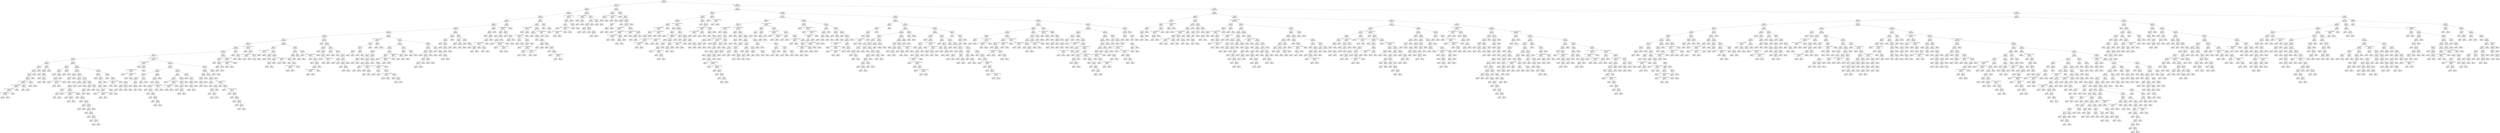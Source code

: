 digraph Tree {
node [shape=box, style="rounded", color="black", fontname=helvetica] ;
edge [fontname=helvetica] ;
0 [label="364 <= -2.9\ngini = 0.5\nsamples = 3435\nvalue = [2678, 2674]"] ;
1 [label="337 <= 3.1\ngini = 0.5\nsamples = 774\nvalue = [658, 565]"] ;
0 -> 1 [labeldistance=2.5, labelangle=45, headlabel="True"] ;
2 [label="211 <= 1.5\ngini = 0.5\nsamples = 724\nvalue = [598, 538]"] ;
1 -> 2 ;
3 [label="374 <= 1.3\ngini = 0.5\nsamples = 698\nvalue = [586, 509]"] ;
2 -> 3 ;
4 [label="395 <= 0.7\ngini = 0.5\nsamples = 684\nvalue = [563, 504]"] ;
3 -> 4 ;
5 [label="1 <= 0.9\ngini = 0.5\nsamples = 631\nvalue = [531, 457]"] ;
4 -> 5 ;
6 [label="150 <= 0.9\ngini = 0.5\nsamples = 608\nvalue = [505, 447]"] ;
5 -> 6 ;
7 [label="361 <= 0.4\ngini = 0.5\nsamples = 593\nvalue = [499, 430]"] ;
6 -> 7 ;
8 [label="42 <= -0.9\ngini = 0.5\nsamples = 562\nvalue = [464, 416]"] ;
7 -> 8 ;
9 [label="85 <= -1.8\ngini = 0.5\nsamples = 464\nvalue = [399, 336]"] ;
8 -> 9 ;
10 [label="166 <= -3.4\ngini = 0.5\nsamples = 423\nvalue = [356, 316]"] ;
9 -> 10 ;
11 [label="363 <= -3.4\ngini = 0.5\nsamples = 370\nvalue = [318, 264]"] ;
10 -> 11 ;
12 [label="119 <= -1.2\ngini = 0.5\nsamples = 359\nvalue = [300, 260]"] ;
11 -> 12 ;
13 [label="65 <= -3.3\ngini = 0.5\nsamples = 350\nvalue = [286, 256]"] ;
12 -> 13 ;
14 [label="20 <= -4.7\ngini = 0.5\nsamples = 334\nvalue = [276, 237]"] ;
13 -> 14 ;
15 [label="351 <= -5.8\ngini = 0.5\nsamples = 209\nvalue = [162, 161]"] ;
14 -> 15 ;
16 [label="46 <= -6.0\ngini = 0.5\nsamples = 107\nvalue = [94, 70]"] ;
15 -> 16 ;
17 [label="40 <= -5.6\ngini = 0.5\nsamples = 97\nvalue = [77, 65]"] ;
16 -> 17 ;
18 [label="7 <= -5.1\ngini = 0.5\nsamples = 96\nvalue = [77, 63]"] ;
17 -> 18 ;
19 [label="14 <= -4.3\ngini = 0.5\nsamples = 95\nvalue = [75, 63]"] ;
18 -> 19 ;
20 [label="383 <= -5.9\ngini = 0.5\nsamples = 94\nvalue = [75, 62]"] ;
19 -> 20 ;
21 [label="122 <= -1.7014117331926443e+38\ngini = 0.5\nsamples = 91\nvalue = [73, 59]"] ;
20 -> 21 ;
22 [label="38 <= -1.7014117331926443e+38\ngini = 0.5\nsamples = 87\nvalue = [69, 57]"] ;
21 -> 22 ;
23 [label="358 <= -1.7014117331926443e+38\ngini = 0.5\nsamples = 86\nvalue = [69, 56]"] ;
22 -> 23 ;
24 [label="29 <= -1.7014117331926443e+38\ngini = 0.5\nsamples = 84\nvalue = [67, 55]"] ;
23 -> 24 ;
25 [label="gini = 0.5\nsamples = 82\nvalue = [66, 54]"] ;
24 -> 25 ;
26 [label="gini = 0.5\nsamples = 2\nvalue = [1, 1]"] ;
24 -> 26 ;
27 [label="gini = 0.4\nsamples = 2\nvalue = [2, 1]"] ;
23 -> 27 ;
28 [label="gini = 0.0\nsamples = 1\nvalue = [0, 1]"] ;
22 -> 28 ;
29 [label="185 <= -6.0\ngini = 0.4\nsamples = 4\nvalue = [4, 2]"] ;
21 -> 29 ;
30 [label="gini = 0.4\nsamples = 2\nvalue = [2, 1]"] ;
29 -> 30 ;
31 [label="gini = 0.4\nsamples = 2\nvalue = [2, 1]"] ;
29 -> 31 ;
32 [label="142 <= -5.8\ngini = 0.5\nsamples = 3\nvalue = [2, 3]"] ;
20 -> 32 ;
33 [label="gini = 0.0\nsamples = 1\nvalue = [0, 1]"] ;
32 -> 33 ;
34 [label="gini = 0.5\nsamples = 2\nvalue = [2, 2]"] ;
32 -> 34 ;
35 [label="gini = 0.0\nsamples = 1\nvalue = [0, 1]"] ;
19 -> 35 ;
36 [label="gini = 0.0\nsamples = 1\nvalue = [2, 0]"] ;
18 -> 36 ;
37 [label="gini = 0.0\nsamples = 1\nvalue = [0, 2]"] ;
17 -> 37 ;
38 [label="280 <= -5.9\ngini = 0.4\nsamples = 10\nvalue = [17, 5]"] ;
16 -> 38 ;
39 [label="152 <= -6.0\ngini = 0.4\nsamples = 8\nvalue = [12, 5]"] ;
38 -> 39 ;
40 [label="gini = 0.3\nsamples = 2\nvalue = [4, 1]"] ;
39 -> 40 ;
41 [label="238 <= -6.1\ngini = 0.4\nsamples = 6\nvalue = [8, 4]"] ;
39 -> 41 ;
42 [label="gini = 0.4\nsamples = 2\nvalue = [2, 1]"] ;
41 -> 42 ;
43 [label="177 <= -5.7\ngini = 0.4\nsamples = 4\nvalue = [6, 3]"] ;
41 -> 43 ;
44 [label="gini = 0.4\nsamples = 2\nvalue = [4, 2]"] ;
43 -> 44 ;
45 [label="gini = 0.4\nsamples = 2\nvalue = [2, 1]"] ;
43 -> 45 ;
46 [label="gini = 0.0\nsamples = 2\nvalue = [5, 0]"] ;
38 -> 46 ;
47 [label="364 <= -5.7\ngini = 0.5\nsamples = 102\nvalue = [68, 91]"] ;
15 -> 47 ;
48 [label="381 <= -5.4\ngini = 0.3\nsamples = 17\nvalue = [5, 23]"] ;
47 -> 48 ;
49 [label="106 <= -5.9\ngini = 0.2\nsamples = 14\nvalue = [3, 22]"] ;
48 -> 49 ;
50 [label="gini = 0.0\nsamples = 5\nvalue = [0, 10]"] ;
49 -> 50 ;
51 [label="83 <= -5.6\ngini = 0.3\nsamples = 9\nvalue = [3, 12]"] ;
49 -> 51 ;
52 [label="238 <= -5.6\ngini = 0.4\nsamples = 6\nvalue = [3, 8]"] ;
51 -> 52 ;
53 [label="gini = 0.4\nsamples = 2\nvalue = [1, 2]"] ;
52 -> 53 ;
54 [label="71 <= -1.7014117331926443e+38\ngini = 0.4\nsamples = 4\nvalue = [2, 6]"] ;
52 -> 54 ;
55 [label="gini = 0.4\nsamples = 2\nvalue = [1, 3]"] ;
54 -> 55 ;
56 [label="gini = 0.4\nsamples = 2\nvalue = [1, 3]"] ;
54 -> 56 ;
57 [label="gini = 0.0\nsamples = 3\nvalue = [0, 4]"] ;
51 -> 57 ;
58 [label="282 <= -5.3\ngini = 0.4\nsamples = 3\nvalue = [2, 1]"] ;
48 -> 58 ;
59 [label="gini = 0.5\nsamples = 2\nvalue = [1, 1]"] ;
58 -> 59 ;
60 [label="gini = 0.0\nsamples = 1\nvalue = [1, 0]"] ;
58 -> 60 ;
61 [label="395 <= -4.7\ngini = 0.5\nsamples = 85\nvalue = [63, 68]"] ;
47 -> 61 ;
62 [label="348 <= -5.3\ngini = 0.5\nsamples = 59\nvalue = [51, 42]"] ;
61 -> 62 ;
63 [label="307 <= -5.8\ngini = 0.3\nsamples = 10\nvalue = [11, 2]"] ;
62 -> 63 ;
64 [label="227 <= -5.6\ngini = 0.4\nsamples = 4\nvalue = [4, 2]"] ;
63 -> 64 ;
65 [label="gini = 0.5\nsamples = 2\nvalue = [1, 1]"] ;
64 -> 65 ;
66 [label="gini = 0.4\nsamples = 2\nvalue = [3, 1]"] ;
64 -> 66 ;
67 [label="gini = 0.0\nsamples = 6\nvalue = [7, 0]"] ;
63 -> 67 ;
68 [label="256 <= -4.9\ngini = 0.5\nsamples = 49\nvalue = [40, 40]"] ;
62 -> 68 ;
69 [label="365 <= -5.4\ngini = 0.5\nsamples = 34\nvalue = [21, 31]"] ;
68 -> 69 ;
70 [label="gini = 0.0\nsamples = 2\nvalue = [0, 4]"] ;
69 -> 70 ;
71 [label="64 <= -4.8\ngini = 0.5\nsamples = 32\nvalue = [21, 27]"] ;
69 -> 71 ;
72 [label="302 <= -5.1\ngini = 0.5\nsamples = 31\nvalue = [21, 25]"] ;
71 -> 72 ;
73 [label="127 <= -5.3\ngini = 0.4\nsamples = 6\nvalue = [2, 6]"] ;
72 -> 73 ;
74 [label="31 <= -5.3\ngini = 0.4\nsamples = 4\nvalue = [2, 4]"] ;
73 -> 74 ;
75 [label="gini = 0.4\nsamples = 2\nvalue = [1, 2]"] ;
74 -> 75 ;
76 [label="gini = 0.4\nsamples = 2\nvalue = [1, 2]"] ;
74 -> 76 ;
77 [label="gini = 0.0\nsamples = 2\nvalue = [0, 2]"] ;
73 -> 77 ;
78 [label="154 <= -5.2\ngini = 0.5\nsamples = 25\nvalue = [19, 19]"] ;
72 -> 78 ;
79 [label="135 <= -1.7014117331926443e+38\ngini = 0.4\nsamples = 5\nvalue = [5, 2]"] ;
78 -> 79 ;
80 [label="gini = 0.0\nsamples = 1\nvalue = [1, 0]"] ;
79 -> 80 ;
81 [label="114 <= -5.2\ngini = 0.4\nsamples = 4\nvalue = [4, 2]"] ;
79 -> 81 ;
82 [label="gini = 0.4\nsamples = 2\nvalue = [2, 1]"] ;
81 -> 82 ;
83 [label="gini = 0.4\nsamples = 2\nvalue = [2, 1]"] ;
81 -> 83 ;
84 [label="105 <= -5.1\ngini = 0.5\nsamples = 20\nvalue = [14, 17]"] ;
78 -> 84 ;
85 [label="gini = 0.0\nsamples = 2\nvalue = [2, 0]"] ;
84 -> 85 ;
86 [label="154 <= -5.1\ngini = 0.5\nsamples = 18\nvalue = [12, 17]"] ;
84 -> 86 ;
87 [label="gini = 0.0\nsamples = 2\nvalue = [0, 2]"] ;
86 -> 87 ;
88 [label="375 <= -5.3\ngini = 0.5\nsamples = 16\nvalue = [12, 15]"] ;
86 -> 88 ;
89 [label="345 <= -4.9\ngini = 0.5\nsamples = 4\nvalue = [3, 5]"] ;
88 -> 89 ;
90 [label="gini = 0.4\nsamples = 2\nvalue = [1, 2]"] ;
89 -> 90 ;
91 [label="gini = 0.5\nsamples = 2\nvalue = [2, 3]"] ;
89 -> 91 ;
92 [label="197 <= -4.8\ngini = 0.5\nsamples = 12\nvalue = [9, 10]"] ;
88 -> 92 ;
93 [label="24 <= -5.4\ngini = 0.5\nsamples = 10\nvalue = [7, 7]"] ;
92 -> 93 ;
94 [label="gini = 0.5\nsamples = 2\nvalue = [1, 1]"] ;
93 -> 94 ;
95 [label="106 <= -5.0\ngini = 0.5\nsamples = 8\nvalue = [6, 6]"] ;
93 -> 95 ;
96 [label="gini = 0.5\nsamples = 2\nvalue = [1, 1]"] ;
95 -> 96 ;
97 [label="268 <= -5.1\ngini = 0.5\nsamples = 6\nvalue = [5, 5]"] ;
95 -> 97 ;
98 [label="gini = 0.5\nsamples = 2\nvalue = [1, 1]"] ;
97 -> 98 ;
99 [label="119 <= -5.0\ngini = 0.5\nsamples = 4\nvalue = [4, 4]"] ;
97 -> 99 ;
100 [label="gini = 0.5\nsamples = 2\nvalue = [3, 3]"] ;
99 -> 100 ;
101 [label="gini = 0.5\nsamples = 2\nvalue = [1, 1]"] ;
99 -> 101 ;
102 [label="gini = 0.5\nsamples = 2\nvalue = [2, 3]"] ;
92 -> 102 ;
103 [label="gini = 0.0\nsamples = 1\nvalue = [0, 2]"] ;
71 -> 103 ;
104 [label="152 <= -4.9\ngini = 0.4\nsamples = 15\nvalue = [19, 9]"] ;
68 -> 104 ;
105 [label="384 <= -4.9\ngini = 0.2\nsamples = 6\nvalue = [10, 1]"] ;
104 -> 105 ;
106 [label="gini = 0.0\nsamples = 4\nvalue = [5, 0]"] ;
105 -> 106 ;
107 [label="gini = 0.3\nsamples = 2\nvalue = [5, 1]"] ;
105 -> 107 ;
108 [label="204 <= -4.6\ngini = 0.5\nsamples = 9\nvalue = [9, 8]"] ;
104 -> 108 ;
109 [label="276 <= -4.9\ngini = 0.5\nsamples = 6\nvalue = [5, 7]"] ;
108 -> 109 ;
110 [label="79 <= -4.5\ngini = 0.5\nsamples = 4\nvalue = [5, 5]"] ;
109 -> 110 ;
111 [label="gini = 0.5\nsamples = 2\nvalue = [4, 4]"] ;
110 -> 111 ;
112 [label="gini = 0.5\nsamples = 2\nvalue = [1, 1]"] ;
110 -> 112 ;
113 [label="gini = 0.0\nsamples = 2\nvalue = [0, 2]"] ;
109 -> 113 ;
114 [label="317 <= -4.7\ngini = 0.3\nsamples = 3\nvalue = [4, 1]"] ;
108 -> 114 ;
115 [label="gini = 0.0\nsamples = 1\nvalue = [2, 0]"] ;
114 -> 115 ;
116 [label="gini = 0.4\nsamples = 2\nvalue = [2, 1]"] ;
114 -> 116 ;
117 [label="80 <= -4.7\ngini = 0.4\nsamples = 26\nvalue = [12, 26]"] ;
61 -> 117 ;
118 [label="397 <= -4.7\ngini = 0.4\nsamples = 19\nvalue = [7, 23]"] ;
117 -> 118 ;
119 [label="gini = 0.0\nsamples = 4\nvalue = [0, 6]"] ;
118 -> 119 ;
120 [label="113 <= -3.8\ngini = 0.4\nsamples = 15\nvalue = [7, 17]"] ;
118 -> 120 ;
121 [label="92 <= -4.4\ngini = 0.4\nsamples = 13\nvalue = [6, 16]"] ;
120 -> 121 ;
122 [label="307 <= -4.7\ngini = 0.4\nsamples = 11\nvalue = [6, 14]"] ;
121 -> 122 ;
123 [label="200 <= -5.0\ngini = 0.4\nsamples = 7\nvalue = [4, 8]"] ;
122 -> 123 ;
124 [label="gini = 0.4\nsamples = 2\nvalue = [1, 2]"] ;
123 -> 124 ;
125 [label="145 <= -1.7014117331926443e+38\ngini = 0.4\nsamples = 5\nvalue = [3, 6]"] ;
123 -> 125 ;
126 [label="gini = 0.4\nsamples = 3\nvalue = [1, 2]"] ;
125 -> 126 ;
127 [label="gini = 0.4\nsamples = 2\nvalue = [2, 4]"] ;
125 -> 127 ;
128 [label="307 <= -4.2\ngini = 0.4\nsamples = 4\nvalue = [2, 6]"] ;
122 -> 128 ;
129 [label="gini = 0.4\nsamples = 2\nvalue = [1, 3]"] ;
128 -> 129 ;
130 [label="gini = 0.4\nsamples = 2\nvalue = [1, 3]"] ;
128 -> 130 ;
131 [label="gini = 0.0\nsamples = 2\nvalue = [0, 2]"] ;
121 -> 131 ;
132 [label="gini = 0.5\nsamples = 2\nvalue = [1, 1]"] ;
120 -> 132 ;
133 [label="367 <= -4.5\ngini = 0.5\nsamples = 7\nvalue = [5, 3]"] ;
117 -> 133 ;
134 [label="gini = 0.0\nsamples = 1\nvalue = [1, 0]"] ;
133 -> 134 ;
135 [label="339 <= -4.1\ngini = 0.5\nsamples = 6\nvalue = [4, 3]"] ;
133 -> 135 ;
136 [label="153 <= -1.7014117331926443e+38\ngini = 0.5\nsamples = 4\nvalue = [2, 2]"] ;
135 -> 136 ;
137 [label="gini = 0.5\nsamples = 2\nvalue = [1, 1]"] ;
136 -> 137 ;
138 [label="gini = 0.5\nsamples = 2\nvalue = [1, 1]"] ;
136 -> 138 ;
139 [label="gini = 0.4\nsamples = 2\nvalue = [2, 1]"] ;
135 -> 139 ;
140 [label="348 <= -1.7014117331926443e+38\ngini = 0.5\nsamples = 125\nvalue = [114, 76]"] ;
14 -> 140 ;
141 [label="79 <= -1.7014117331926443e+38\ngini = 0.4\nsamples = 9\nvalue = [4, 8]"] ;
140 -> 141 ;
142 [label="gini = 0.0\nsamples = 1\nvalue = [1, 0]"] ;
141 -> 142 ;
143 [label="322 <= -4.0\ngini = 0.4\nsamples = 8\nvalue = [3, 8]"] ;
141 -> 143 ;
144 [label="111 <= -1.7014117331926443e+38\ngini = 0.5\nsamples = 6\nvalue = [3, 5]"] ;
143 -> 144 ;
145 [label="gini = 0.5\nsamples = 2\nvalue = [1, 1]"] ;
144 -> 145 ;
146 [label="299 <= -1.7014117331926443e+38\ngini = 0.4\nsamples = 4\nvalue = [2, 4]"] ;
144 -> 146 ;
147 [label="gini = 0.4\nsamples = 2\nvalue = [1, 2]"] ;
146 -> 147 ;
148 [label="gini = 0.4\nsamples = 2\nvalue = [1, 2]"] ;
146 -> 148 ;
149 [label="gini = 0.0\nsamples = 2\nvalue = [0, 3]"] ;
143 -> 149 ;
150 [label="391 <= -3.8\ngini = 0.5\nsamples = 116\nvalue = [110, 68]"] ;
140 -> 150 ;
151 [label="368 <= -4.2\ngini = 0.4\nsamples = 78\nvalue = [81, 41]"] ;
150 -> 151 ;
152 [label="340 <= -4.7\ngini = 0.5\nsamples = 47\nvalue = [38, 29]"] ;
151 -> 152 ;
153 [label="300 <= -5.0\ngini = 0.4\nsamples = 24\nvalue = [27, 10]"] ;
152 -> 153 ;
154 [label="12 <= -4.8\ngini = 0.5\nsamples = 14\nvalue = [12, 8]"] ;
153 -> 154 ;
155 [label="64 <= -4.7\ngini = 0.5\nsamples = 8\nvalue = [9, 5]"] ;
154 -> 155 ;
156 [label="96 <= -5.1\ngini = 0.5\nsamples = 4\nvalue = [5, 3]"] ;
155 -> 156 ;
157 [label="gini = 0.4\nsamples = 2\nvalue = [2, 1]"] ;
156 -> 157 ;
158 [label="gini = 0.5\nsamples = 2\nvalue = [3, 2]"] ;
156 -> 158 ;
159 [label="35 <= -5.1\ngini = 0.4\nsamples = 4\nvalue = [4, 2]"] ;
155 -> 159 ;
160 [label="gini = 0.4\nsamples = 2\nvalue = [2, 1]"] ;
159 -> 160 ;
161 [label="gini = 0.4\nsamples = 2\nvalue = [2, 1]"] ;
159 -> 161 ;
162 [label="51 <= -4.7\ngini = 0.5\nsamples = 6\nvalue = [3, 3]"] ;
154 -> 162 ;
163 [label="gini = 0.5\nsamples = 2\nvalue = [1, 1]"] ;
162 -> 163 ;
164 [label="260 <= -5.4\ngini = 0.5\nsamples = 4\nvalue = [2, 2]"] ;
162 -> 164 ;
165 [label="gini = 0.5\nsamples = 2\nvalue = [1, 1]"] ;
164 -> 165 ;
166 [label="gini = 0.5\nsamples = 2\nvalue = [1, 1]"] ;
164 -> 166 ;
167 [label="41 <= -4.7\ngini = 0.2\nsamples = 10\nvalue = [15, 2]"] ;
153 -> 167 ;
168 [label="266 <= -4.7\ngini = 0.4\nsamples = 4\nvalue = [5, 2]"] ;
167 -> 168 ;
169 [label="gini = 0.4\nsamples = 2\nvalue = [3, 1]"] ;
168 -> 169 ;
170 [label="gini = 0.4\nsamples = 2\nvalue = [2, 1]"] ;
168 -> 170 ;
171 [label="gini = 0.0\nsamples = 6\nvalue = [10, 0]"] ;
167 -> 171 ;
172 [label="129 <= -4.0\ngini = 0.5\nsamples = 23\nvalue = [11, 19]"] ;
152 -> 172 ;
173 [label="1 <= -4.4\ngini = 0.4\nsamples = 21\nvalue = [8, 19]"] ;
172 -> 173 ;
174 [label="gini = 0.0\nsamples = 5\nvalue = [0, 7]"] ;
173 -> 174 ;
175 [label="119 <= -4.3\ngini = 0.5\nsamples = 16\nvalue = [8, 12]"] ;
173 -> 175 ;
176 [label="166 <= -4.5\ngini = 0.5\nsamples = 11\nvalue = [7, 5]"] ;
175 -> 176 ;
177 [label="gini = 0.0\nsamples = 1\nvalue = [1, 0]"] ;
176 -> 177 ;
178 [label="82 <= -4.4\ngini = 0.5\nsamples = 10\nvalue = [6, 5]"] ;
176 -> 178 ;
179 [label="gini = 0.4\nsamples = 2\nvalue = [2, 1]"] ;
178 -> 179 ;
180 [label="224 <= -4.8\ngini = 0.5\nsamples = 8\nvalue = [4, 4]"] ;
178 -> 180 ;
181 [label="gini = 0.5\nsamples = 2\nvalue = [1, 1]"] ;
180 -> 181 ;
182 [label="349 <= -4.6\ngini = 0.5\nsamples = 6\nvalue = [3, 3]"] ;
180 -> 182 ;
183 [label="gini = 0.5\nsamples = 2\nvalue = [1, 1]"] ;
182 -> 183 ;
184 [label="322 <= -5.2\ngini = 0.5\nsamples = 4\nvalue = [2, 2]"] ;
182 -> 184 ;
185 [label="gini = 0.5\nsamples = 2\nvalue = [1, 1]"] ;
184 -> 185 ;
186 [label="gini = 0.5\nsamples = 2\nvalue = [1, 1]"] ;
184 -> 186 ;
187 [label="145 <= -1.7014117331926443e+38\ngini = 0.2\nsamples = 5\nvalue = [1, 7]"] ;
175 -> 187 ;
188 [label="gini = 0.4\nsamples = 2\nvalue = [1, 2]"] ;
187 -> 188 ;
189 [label="gini = 0.0\nsamples = 3\nvalue = [0, 5]"] ;
187 -> 189 ;
190 [label="gini = 0.0\nsamples = 2\nvalue = [3, 0]"] ;
172 -> 190 ;
191 [label="167 <= -3.8\ngini = 0.3\nsamples = 31\nvalue = [43, 12]"] ;
151 -> 191 ;
192 [label="57 <= -4.2\ngini = 0.4\nsamples = 19\nvalue = [23, 9]"] ;
191 -> 192 ;
193 [label="310 <= -4.1\ngini = 0.3\nsamples = 9\nvalue = [14, 3]"] ;
192 -> 193 ;
194 [label="gini = 0.0\nsamples = 3\nvalue = [5, 0]"] ;
193 -> 194 ;
195 [label="174 <= -1.7014117331926443e+38\ngini = 0.4\nsamples = 6\nvalue = [9, 3]"] ;
193 -> 195 ;
196 [label="387 <= -1.7014117331926443e+38\ngini = 0.4\nsamples = 4\nvalue = [6, 2]"] ;
195 -> 196 ;
197 [label="gini = 0.4\nsamples = 2\nvalue = [3, 1]"] ;
196 -> 197 ;
198 [label="gini = 0.4\nsamples = 2\nvalue = [3, 1]"] ;
196 -> 198 ;
199 [label="gini = 0.4\nsamples = 2\nvalue = [3, 1]"] ;
195 -> 199 ;
200 [label="393 <= -3.9\ngini = 0.5\nsamples = 10\nvalue = [9, 6]"] ;
192 -> 200 ;
201 [label="172 <= -3.9\ngini = 0.5\nsamples = 9\nvalue = [7, 6]"] ;
200 -> 201 ;
202 [label="117 <= -4.6\ngini = 0.5\nsamples = 6\nvalue = [3, 3]"] ;
201 -> 202 ;
203 [label="gini = 0.5\nsamples = 2\nvalue = [1, 1]"] ;
202 -> 203 ;
204 [label="13 <= -3.8\ngini = 0.5\nsamples = 4\nvalue = [2, 2]"] ;
202 -> 204 ;
205 [label="gini = 0.5\nsamples = 2\nvalue = [1, 1]"] ;
204 -> 205 ;
206 [label="gini = 0.5\nsamples = 2\nvalue = [1, 1]"] ;
204 -> 206 ;
207 [label="gini = 0.5\nsamples = 3\nvalue = [4, 3]"] ;
201 -> 207 ;
208 [label="gini = 0.0\nsamples = 1\nvalue = [2, 0]"] ;
200 -> 208 ;
209 [label="380 <= -3.8\ngini = 0.2\nsamples = 12\nvalue = [20, 3]"] ;
191 -> 209 ;
210 [label="gini = 0.0\nsamples = 5\nvalue = [9, 0]"] ;
209 -> 210 ;
211 [label="36 <= -3.7\ngini = 0.3\nsamples = 7\nvalue = [11, 3]"] ;
209 -> 211 ;
212 [label="265 <= -3.6\ngini = 0.4\nsamples = 6\nvalue = [9, 3]"] ;
211 -> 212 ;
213 [label="173 <= -3.7\ngini = 0.3\nsamples = 4\nvalue = [7, 2]"] ;
212 -> 213 ;
214 [label="gini = 0.4\nsamples = 2\nvalue = [3, 1]"] ;
213 -> 214 ;
215 [label="gini = 0.3\nsamples = 2\nvalue = [4, 1]"] ;
213 -> 215 ;
216 [label="gini = 0.4\nsamples = 2\nvalue = [2, 1]"] ;
212 -> 216 ;
217 [label="gini = 0.0\nsamples = 1\nvalue = [2, 0]"] ;
211 -> 217 ;
218 [label="279 <= -2.2\ngini = 0.5\nsamples = 38\nvalue = [29, 27]"] ;
150 -> 218 ;
219 [label="397 <= -3.9\ngini = 0.5\nsamples = 35\nvalue = [25, 26]"] ;
218 -> 219 ;
220 [label="290 <= -3.8\ngini = 0.5\nsamples = 8\nvalue = [5, 9]"] ;
219 -> 220 ;
221 [label="351 <= -3.5\ngini = 0.4\nsamples = 6\nvalue = [3, 7]"] ;
220 -> 221 ;
222 [label="362 <= -3.8\ngini = 0.4\nsamples = 4\nvalue = [2, 4]"] ;
221 -> 222 ;
223 [label="gini = 0.4\nsamples = 2\nvalue = [1, 2]"] ;
222 -> 223 ;
224 [label="gini = 0.4\nsamples = 2\nvalue = [1, 2]"] ;
222 -> 224 ;
225 [label="gini = 0.4\nsamples = 2\nvalue = [1, 3]"] ;
221 -> 225 ;
226 [label="gini = 0.5\nsamples = 2\nvalue = [2, 2]"] ;
220 -> 226 ;
227 [label="264 <= -3.5\ngini = 0.5\nsamples = 27\nvalue = [20, 17]"] ;
219 -> 227 ;
228 [label="366 <= -3.8\ngini = 0.5\nsamples = 26\nvalue = [20, 16]"] ;
227 -> 228 ;
229 [label="301 <= -4.3\ngini = 0.5\nsamples = 10\nvalue = [10, 6]"] ;
228 -> 229 ;
230 [label="gini = 0.5\nsamples = 2\nvalue = [1, 1]"] ;
229 -> 230 ;
231 [label="70 <= -2.5\ngini = 0.5\nsamples = 8\nvalue = [9, 5]"] ;
229 -> 231 ;
232 [label="215 <= -4.0\ngini = 0.4\nsamples = 6\nvalue = [6, 3]"] ;
231 -> 232 ;
233 [label="gini = 0.4\nsamples = 2\nvalue = [2, 1]"] ;
232 -> 233 ;
234 [label="92 <= -3.7\ngini = 0.4\nsamples = 4\nvalue = [4, 2]"] ;
232 -> 234 ;
235 [label="gini = 0.4\nsamples = 2\nvalue = [2, 1]"] ;
234 -> 235 ;
236 [label="gini = 0.4\nsamples = 2\nvalue = [2, 1]"] ;
234 -> 236 ;
237 [label="gini = 0.5\nsamples = 2\nvalue = [3, 2]"] ;
231 -> 237 ;
238 [label="263 <= -1.7014117331926443e+38\ngini = 0.5\nsamples = 16\nvalue = [10, 10]"] ;
228 -> 238 ;
239 [label="gini = 0.5\nsamples = 2\nvalue = [2, 2]"] ;
238 -> 239 ;
240 [label="260 <= -4.7\ngini = 0.5\nsamples = 14\nvalue = [8, 8]"] ;
238 -> 240 ;
241 [label="gini = 0.5\nsamples = 2\nvalue = [1, 1]"] ;
240 -> 241 ;
242 [label="137 <= -1.7014117331926443e+38\ngini = 0.5\nsamples = 12\nvalue = [7, 7]"] ;
240 -> 242 ;
243 [label="gini = 0.5\nsamples = 2\nvalue = [1, 1]"] ;
242 -> 243 ;
244 [label="47 <= -3.9\ngini = 0.5\nsamples = 10\nvalue = [6, 6]"] ;
242 -> 244 ;
245 [label="gini = 0.5\nsamples = 2\nvalue = [1, 1]"] ;
244 -> 245 ;
246 [label="113 <= -3.9\ngini = 0.5\nsamples = 8\nvalue = [5, 5]"] ;
244 -> 246 ;
247 [label="gini = 0.5\nsamples = 2\nvalue = [2, 2]"] ;
246 -> 247 ;
248 [label="165 <= -3.8\ngini = 0.5\nsamples = 6\nvalue = [3, 3]"] ;
246 -> 248 ;
249 [label="gini = 0.5\nsamples = 2\nvalue = [1, 1]"] ;
248 -> 249 ;
250 [label="110 <= -3.7\ngini = 0.5\nsamples = 4\nvalue = [2, 2]"] ;
248 -> 250 ;
251 [label="gini = 0.5\nsamples = 2\nvalue = [1, 1]"] ;
250 -> 251 ;
252 [label="gini = 0.5\nsamples = 2\nvalue = [1, 1]"] ;
250 -> 252 ;
253 [label="gini = 0.0\nsamples = 1\nvalue = [0, 1]"] ;
227 -> 253 ;
254 [label="210 <= -2.9\ngini = 0.3\nsamples = 3\nvalue = [4, 1]"] ;
218 -> 254 ;
255 [label="gini = 0.0\nsamples = 1\nvalue = [2, 0]"] ;
254 -> 255 ;
256 [label="gini = 0.4\nsamples = 2\nvalue = [2, 1]"] ;
254 -> 256 ;
257 [label="310 <= -4.3\ngini = 0.5\nsamples = 16\nvalue = [10, 19]"] ;
13 -> 257 ;
258 [label="370 <= -5.2\ngini = 0.5\nsamples = 7\nvalue = [7, 5]"] ;
257 -> 258 ;
259 [label="gini = 0.0\nsamples = 1\nvalue = [1, 0]"] ;
258 -> 259 ;
260 [label="305 <= -3.1\ngini = 0.5\nsamples = 6\nvalue = [6, 5]"] ;
258 -> 260 ;
261 [label="110 <= -3.5\ngini = 0.5\nsamples = 4\nvalue = [4, 4]"] ;
260 -> 261 ;
262 [label="gini = 0.5\nsamples = 2\nvalue = [3, 3]"] ;
261 -> 262 ;
263 [label="gini = 0.5\nsamples = 2\nvalue = [1, 1]"] ;
261 -> 263 ;
264 [label="gini = 0.4\nsamples = 2\nvalue = [2, 1]"] ;
260 -> 264 ;
265 [label="368 <= -1.7014117331926443e+38\ngini = 0.3\nsamples = 9\nvalue = [3, 14]"] ;
257 -> 265 ;
266 [label="291 <= -1.7014117331926443e+38\ngini = 0.5\nsamples = 4\nvalue = [3, 4]"] ;
265 -> 266 ;
267 [label="gini = 0.5\nsamples = 2\nvalue = [1, 1]"] ;
266 -> 267 ;
268 [label="gini = 0.5\nsamples = 2\nvalue = [2, 3]"] ;
266 -> 268 ;
269 [label="gini = 0.0\nsamples = 5\nvalue = [0, 10]"] ;
265 -> 269 ;
270 [label="333 <= 0.2\ngini = 0.3\nsamples = 9\nvalue = [14, 4]"] ;
12 -> 270 ;
271 [label="gini = 0.0\nsamples = 5\nvalue = [11, 0]"] ;
270 -> 271 ;
272 [label="12 <= 1.1\ngini = 0.5\nsamples = 4\nvalue = [3, 4]"] ;
270 -> 272 ;
273 [label="gini = 0.5\nsamples = 2\nvalue = [1, 1]"] ;
272 -> 273 ;
274 [label="gini = 0.5\nsamples = 2\nvalue = [2, 3]"] ;
272 -> 274 ;
275 [label="238 <= -1.7014117331926443e+38\ngini = 0.3\nsamples = 11\nvalue = [18, 4]"] ;
11 -> 275 ;
276 [label="gini = 0.0\nsamples = 4\nvalue = [8, 0]"] ;
275 -> 276 ;
277 [label="113 <= -4.0\ngini = 0.4\nsamples = 7\nvalue = [10, 4]"] ;
275 -> 277 ;
278 [label="202 <= -1.7014117331926443e+38\ngini = 0.2\nsamples = 3\nvalue = [6, 1]"] ;
277 -> 278 ;
279 [label="gini = 0.0\nsamples = 1\nvalue = [2, 0]"] ;
278 -> 279 ;
280 [label="gini = 0.3\nsamples = 2\nvalue = [4, 1]"] ;
278 -> 280 ;
281 [label="383 <= -2.8\ngini = 0.5\nsamples = 4\nvalue = [4, 3]"] ;
277 -> 281 ;
282 [label="gini = 0.5\nsamples = 2\nvalue = [3, 2]"] ;
281 -> 282 ;
283 [label="gini = 0.5\nsamples = 2\nvalue = [1, 1]"] ;
281 -> 283 ;
284 [label="119 <= -3.2\ngini = 0.5\nsamples = 53\nvalue = [38, 52]"] ;
10 -> 284 ;
285 [label="54 <= -3.5\ngini = 0.4\nsamples = 24\nvalue = [10, 31]"] ;
284 -> 285 ;
286 [label="366 <= -1.7014117331926443e+38\ngini = 0.1\nsamples = 10\nvalue = [1, 18]"] ;
285 -> 286 ;
287 [label="gini = 0.4\nsamples = 2\nvalue = [1, 2]"] ;
286 -> 287 ;
288 [label="gini = 0.0\nsamples = 8\nvalue = [0, 16]"] ;
286 -> 288 ;
289 [label="131 <= -3.5\ngini = 0.5\nsamples = 14\nvalue = [9, 13]"] ;
285 -> 289 ;
290 [label="382 <= -3.6\ngini = 0.5\nsamples = 4\nvalue = [3, 2]"] ;
289 -> 290 ;
291 [label="gini = 0.5\nsamples = 2\nvalue = [1, 1]"] ;
290 -> 291 ;
292 [label="gini = 0.4\nsamples = 2\nvalue = [2, 1]"] ;
290 -> 292 ;
293 [label="21 <= -3.2\ngini = 0.5\nsamples = 10\nvalue = [6, 11]"] ;
289 -> 293 ;
294 [label="211 <= -3.2\ngini = 0.4\nsamples = 6\nvalue = [3, 7]"] ;
293 -> 294 ;
295 [label="242 <= -3.1\ngini = 0.4\nsamples = 4\nvalue = [2, 4]"] ;
294 -> 295 ;
296 [label="gini = 0.4\nsamples = 2\nvalue = [1, 2]"] ;
295 -> 296 ;
297 [label="gini = 0.4\nsamples = 2\nvalue = [1, 2]"] ;
295 -> 297 ;
298 [label="gini = 0.4\nsamples = 2\nvalue = [1, 3]"] ;
294 -> 298 ;
299 [label="85 <= -1.7014117331926443e+38\ngini = 0.5\nsamples = 4\nvalue = [3, 4]"] ;
293 -> 299 ;
300 [label="gini = 0.5\nsamples = 2\nvalue = [1, 1]"] ;
299 -> 300 ;
301 [label="gini = 0.5\nsamples = 2\nvalue = [2, 3]"] ;
299 -> 301 ;
302 [label="363 <= -3.9\ngini = 0.5\nsamples = 29\nvalue = [28, 21]"] ;
284 -> 302 ;
303 [label="317 <= -2.4\ngini = 0.5\nsamples = 13\nvalue = [9, 15]"] ;
302 -> 303 ;
304 [label="43 <= -3.2\ngini = 0.5\nsamples = 8\nvalue = [8, 9]"] ;
303 -> 304 ;
305 [label="176 <= -2.8\ngini = 0.5\nsamples = 7\nvalue = [7, 9]"] ;
304 -> 305 ;
306 [label="gini = 0.0\nsamples = 1\nvalue = [0, 1]"] ;
305 -> 306 ;
307 [label="68 <= -1.0\ngini = 0.5\nsamples = 6\nvalue = [7, 8]"] ;
305 -> 307 ;
308 [label="148 <= -1.7014117331926443e+38\ngini = 0.5\nsamples = 4\nvalue = [5, 5]"] ;
307 -> 308 ;
309 [label="gini = 0.5\nsamples = 2\nvalue = [3, 3]"] ;
308 -> 309 ;
310 [label="gini = 0.5\nsamples = 2\nvalue = [2, 2]"] ;
308 -> 310 ;
311 [label="gini = 0.5\nsamples = 2\nvalue = [2, 3]"] ;
307 -> 311 ;
312 [label="gini = 0.0\nsamples = 1\nvalue = [1, 0]"] ;
304 -> 312 ;
313 [label="136 <= -1.4\ngini = 0.2\nsamples = 5\nvalue = [1, 6]"] ;
303 -> 313 ;
314 [label="gini = 0.0\nsamples = 3\nvalue = [0, 4]"] ;
313 -> 314 ;
315 [label="gini = 0.4\nsamples = 2\nvalue = [1, 2]"] ;
313 -> 315 ;
316 [label="179 <= -3.5\ngini = 0.4\nsamples = 16\nvalue = [19, 6]"] ;
302 -> 316 ;
317 [label="gini = 0.0\nsamples = 3\nvalue = [7, 0]"] ;
316 -> 317 ;
318 [label="300 <= -1.7014117331926443e+38\ngini = 0.4\nsamples = 13\nvalue = [12, 6]"] ;
316 -> 318 ;
319 [label="gini = 0.0\nsamples = 1\nvalue = [0, 1]"] ;
318 -> 319 ;
320 [label="139 <= -3.0\ngini = 0.4\nsamples = 12\nvalue = [12, 5]"] ;
318 -> 320 ;
321 [label="gini = 0.5\nsamples = 3\nvalue = [2, 2]"] ;
320 -> 321 ;
322 [label="393 <= -4.6\ngini = 0.4\nsamples = 9\nvalue = [10, 3]"] ;
320 -> 322 ;
323 [label="164 <= -2.2\ngini = 0.4\nsamples = 7\nvalue = [8, 3]"] ;
322 -> 323 ;
324 [label="253 <= -1.7014117331926443e+38\ngini = 0.4\nsamples = 5\nvalue = [6, 2]"] ;
323 -> 324 ;
325 [label="gini = 0.4\nsamples = 2\nvalue = [3, 1]"] ;
324 -> 325 ;
326 [label="gini = 0.4\nsamples = 3\nvalue = [3, 1]"] ;
324 -> 326 ;
327 [label="gini = 0.4\nsamples = 2\nvalue = [2, 1]"] ;
323 -> 327 ;
328 [label="gini = 0.0\nsamples = 2\nvalue = [2, 0]"] ;
322 -> 328 ;
329 [label="203 <= -3.6\ngini = 0.4\nsamples = 41\nvalue = [43, 20]"] ;
9 -> 329 ;
330 [label="gini = 0.0\nsamples = 5\nvalue = [10, 0]"] ;
329 -> 330 ;
331 [label="270 <= -1.5\ngini = 0.5\nsamples = 36\nvalue = [33, 20]"] ;
329 -> 331 ;
332 [label="149 <= -1.4\ngini = 0.4\nsamples = 15\nvalue = [19, 6]"] ;
331 -> 332 ;
333 [label="gini = 0.0\nsamples = 6\nvalue = [8, 0]"] ;
332 -> 333 ;
334 [label="251 <= -3.5\ngini = 0.5\nsamples = 9\nvalue = [11, 6]"] ;
332 -> 334 ;
335 [label="gini = 0.5\nsamples = 2\nvalue = [3, 2]"] ;
334 -> 335 ;
336 [label="11 <= -2.4\ngini = 0.4\nsamples = 7\nvalue = [8, 4]"] ;
334 -> 336 ;
337 [label="gini = 0.4\nsamples = 3\nvalue = [4, 2]"] ;
336 -> 337 ;
338 [label="60 <= -1.7014117331926443e+38\ngini = 0.4\nsamples = 4\nvalue = [4, 2]"] ;
336 -> 338 ;
339 [label="gini = 0.4\nsamples = 2\nvalue = [2, 1]"] ;
338 -> 339 ;
340 [label="gini = 0.4\nsamples = 2\nvalue = [2, 1]"] ;
338 -> 340 ;
341 [label="231 <= -1.5\ngini = 0.5\nsamples = 21\nvalue = [14, 14]"] ;
331 -> 341 ;
342 [label="270 <= -0.9\ngini = 0.3\nsamples = 4\nvalue = [1, 5]"] ;
341 -> 342 ;
343 [label="gini = 0.4\nsamples = 2\nvalue = [1, 3]"] ;
342 -> 343 ;
344 [label="gini = 0.0\nsamples = 2\nvalue = [0, 2]"] ;
342 -> 344 ;
345 [label="162 <= -0.8\ngini = 0.5\nsamples = 17\nvalue = [13, 9]"] ;
341 -> 345 ;
346 [label="gini = 0.0\nsamples = 1\nvalue = [1, 0]"] ;
345 -> 346 ;
347 [label="270 <= -0.8\ngini = 0.5\nsamples = 16\nvalue = [12, 9]"] ;
345 -> 347 ;
348 [label="10 <= -0.6\ngini = 0.5\nsamples = 8\nvalue = [5, 5]"] ;
347 -> 348 ;
349 [label="gini = 0.5\nsamples = 4\nvalue = [2, 2]"] ;
348 -> 349 ;
350 [label="gini = 0.5\nsamples = 4\nvalue = [3, 3]"] ;
348 -> 350 ;
351 [label="31 <= 0.5\ngini = 0.5\nsamples = 8\nvalue = [7, 4]"] ;
347 -> 351 ;
352 [label="217 <= -0.5\ngini = 0.4\nsamples = 6\nvalue = [6, 3]"] ;
351 -> 352 ;
353 [label="gini = 0.4\nsamples = 2\nvalue = [2, 1]"] ;
352 -> 353 ;
354 [label="242 <= -0.1\ngini = 0.4\nsamples = 4\nvalue = [4, 2]"] ;
352 -> 354 ;
355 [label="gini = 0.4\nsamples = 2\nvalue = [2, 1]"] ;
354 -> 355 ;
356 [label="gini = 0.4\nsamples = 2\nvalue = [2, 1]"] ;
354 -> 356 ;
357 [label="gini = 0.5\nsamples = 2\nvalue = [1, 1]"] ;
351 -> 357 ;
358 [label="19 <= -4.0\ngini = 0.5\nsamples = 98\nvalue = [65, 80]"] ;
8 -> 358 ;
359 [label="200 <= -1.7014117331926443e+38\ngini = 0.4\nsamples = 18\nvalue = [6, 17]"] ;
358 -> 359 ;
360 [label="147 <= -0.3\ngini = 0.5\nsamples = 9\nvalue = [5, 6]"] ;
359 -> 360 ;
361 [label="309 <= -0.4\ngini = 0.5\nsamples = 8\nvalue = [4, 6]"] ;
360 -> 361 ;
362 [label="265 <= -0.5\ngini = 0.4\nsamples = 4\nvalue = [2, 4]"] ;
361 -> 362 ;
363 [label="gini = 0.4\nsamples = 2\nvalue = [1, 2]"] ;
362 -> 363 ;
364 [label="gini = 0.4\nsamples = 2\nvalue = [1, 2]"] ;
362 -> 364 ;
365 [label="40 <= 0.3\ngini = 0.5\nsamples = 4\nvalue = [2, 2]"] ;
361 -> 365 ;
366 [label="gini = 0.5\nsamples = 2\nvalue = [1, 1]"] ;
365 -> 366 ;
367 [label="gini = 0.5\nsamples = 2\nvalue = [1, 1]"] ;
365 -> 367 ;
368 [label="gini = 0.0\nsamples = 1\nvalue = [1, 0]"] ;
360 -> 368 ;
369 [label="335 <= 0.5\ngini = 0.2\nsamples = 9\nvalue = [1, 11]"] ;
359 -> 369 ;
370 [label="gini = 0.0\nsamples = 7\nvalue = [0, 10]"] ;
369 -> 370 ;
371 [label="gini = 0.5\nsamples = 2\nvalue = [1, 1]"] ;
369 -> 371 ;
372 [label="204 <= 0.2\ngini = 0.5\nsamples = 80\nvalue = [59, 63]"] ;
358 -> 372 ;
373 [label="374 <= 0.2\ngini = 0.5\nsamples = 55\nvalue = [46, 39]"] ;
372 -> 373 ;
374 [label="57 <= -0.3\ngini = 0.5\nsamples = 46\nvalue = [32, 34]"] ;
373 -> 374 ;
375 [label="105 <= -2.1\ngini = 0.5\nsamples = 33\nvalue = [25, 21]"] ;
374 -> 375 ;
376 [label="10 <= -0.2\ngini = 0.4\nsamples = 6\nvalue = [6, 2]"] ;
375 -> 376 ;
377 [label="266 <= -2.2\ngini = 0.4\nsamples = 4\nvalue = [4, 2]"] ;
376 -> 377 ;
378 [label="gini = 0.4\nsamples = 2\nvalue = [2, 1]"] ;
377 -> 378 ;
379 [label="gini = 0.4\nsamples = 2\nvalue = [2, 1]"] ;
377 -> 379 ;
380 [label="gini = 0.0\nsamples = 2\nvalue = [2, 0]"] ;
376 -> 380 ;
381 [label="286 <= -0.9\ngini = 0.5\nsamples = 27\nvalue = [19, 19]"] ;
375 -> 381 ;
382 [label="24 <= -0.7\ngini = 0.5\nsamples = 12\nvalue = [6, 10]"] ;
381 -> 382 ;
383 [label="gini = 0.0\nsamples = 2\nvalue = [0, 2]"] ;
382 -> 383 ;
384 [label="157 <= -0.7\ngini = 0.5\nsamples = 10\nvalue = [6, 8]"] ;
382 -> 384 ;
385 [label="71 <= -0.5\ngini = 0.4\nsamples = 4\nvalue = [2, 4]"] ;
384 -> 385 ;
386 [label="gini = 0.4\nsamples = 2\nvalue = [1, 2]"] ;
385 -> 386 ;
387 [label="gini = 0.4\nsamples = 2\nvalue = [1, 2]"] ;
385 -> 387 ;
388 [label="129 <= -1.7014117331926443e+38\ngini = 0.5\nsamples = 6\nvalue = [4, 4]"] ;
384 -> 388 ;
389 [label="gini = 0.5\nsamples = 2\nvalue = [1, 1]"] ;
388 -> 389 ;
390 [label="50 <= -0.1\ngini = 0.5\nsamples = 4\nvalue = [3, 3]"] ;
388 -> 390 ;
391 [label="gini = 0.5\nsamples = 2\nvalue = [1, 1]"] ;
390 -> 391 ;
392 [label="gini = 0.5\nsamples = 2\nvalue = [2, 2]"] ;
390 -> 392 ;
393 [label="67 <= -1.3\ngini = 0.5\nsamples = 15\nvalue = [13, 9]"] ;
381 -> 393 ;
394 [label="gini = 0.0\nsamples = 1\nvalue = [0, 1]"] ;
393 -> 394 ;
395 [label="395 <= -0.4\ngini = 0.5\nsamples = 14\nvalue = [13, 8]"] ;
393 -> 395 ;
396 [label="341 <= -1.7014117331926443e+38\ngini = 0.5\nsamples = 13\nvalue = [12, 8]"] ;
395 -> 396 ;
397 [label="84 <= -0.1\ngini = 0.4\nsamples = 3\nvalue = [3, 1]"] ;
396 -> 397 ;
398 [label="gini = 0.0\nsamples = 1\nvalue = [1, 0]"] ;
397 -> 398 ;
399 [label="gini = 0.4\nsamples = 2\nvalue = [2, 1]"] ;
397 -> 399 ;
400 [label="134 <= -0.9\ngini = 0.5\nsamples = 10\nvalue = [9, 7]"] ;
396 -> 400 ;
401 [label="284 <= -1.7014117331926443e+38\ngini = 0.5\nsamples = 4\nvalue = [6, 4]"] ;
400 -> 401 ;
402 [label="gini = 0.5\nsamples = 2\nvalue = [3, 2]"] ;
401 -> 402 ;
403 [label="gini = 0.5\nsamples = 2\nvalue = [3, 2]"] ;
401 -> 403 ;
404 [label="243 <= -0.4\ngini = 0.5\nsamples = 6\nvalue = [3, 3]"] ;
400 -> 404 ;
405 [label="gini = 0.5\nsamples = 2\nvalue = [1, 1]"] ;
404 -> 405 ;
406 [label="93 <= -0.5\ngini = 0.5\nsamples = 4\nvalue = [2, 2]"] ;
404 -> 406 ;
407 [label="gini = 0.5\nsamples = 2\nvalue = [1, 1]"] ;
406 -> 407 ;
408 [label="gini = 0.5\nsamples = 2\nvalue = [1, 1]"] ;
406 -> 408 ;
409 [label="gini = 0.0\nsamples = 1\nvalue = [1, 0]"] ;
395 -> 409 ;
410 [label="39 <= 0.6\ngini = 0.5\nsamples = 13\nvalue = [7, 13]"] ;
374 -> 410 ;
411 [label="260 <= -0.3\ngini = 0.3\nsamples = 9\nvalue = [2, 9]"] ;
410 -> 411 ;
412 [label="gini = 0.0\nsamples = 4\nvalue = [0, 4]"] ;
411 -> 412 ;
413 [label="316 <= -1.7014117331926443e+38\ngini = 0.4\nsamples = 5\nvalue = [2, 5]"] ;
411 -> 413 ;
414 [label="gini = 0.4\nsamples = 3\nvalue = [1, 3]"] ;
413 -> 414 ;
415 [label="gini = 0.4\nsamples = 2\nvalue = [1, 2]"] ;
413 -> 415 ;
416 [label="212 <= -1.7014117331926443e+38\ngini = 0.5\nsamples = 4\nvalue = [5, 4]"] ;
410 -> 416 ;
417 [label="gini = 0.4\nsamples = 2\nvalue = [2, 1]"] ;
416 -> 417 ;
418 [label="gini = 0.5\nsamples = 2\nvalue = [3, 3]"] ;
416 -> 418 ;
419 [label="43 <= 0.3\ngini = 0.4\nsamples = 9\nvalue = [14, 5]"] ;
373 -> 419 ;
420 [label="308 <= 0.1\ngini = 0.3\nsamples = 5\nvalue = [11, 2]"] ;
419 -> 420 ;
421 [label="316 <= 0.1\ngini = 0.3\nsamples = 4\nvalue = [8, 2]"] ;
420 -> 421 ;
422 [label="gini = 0.3\nsamples = 2\nvalue = [4, 1]"] ;
421 -> 422 ;
423 [label="gini = 0.3\nsamples = 2\nvalue = [4, 1]"] ;
421 -> 423 ;
424 [label="gini = 0.0\nsamples = 1\nvalue = [3, 0]"] ;
420 -> 424 ;
425 [label="197 <= 0.3\ngini = 0.5\nsamples = 4\nvalue = [3, 3]"] ;
419 -> 425 ;
426 [label="gini = 0.5\nsamples = 2\nvalue = [2, 2]"] ;
425 -> 426 ;
427 [label="gini = 0.5\nsamples = 2\nvalue = [1, 1]"] ;
425 -> 427 ;
428 [label="395 <= 0.3\ngini = 0.5\nsamples = 25\nvalue = [13, 24]"] ;
372 -> 428 ;
429 [label="334 <= 0.3\ngini = 0.4\nsamples = 18\nvalue = [7, 21]"] ;
428 -> 429 ;
430 [label="327 <= -0.4\ngini = 0.3\nsamples = 14\nvalue = [4, 17]"] ;
429 -> 430 ;
431 [label="gini = 0.0\nsamples = 3\nvalue = [0, 3]"] ;
430 -> 431 ;
432 [label="41 <= 0.1\ngini = 0.3\nsamples = 11\nvalue = [4, 14]"] ;
430 -> 432 ;
433 [label="123 <= 1.3\ngini = 0.4\nsamples = 7\nvalue = [3, 8]"] ;
432 -> 433 ;
434 [label="284 <= 0.2\ngini = 0.4\nsamples = 5\nvalue = [2, 6]"] ;
433 -> 434 ;
435 [label="gini = 0.4\nsamples = 3\nvalue = [1, 3]"] ;
434 -> 435 ;
436 [label="gini = 0.4\nsamples = 2\nvalue = [1, 3]"] ;
434 -> 436 ;
437 [label="gini = 0.4\nsamples = 2\nvalue = [1, 2]"] ;
433 -> 437 ;
438 [label="339 <= 0.2\ngini = 0.2\nsamples = 4\nvalue = [1, 6]"] ;
432 -> 438 ;
439 [label="gini = 0.0\nsamples = 1\nvalue = [0, 1]"] ;
438 -> 439 ;
440 [label="gini = 0.3\nsamples = 3\nvalue = [1, 5]"] ;
438 -> 440 ;
441 [label="63 <= 0.3\ngini = 0.5\nsamples = 4\nvalue = [3, 4]"] ;
429 -> 441 ;
442 [label="gini = 0.5\nsamples = 2\nvalue = [2, 3]"] ;
441 -> 442 ;
443 [label="gini = 0.5\nsamples = 2\nvalue = [1, 1]"] ;
441 -> 443 ;
444 [label="241 <= 0.3\ngini = 0.4\nsamples = 7\nvalue = [6, 3]"] ;
428 -> 444 ;
445 [label="gini = 0.0\nsamples = 1\nvalue = [0, 1]"] ;
444 -> 445 ;
446 [label="59 <= 0.7\ngini = 0.4\nsamples = 6\nvalue = [6, 2]"] ;
444 -> 446 ;
447 [label="gini = 0.0\nsamples = 2\nvalue = [2, 0]"] ;
446 -> 447 ;
448 [label="68 <= 0.6\ngini = 0.4\nsamples = 4\nvalue = [4, 2]"] ;
446 -> 448 ;
449 [label="gini = 0.4\nsamples = 2\nvalue = [2, 1]"] ;
448 -> 449 ;
450 [label="gini = 0.4\nsamples = 2\nvalue = [2, 1]"] ;
448 -> 450 ;
451 [label="348 <= 0.5\ngini = 0.4\nsamples = 31\nvalue = [35, 14]"] ;
7 -> 451 ;
452 [label="342 <= 1.0\ngini = 0.2\nsamples = 14\nvalue = [20, 3]"] ;
451 -> 452 ;
453 [label="171 <= 0.2\ngini = 0.2\nsamples = 12\nvalue = [19, 2]"] ;
452 -> 453 ;
454 [label="gini = 0.0\nsamples = 6\nvalue = [9, 0]"] ;
453 -> 454 ;
455 [label="303 <= 0.1\ngini = 0.3\nsamples = 6\nvalue = [10, 2]"] ;
453 -> 455 ;
456 [label="gini = 0.4\nsamples = 2\nvalue = [2, 1]"] ;
455 -> 456 ;
457 [label="165 <= 0.7\ngini = 0.2\nsamples = 4\nvalue = [8, 1]"] ;
455 -> 457 ;
458 [label="gini = 0.0\nsamples = 2\nvalue = [3, 0]"] ;
457 -> 458 ;
459 [label="gini = 0.3\nsamples = 2\nvalue = [5, 1]"] ;
457 -> 459 ;
460 [label="gini = 0.5\nsamples = 2\nvalue = [1, 1]"] ;
452 -> 460 ;
461 [label="333 <= 0.6\ngini = 0.5\nsamples = 17\nvalue = [15, 11]"] ;
451 -> 461 ;
462 [label="316 <= 0.6\ngini = 0.5\nsamples = 8\nvalue = [4, 6]"] ;
461 -> 462 ;
463 [label="68 <= 0.5\ngini = 0.5\nsamples = 4\nvalue = [2, 2]"] ;
462 -> 463 ;
464 [label="gini = 0.5\nsamples = 2\nvalue = [1, 1]"] ;
463 -> 464 ;
465 [label="gini = 0.5\nsamples = 2\nvalue = [1, 1]"] ;
463 -> 465 ;
466 [label="45 <= 0.5\ngini = 0.4\nsamples = 4\nvalue = [2, 4]"] ;
462 -> 466 ;
467 [label="gini = 0.4\nsamples = 2\nvalue = [1, 2]"] ;
466 -> 467 ;
468 [label="gini = 0.4\nsamples = 2\nvalue = [1, 2]"] ;
466 -> 468 ;
469 [label="372 <= 0.6\ngini = 0.4\nsamples = 9\nvalue = [11, 5]"] ;
461 -> 469 ;
470 [label="gini = 0.4\nsamples = 3\nvalue = [5, 2]"] ;
469 -> 470 ;
471 [label="367 <= 0.6\ngini = 0.4\nsamples = 6\nvalue = [6, 3]"] ;
469 -> 471 ;
472 [label="gini = 0.4\nsamples = 2\nvalue = [2, 1]"] ;
471 -> 472 ;
473 [label="187 <= 0.8\ngini = 0.4\nsamples = 4\nvalue = [4, 2]"] ;
471 -> 473 ;
474 [label="gini = 0.4\nsamples = 2\nvalue = [2, 1]"] ;
473 -> 474 ;
475 [label="gini = 0.4\nsamples = 2\nvalue = [2, 1]"] ;
473 -> 475 ;
476 [label="318 <= -0.2\ngini = 0.4\nsamples = 15\nvalue = [6, 17]"] ;
6 -> 476 ;
477 [label="165 <= 0.6\ngini = 0.5\nsamples = 11\nvalue = [6, 10]"] ;
476 -> 477 ;
478 [label="gini = 0.0\nsamples = 1\nvalue = [1, 0]"] ;
477 -> 478 ;
479 [label="329 <= 0.4\ngini = 0.4\nsamples = 10\nvalue = [5, 10]"] ;
477 -> 479 ;
480 [label="6 <= 1.9\ngini = 0.4\nsamples = 8\nvalue = [3, 8]"] ;
479 -> 480 ;
481 [label="399 <= -1.7014117331926443e+38\ngini = 0.4\nsamples = 7\nvalue = [3, 7]"] ;
480 -> 481 ;
482 [label="gini = 0.4\nsamples = 3\nvalue = [1, 3]"] ;
481 -> 482 ;
483 [label="232 <= -1.6\ngini = 0.4\nsamples = 4\nvalue = [2, 4]"] ;
481 -> 483 ;
484 [label="gini = 0.4\nsamples = 2\nvalue = [1, 2]"] ;
483 -> 484 ;
485 [label="gini = 0.4\nsamples = 2\nvalue = [1, 2]"] ;
483 -> 485 ;
486 [label="gini = 0.0\nsamples = 1\nvalue = [0, 1]"] ;
480 -> 486 ;
487 [label="gini = 0.5\nsamples = 2\nvalue = [2, 2]"] ;
479 -> 487 ;
488 [label="gini = 0.0\nsamples = 4\nvalue = [0, 7]"] ;
476 -> 488 ;
489 [label="302 <= 0.7\ngini = 0.4\nsamples = 23\nvalue = [26, 10]"] ;
5 -> 489 ;
490 [label="270 <= -1.7014117331926443e+38\ngini = 0.5\nsamples = 18\nvalue = [19, 10]"] ;
489 -> 490 ;
491 [label="28 <= 1.0\ngini = 0.5\nsamples = 11\nvalue = [7, 7]"] ;
490 -> 491 ;
492 [label="gini = 0.0\nsamples = 2\nvalue = [0, 2]"] ;
491 -> 492 ;
493 [label="162 <= 4.0\ngini = 0.5\nsamples = 9\nvalue = [7, 5]"] ;
491 -> 493 ;
494 [label="71 <= 1.3\ngini = 0.5\nsamples = 8\nvalue = [6, 5]"] ;
493 -> 494 ;
495 [label="gini = 0.4\nsamples = 2\nvalue = [2, 1]"] ;
494 -> 495 ;
496 [label="84 <= -1.7014117331926443e+38\ngini = 0.5\nsamples = 6\nvalue = [4, 4]"] ;
494 -> 496 ;
497 [label="gini = 0.5\nsamples = 2\nvalue = [2, 2]"] ;
496 -> 497 ;
498 [label="115 <= -1.7014117331926443e+38\ngini = 0.5\nsamples = 4\nvalue = [2, 2]"] ;
496 -> 498 ;
499 [label="gini = 0.5\nsamples = 2\nvalue = [1, 1]"] ;
498 -> 499 ;
500 [label="gini = 0.5\nsamples = 2\nvalue = [1, 1]"] ;
498 -> 500 ;
501 [label="gini = 0.0\nsamples = 1\nvalue = [1, 0]"] ;
493 -> 501 ;
502 [label="243 <= -1.8\ngini = 0.3\nsamples = 7\nvalue = [12, 3]"] ;
490 -> 502 ;
503 [label="gini = 0.0\nsamples = 1\nvalue = [3, 0]"] ;
502 -> 503 ;
504 [label="290 <= 0.9\ngini = 0.4\nsamples = 6\nvalue = [9, 3]"] ;
502 -> 504 ;
505 [label="257 <= 0.6\ngini = 0.3\nsamples = 4\nvalue = [7, 2]"] ;
504 -> 505 ;
506 [label="gini = 0.3\nsamples = 2\nvalue = [4, 1]"] ;
505 -> 506 ;
507 [label="gini = 0.4\nsamples = 2\nvalue = [3, 1]"] ;
505 -> 507 ;
508 [label="gini = 0.4\nsamples = 2\nvalue = [2, 1]"] ;
504 -> 508 ;
509 [label="gini = 0.0\nsamples = 5\nvalue = [7, 0]"] ;
489 -> 509 ;
510 [label="254 <= 1.1\ngini = 0.5\nsamples = 53\nvalue = [32, 47]"] ;
4 -> 510 ;
511 [label="146 <= 0.5\ngini = 0.5\nsamples = 45\nvalue = [24, 44]"] ;
510 -> 511 ;
512 [label="8 <= -1.7014117331926443e+38\ngini = 0.4\nsamples = 22\nvalue = [8, 26]"] ;
511 -> 512 ;
513 [label="gini = 0.0\nsamples = 4\nvalue = [0, 6]"] ;
512 -> 513 ;
514 [label="274 <= 0.9\ngini = 0.4\nsamples = 18\nvalue = [8, 20]"] ;
512 -> 514 ;
515 [label="89 <= -1.7014117331926443e+38\ngini = 0.4\nsamples = 16\nvalue = [8, 17]"] ;
514 -> 515 ;
516 [label="388 <= 4.3\ngini = 0.4\nsamples = 4\nvalue = [2, 6]"] ;
515 -> 516 ;
517 [label="gini = 0.4\nsamples = 2\nvalue = [1, 3]"] ;
516 -> 517 ;
518 [label="gini = 0.4\nsamples = 2\nvalue = [1, 3]"] ;
516 -> 518 ;
519 [label="361 <= -1.4\ngini = 0.5\nsamples = 12\nvalue = [6, 11]"] ;
515 -> 519 ;
520 [label="98 <= -1.5\ngini = 0.4\nsamples = 10\nvalue = [5, 10]"] ;
519 -> 520 ;
521 [label="gini = 0.4\nsamples = 2\nvalue = [1, 2]"] ;
520 -> 521 ;
522 [label="242 <= -1.7014117331926443e+38\ngini = 0.4\nsamples = 8\nvalue = [4, 8]"] ;
520 -> 522 ;
523 [label="192 <= 0.6\ngini = 0.4\nsamples = 4\nvalue = [2, 4]"] ;
522 -> 523 ;
524 [label="gini = 0.4\nsamples = 2\nvalue = [1, 2]"] ;
523 -> 524 ;
525 [label="gini = 0.4\nsamples = 2\nvalue = [1, 2]"] ;
523 -> 525 ;
526 [label="123 <= -1.7014117331926443e+38\ngini = 0.4\nsamples = 4\nvalue = [2, 4]"] ;
522 -> 526 ;
527 [label="gini = 0.4\nsamples = 2\nvalue = [1, 2]"] ;
526 -> 527 ;
528 [label="gini = 0.4\nsamples = 2\nvalue = [1, 2]"] ;
526 -> 528 ;
529 [label="gini = 0.5\nsamples = 2\nvalue = [1, 1]"] ;
519 -> 529 ;
530 [label="gini = 0.0\nsamples = 2\nvalue = [0, 3]"] ;
514 -> 530 ;
531 [label="242 <= 1.0\ngini = 0.5\nsamples = 23\nvalue = [16, 18]"] ;
511 -> 531 ;
532 [label="120 <= 0.5\ngini = 0.5\nsamples = 19\nvalue = [15, 11]"] ;
531 -> 532 ;
533 [label="gini = 0.0\nsamples = 1\nvalue = [1, 0]"] ;
532 -> 533 ;
534 [label="183 <= 0.4\ngini = 0.5\nsamples = 18\nvalue = [14, 11]"] ;
532 -> 534 ;
535 [label="gini = 0.0\nsamples = 1\nvalue = [1, 0]"] ;
534 -> 535 ;
536 [label="299 <= 0.3\ngini = 0.5\nsamples = 17\nvalue = [13, 11]"] ;
534 -> 536 ;
537 [label="247 <= 0.7\ngini = 0.5\nsamples = 5\nvalue = [5, 3]"] ;
536 -> 537 ;
538 [label="gini = 0.4\nsamples = 2\nvalue = [2, 1]"] ;
537 -> 538 ;
539 [label="gini = 0.5\nsamples = 3\nvalue = [3, 2]"] ;
537 -> 539 ;
540 [label="39 <= 0.7\ngini = 0.5\nsamples = 12\nvalue = [8, 8]"] ;
536 -> 540 ;
541 [label="gini = 0.5\nsamples = 2\nvalue = [1, 1]"] ;
540 -> 541 ;
542 [label="249 <= 0.6\ngini = 0.5\nsamples = 10\nvalue = [7, 7]"] ;
540 -> 542 ;
543 [label="gini = 0.5\nsamples = 2\nvalue = [1, 1]"] ;
542 -> 543 ;
544 [label="352 <= 0.7\ngini = 0.5\nsamples = 8\nvalue = [6, 6]"] ;
542 -> 544 ;
545 [label="gini = 0.5\nsamples = 2\nvalue = [1, 1]"] ;
544 -> 545 ;
546 [label="21 <= -1.7014117331926443e+38\ngini = 0.5\nsamples = 6\nvalue = [5, 5]"] ;
544 -> 546 ;
547 [label="gini = 0.5\nsamples = 2\nvalue = [2, 2]"] ;
546 -> 547 ;
548 [label="gini = 0.5\nsamples = 4\nvalue = [3, 3]"] ;
546 -> 548 ;
549 [label="176 <= -1.7014117331926443e+38\ngini = 0.2\nsamples = 4\nvalue = [1, 7]"] ;
531 -> 549 ;
550 [label="gini = 0.4\nsamples = 2\nvalue = [1, 2]"] ;
549 -> 550 ;
551 [label="gini = 0.0\nsamples = 2\nvalue = [0, 5]"] ;
549 -> 551 ;
552 [label="91 <= 1.3\ngini = 0.4\nsamples = 8\nvalue = [8, 3]"] ;
510 -> 552 ;
553 [label="gini = 0.0\nsamples = 2\nvalue = [3, 0]"] ;
552 -> 553 ;
554 [label="78 <= 0.7\ngini = 0.5\nsamples = 6\nvalue = [5, 3]"] ;
552 -> 554 ;
555 [label="gini = 0.5\nsamples = 2\nvalue = [1, 1]"] ;
554 -> 555 ;
556 [label="169 <= -1.7014117331926443e+38\ngini = 0.4\nsamples = 4\nvalue = [4, 2]"] ;
554 -> 556 ;
557 [label="gini = 0.4\nsamples = 2\nvalue = [2, 1]"] ;
556 -> 557 ;
558 [label="gini = 0.4\nsamples = 2\nvalue = [2, 1]"] ;
556 -> 558 ;
559 [label="344 <= -1.7014117331926443e+38\ngini = 0.3\nsamples = 14\nvalue = [23, 5]"] ;
3 -> 559 ;
560 [label="40 <= 1.8\ngini = 0.4\nsamples = 9\nvalue = [13, 5]"] ;
559 -> 560 ;
561 [label="46 <= 1.4\ngini = 0.3\nsamples = 5\nvalue = [8, 2]"] ;
560 -> 561 ;
562 [label="gini = 0.0\nsamples = 1\nvalue = [1, 0]"] ;
561 -> 562 ;
563 [label="294 <= -1.7014117331926443e+38\ngini = 0.3\nsamples = 4\nvalue = [7, 2]"] ;
561 -> 563 ;
564 [label="gini = 0.3\nsamples = 2\nvalue = [4, 1]"] ;
563 -> 564 ;
565 [label="gini = 0.4\nsamples = 2\nvalue = [3, 1]"] ;
563 -> 565 ;
566 [label="262 <= 13.0\ngini = 0.5\nsamples = 4\nvalue = [5, 3]"] ;
560 -> 566 ;
567 [label="gini = 0.4\nsamples = 2\nvalue = [2, 1]"] ;
566 -> 567 ;
568 [label="gini = 0.5\nsamples = 2\nvalue = [3, 2]"] ;
566 -> 568 ;
569 [label="gini = 0.0\nsamples = 5\nvalue = [10, 0]"] ;
559 -> 569 ;
570 [label="170 <= 2.1\ngini = 0.4\nsamples = 26\nvalue = [12, 29]"] ;
2 -> 570 ;
571 [label="300 <= -1.7014117331926443e+38\ngini = 0.1\nsamples = 9\nvalue = [1, 16]"] ;
570 -> 571 ;
572 [label="gini = 0.0\nsamples = 5\nvalue = [0, 10]"] ;
571 -> 572 ;
573 [label="99 <= 1.7\ngini = 0.2\nsamples = 4\nvalue = [1, 6]"] ;
571 -> 573 ;
574 [label="gini = 0.4\nsamples = 2\nvalue = [1, 3]"] ;
573 -> 574 ;
575 [label="gini = 0.0\nsamples = 2\nvalue = [0, 3]"] ;
573 -> 575 ;
576 [label="319 <= 2.3\ngini = 0.5\nsamples = 17\nvalue = [11, 13]"] ;
570 -> 576 ;
577 [label="324 <= 2.4\ngini = 0.5\nsamples = 11\nvalue = [10, 6]"] ;
576 -> 577 ;
578 [label="360 <= -5.3\ngini = 0.5\nsamples = 9\nvalue = [7, 6]"] ;
577 -> 578 ;
579 [label="375 <= -2.3\ngini = 0.4\nsamples = 3\nvalue = [3, 1]"] ;
578 -> 579 ;
580 [label="gini = 0.0\nsamples = 1\nvalue = [1, 0]"] ;
579 -> 580 ;
581 [label="gini = 0.4\nsamples = 2\nvalue = [2, 1]"] ;
579 -> 581 ;
582 [label="189 <= 2.3\ngini = 0.5\nsamples = 6\nvalue = [4, 5]"] ;
578 -> 582 ;
583 [label="gini = 0.5\nsamples = 2\nvalue = [2, 3]"] ;
582 -> 583 ;
584 [label="159 <= 2.9\ngini = 0.5\nsamples = 4\nvalue = [2, 2]"] ;
582 -> 584 ;
585 [label="gini = 0.5\nsamples = 2\nvalue = [1, 1]"] ;
584 -> 585 ;
586 [label="gini = 0.5\nsamples = 2\nvalue = [1, 1]"] ;
584 -> 586 ;
587 [label="gini = 0.0\nsamples = 2\nvalue = [3, 0]"] ;
577 -> 587 ;
588 [label="391 <= 3.7\ngini = 0.2\nsamples = 6\nvalue = [1, 7]"] ;
576 -> 588 ;
589 [label="gini = 0.0\nsamples = 4\nvalue = [0, 5]"] ;
588 -> 589 ;
590 [label="gini = 0.4\nsamples = 2\nvalue = [1, 2]"] ;
588 -> 590 ;
591 [label="141 <= 2.7\ngini = 0.4\nsamples = 50\nvalue = [60, 27]"] ;
1 -> 591 ;
592 [label="293 <= 6.7\ngini = 0.2\nsamples = 14\nvalue = [26, 3]"] ;
591 -> 592 ;
593 [label="307 <= 4.0\ngini = 0.1\nsamples = 10\nvalue = [22, 1]"] ;
592 -> 593 ;
594 [label="gini = 0.0\nsamples = 8\nvalue = [18, 0]"] ;
593 -> 594 ;
595 [label="gini = 0.3\nsamples = 2\nvalue = [4, 1]"] ;
593 -> 595 ;
596 [label="92 <= -1.7014117331926443e+38\ngini = 0.4\nsamples = 4\nvalue = [4, 2]"] ;
592 -> 596 ;
597 [label="gini = 0.4\nsamples = 2\nvalue = [2, 1]"] ;
596 -> 597 ;
598 [label="gini = 0.4\nsamples = 2\nvalue = [2, 1]"] ;
596 -> 598 ;
599 [label="203 <= 3.3\ngini = 0.5\nsamples = 36\nvalue = [34, 24]"] ;
591 -> 599 ;
600 [label="gini = 0.0\nsamples = 4\nvalue = [5, 0]"] ;
599 -> 600 ;
601 [label="60 <= 5.6\ngini = 0.5\nsamples = 32\nvalue = [29, 24]"] ;
599 -> 601 ;
602 [label="176 <= 5.2\ngini = 0.4\nsamples = 8\nvalue = [3, 7]"] ;
601 -> 602 ;
603 [label="373 <= 3.4\ngini = 0.3\nsamples = 7\nvalue = [2, 7]"] ;
602 -> 603 ;
604 [label="66 <= 3.8\ngini = 0.5\nsamples = 4\nvalue = [2, 3]"] ;
603 -> 604 ;
605 [label="gini = 0.5\nsamples = 2\nvalue = [1, 1]"] ;
604 -> 605 ;
606 [label="gini = 0.4\nsamples = 2\nvalue = [1, 2]"] ;
604 -> 606 ;
607 [label="gini = 0.0\nsamples = 3\nvalue = [0, 4]"] ;
603 -> 607 ;
608 [label="gini = 0.0\nsamples = 1\nvalue = [1, 0]"] ;
602 -> 608 ;
609 [label="237 <= 26.4\ngini = 0.5\nsamples = 24\nvalue = [26, 17]"] ;
601 -> 609 ;
610 [label="152 <= 12.6\ngini = 0.5\nsamples = 22\nvalue = [24, 17]"] ;
609 -> 610 ;
611 [label="8 <= -1.7014117331926443e+38\ngini = 0.4\nsamples = 12\nvalue = [14, 7]"] ;
610 -> 611 ;
612 [label="gini = 0.0\nsamples = 2\nvalue = [3, 0]"] ;
611 -> 612 ;
613 [label="154 <= -1.7014117331926443e+38\ngini = 0.5\nsamples = 10\nvalue = [11, 7]"] ;
611 -> 613 ;
614 [label="348 <= -1.7014117331926443e+38\ngini = 0.4\nsamples = 4\nvalue = [5, 2]"] ;
613 -> 614 ;
615 [label="gini = 0.4\nsamples = 2\nvalue = [2, 1]"] ;
614 -> 615 ;
616 [label="gini = 0.4\nsamples = 2\nvalue = [3, 1]"] ;
614 -> 616 ;
617 [label="292 <= 8.4\ngini = 0.5\nsamples = 6\nvalue = [6, 5]"] ;
613 -> 617 ;
618 [label="354 <= 7.5\ngini = 0.5\nsamples = 4\nvalue = [3, 3]"] ;
617 -> 618 ;
619 [label="gini = 0.5\nsamples = 2\nvalue = [2, 2]"] ;
618 -> 619 ;
620 [label="gini = 0.5\nsamples = 2\nvalue = [1, 1]"] ;
618 -> 620 ;
621 [label="gini = 0.5\nsamples = 2\nvalue = [3, 2]"] ;
617 -> 621 ;
622 [label="393 <= 16.0\ngini = 0.5\nsamples = 10\nvalue = [10, 10]"] ;
610 -> 622 ;
623 [label="391 <= -1.7014117331926443e+38\ngini = 0.4\nsamples = 4\nvalue = [2, 4]"] ;
622 -> 623 ;
624 [label="gini = 0.4\nsamples = 2\nvalue = [1, 2]"] ;
623 -> 624 ;
625 [label="gini = 0.4\nsamples = 2\nvalue = [1, 2]"] ;
623 -> 625 ;
626 [label="330 <= 20.9\ngini = 0.5\nsamples = 6\nvalue = [8, 6]"] ;
622 -> 626 ;
627 [label="370 <= 32.5\ngini = 0.5\nsamples = 4\nvalue = [6, 5]"] ;
626 -> 627 ;
628 [label="gini = 0.5\nsamples = 2\nvalue = [2, 2]"] ;
627 -> 628 ;
629 [label="gini = 0.5\nsamples = 2\nvalue = [4, 3]"] ;
627 -> 629 ;
630 [label="gini = 0.4\nsamples = 2\nvalue = [2, 1]"] ;
626 -> 630 ;
631 [label="gini = 0.0\nsamples = 2\nvalue = [2, 0]"] ;
609 -> 631 ;
632 [label="102 <= -0.8\ngini = 0.5\nsamples = 2661\nvalue = [2020, 2109]"] ;
0 -> 632 [labeldistance=2.5, labelangle=-45, headlabel="False"] ;
633 [label="251 <= -4.1\ngini = 0.5\nsamples = 664\nvalue = [466, 566]"] ;
632 -> 633 ;
634 [label="285 <= 2.8\ngini = 0.5\nsamples = 81\nvalue = [68, 48]"] ;
633 -> 634 ;
635 [label="312 <= 0.5\ngini = 0.5\nsamples = 73\nvalue = [58, 46]"] ;
634 -> 635 ;
636 [label="146 <= -2.8\ngini = 0.5\nsamples = 56\nvalue = [50, 32]"] ;
635 -> 636 ;
637 [label="133 <= 0.5\ngini = 0.5\nsamples = 15\nvalue = [9, 11]"] ;
636 -> 637 ;
638 [label="217 <= -1.7014117331926443e+38\ngini = 0.5\nsamples = 14\nvalue = [9, 10]"] ;
637 -> 638 ;
639 [label="241 <= 1.7\ngini = 0.5\nsamples = 11\nvalue = [8, 7]"] ;
638 -> 639 ;
640 [label="390 <= -1.0\ngini = 0.5\nsamples = 10\nvalue = [8, 6]"] ;
639 -> 640 ;
641 [label="369 <= -1.7014117331926443e+38\ngini = 0.5\nsamples = 6\nvalue = [3, 3]"] ;
640 -> 641 ;
642 [label="139 <= -1.7014117331926443e+38\ngini = 0.5\nsamples = 4\nvalue = [2, 2]"] ;
641 -> 642 ;
643 [label="gini = 0.5\nsamples = 2\nvalue = [1, 1]"] ;
642 -> 643 ;
644 [label="gini = 0.5\nsamples = 2\nvalue = [1, 1]"] ;
642 -> 644 ;
645 [label="gini = 0.5\nsamples = 2\nvalue = [1, 1]"] ;
641 -> 645 ;
646 [label="284 <= -1.7014117331926443e+38\ngini = 0.5\nsamples = 4\nvalue = [5, 3]"] ;
640 -> 646 ;
647 [label="gini = 0.5\nsamples = 2\nvalue = [3, 2]"] ;
646 -> 647 ;
648 [label="gini = 0.4\nsamples = 2\nvalue = [2, 1]"] ;
646 -> 648 ;
649 [label="gini = 0.0\nsamples = 1\nvalue = [0, 1]"] ;
639 -> 649 ;
650 [label="350 <= -1.7014117331926443e+38\ngini = 0.4\nsamples = 3\nvalue = [1, 3]"] ;
638 -> 650 ;
651 [label="gini = 0.0\nsamples = 1\nvalue = [0, 1]"] ;
650 -> 651 ;
652 [label="gini = 0.4\nsamples = 2\nvalue = [1, 2]"] ;
650 -> 652 ;
653 [label="gini = 0.0\nsamples = 1\nvalue = [0, 1]"] ;
637 -> 653 ;
654 [label="187 <= -1.7014117331926443e+38\ngini = 0.4\nsamples = 41\nvalue = [41, 21]"] ;
636 -> 654 ;
655 [label="gini = 0.0\nsamples = 3\nvalue = [5, 0]"] ;
654 -> 655 ;
656 [label="259 <= -1.1\ngini = 0.5\nsamples = 38\nvalue = [36, 21]"] ;
654 -> 656 ;
657 [label="126 <= -2.7\ngini = 0.4\nsamples = 21\nvalue = [21, 8]"] ;
656 -> 657 ;
658 [label="gini = 0.4\nsamples = 2\nvalue = [1, 2]"] ;
657 -> 658 ;
659 [label="12 <= -1.7014117331926443e+38\ngini = 0.4\nsamples = 19\nvalue = [20, 6]"] ;
657 -> 659 ;
660 [label="gini = 0.0\nsamples = 4\nvalue = [5, 0]"] ;
659 -> 660 ;
661 [label="391 <= -2.5\ngini = 0.4\nsamples = 15\nvalue = [15, 6]"] ;
659 -> 661 ;
662 [label="269 <= -2.0\ngini = 0.5\nsamples = 8\nvalue = [6, 4]"] ;
661 -> 662 ;
663 [label="144 <= -2.4\ngini = 0.4\nsamples = 7\nvalue = [6, 3]"] ;
662 -> 663 ;
664 [label="gini = 0.0\nsamples = 1\nvalue = [1, 0]"] ;
663 -> 664 ;
665 [label="142 <= -1.7014117331926443e+38\ngini = 0.5\nsamples = 6\nvalue = [5, 3]"] ;
663 -> 665 ;
666 [label="gini = 0.5\nsamples = 2\nvalue = [1, 1]"] ;
665 -> 666 ;
667 [label="276 <= -3.1\ngini = 0.4\nsamples = 4\nvalue = [4, 2]"] ;
665 -> 667 ;
668 [label="gini = 0.4\nsamples = 2\nvalue = [2, 1]"] ;
667 -> 668 ;
669 [label="gini = 0.4\nsamples = 2\nvalue = [2, 1]"] ;
667 -> 669 ;
670 [label="gini = 0.0\nsamples = 1\nvalue = [0, 1]"] ;
662 -> 670 ;
671 [label="35 <= -0.9\ngini = 0.3\nsamples = 7\nvalue = [9, 2]"] ;
661 -> 671 ;
672 [label="174 <= -1.7\ngini = 0.3\nsamples = 5\nvalue = [7, 2]"] ;
671 -> 672 ;
673 [label="gini = 0.4\nsamples = 2\nvalue = [3, 1]"] ;
672 -> 673 ;
674 [label="gini = 0.3\nsamples = 3\nvalue = [4, 1]"] ;
672 -> 674 ;
675 [label="gini = 0.0\nsamples = 2\nvalue = [2, 0]"] ;
671 -> 675 ;
676 [label="153 <= -0.7\ngini = 0.5\nsamples = 17\nvalue = [15, 13]"] ;
656 -> 676 ;
677 [label="145 <= -1.0\ngini = 0.3\nsamples = 4\nvalue = [1, 4]"] ;
676 -> 677 ;
678 [label="gini = 0.4\nsamples = 2\nvalue = [1, 2]"] ;
677 -> 678 ;
679 [label="gini = 0.0\nsamples = 2\nvalue = [0, 2]"] ;
677 -> 679 ;
680 [label="388 <= -0.4\ngini = 0.5\nsamples = 13\nvalue = [14, 9]"] ;
676 -> 680 ;
681 [label="203 <= -0.7\ngini = 0.5\nsamples = 7\nvalue = [7, 6]"] ;
680 -> 681 ;
682 [label="35 <= -1.7014117331926443e+38\ngini = 0.5\nsamples = 4\nvalue = [4, 4]"] ;
681 -> 682 ;
683 [label="gini = 0.5\nsamples = 2\nvalue = [2, 2]"] ;
682 -> 683 ;
684 [label="gini = 0.5\nsamples = 2\nvalue = [2, 2]"] ;
682 -> 684 ;
685 [label="gini = 0.5\nsamples = 3\nvalue = [3, 2]"] ;
681 -> 685 ;
686 [label="77 <= 0.2\ngini = 0.4\nsamples = 6\nvalue = [7, 3]"] ;
680 -> 686 ;
687 [label="gini = 0.4\nsamples = 2\nvalue = [3, 1]"] ;
686 -> 687 ;
688 [label="333 <= 0.4\ngini = 0.4\nsamples = 4\nvalue = [4, 2]"] ;
686 -> 688 ;
689 [label="gini = 0.4\nsamples = 2\nvalue = [2, 1]"] ;
688 -> 689 ;
690 [label="gini = 0.4\nsamples = 2\nvalue = [2, 1]"] ;
688 -> 690 ;
691 [label="315 <= 0.6\ngini = 0.5\nsamples = 17\nvalue = [8, 14]"] ;
635 -> 691 ;
692 [label="gini = 0.0\nsamples = 4\nvalue = [0, 7]"] ;
691 -> 692 ;
693 [label="92 <= 0.9\ngini = 0.5\nsamples = 13\nvalue = [8, 7]"] ;
691 -> 693 ;
694 [label="265 <= -1.7014117331926443e+38\ngini = 0.5\nsamples = 7\nvalue = [3, 5]"] ;
693 -> 694 ;
695 [label="245 <= -1.7014117331926443e+38\ngini = 0.5\nsamples = 4\nvalue = [2, 2]"] ;
694 -> 695 ;
696 [label="gini = 0.5\nsamples = 2\nvalue = [1, 1]"] ;
695 -> 696 ;
697 [label="gini = 0.5\nsamples = 2\nvalue = [1, 1]"] ;
695 -> 697 ;
698 [label="371 <= 1.2\ngini = 0.4\nsamples = 3\nvalue = [1, 3]"] ;
694 -> 698 ;
699 [label="gini = 0.0\nsamples = 1\nvalue = [0, 1]"] ;
698 -> 699 ;
700 [label="gini = 0.4\nsamples = 2\nvalue = [1, 2]"] ;
698 -> 700 ;
701 [label="18 <= 0.8\ngini = 0.4\nsamples = 6\nvalue = [5, 2]"] ;
693 -> 701 ;
702 [label="241 <= 0.4\ngini = 0.5\nsamples = 4\nvalue = [2, 2]"] ;
701 -> 702 ;
703 [label="gini = 0.5\nsamples = 2\nvalue = [1, 1]"] ;
702 -> 703 ;
704 [label="gini = 0.5\nsamples = 2\nvalue = [1, 1]"] ;
702 -> 704 ;
705 [label="gini = 0.0\nsamples = 2\nvalue = [3, 0]"] ;
701 -> 705 ;
706 [label="368 <= 13.9\ngini = 0.3\nsamples = 8\nvalue = [10, 2]"] ;
634 -> 706 ;
707 [label="gini = 0.0\nsamples = 4\nvalue = [5, 0]"] ;
706 -> 707 ;
708 [label="222 <= -1.7014117331926443e+38\ngini = 0.4\nsamples = 4\nvalue = [5, 2]"] ;
706 -> 708 ;
709 [label="gini = 0.4\nsamples = 2\nvalue = [3, 1]"] ;
708 -> 709 ;
710 [label="gini = 0.4\nsamples = 2\nvalue = [2, 1]"] ;
708 -> 710 ;
711 [label="371 <= -1.4\ngini = 0.5\nsamples = 583\nvalue = [398, 518]"] ;
633 -> 711 ;
712 [label="78 <= -0.9\ngini = 0.5\nsamples = 219\nvalue = [132, 210]"] ;
711 -> 712 ;
713 [label="238 <= -1.7\ngini = 0.5\nsamples = 170\nvalue = [93, 177]"] ;
712 -> 713 ;
714 [label="99 <= -2.4\ngini = 0.5\nsamples = 114\nvalue = [74, 104]"] ;
713 -> 714 ;
715 [label="124 <= -1.7014117331926443e+38\ngini = 0.4\nsamples = 27\nvalue = [11, 35]"] ;
714 -> 715 ;
716 [label="gini = 0.0\nsamples = 1\nvalue = [1, 0]"] ;
715 -> 716 ;
717 [label="142 <= -2.0\ngini = 0.3\nsamples = 26\nvalue = [10, 35]"] ;
715 -> 717 ;
718 [label="120 <= -2.9\ngini = 0.2\nsamples = 12\nvalue = [3, 21]"] ;
717 -> 718 ;
719 [label="74 <= -2.5\ngini = 0.4\nsamples = 6\nvalue = [3, 10]"] ;
718 -> 719 ;
720 [label="374 <= -3.3\ngini = 0.4\nsamples = 4\nvalue = [2, 5]"] ;
719 -> 720 ;
721 [label="gini = 0.4\nsamples = 2\nvalue = [1, 3]"] ;
720 -> 721 ;
722 [label="gini = 0.4\nsamples = 2\nvalue = [1, 2]"] ;
720 -> 722 ;
723 [label="gini = 0.3\nsamples = 2\nvalue = [1, 5]"] ;
719 -> 723 ;
724 [label="gini = 0.0\nsamples = 6\nvalue = [0, 11]"] ;
718 -> 724 ;
725 [label="80 <= -1.7\ngini = 0.4\nsamples = 14\nvalue = [7, 14]"] ;
717 -> 725 ;
726 [label="258 <= -1.7014117331926443e+38\ngini = 0.3\nsamples = 9\nvalue = [3, 12]"] ;
725 -> 726 ;
727 [label="gini = 0.0\nsamples = 2\nvalue = [0, 3]"] ;
726 -> 727 ;
728 [label="240 <= -1.9\ngini = 0.4\nsamples = 7\nvalue = [3, 9]"] ;
726 -> 728 ;
729 [label="gini = 0.4\nsamples = 2\nvalue = [1, 2]"] ;
728 -> 729 ;
730 [label="167 <= -2.3\ngini = 0.3\nsamples = 5\nvalue = [2, 7]"] ;
728 -> 730 ;
731 [label="gini = 0.3\nsamples = 2\nvalue = [1, 4]"] ;
730 -> 731 ;
732 [label="gini = 0.4\nsamples = 3\nvalue = [1, 3]"] ;
730 -> 732 ;
733 [label="303 <= 0.5\ngini = 0.4\nsamples = 5\nvalue = [4, 2]"] ;
725 -> 733 ;
734 [label="241 <= -1.8\ngini = 0.5\nsamples = 4\nvalue = [3, 2]"] ;
733 -> 734 ;
735 [label="gini = 0.4\nsamples = 2\nvalue = [2, 1]"] ;
734 -> 735 ;
736 [label="gini = 0.5\nsamples = 2\nvalue = [1, 1]"] ;
734 -> 736 ;
737 [label="gini = 0.0\nsamples = 1\nvalue = [1, 0]"] ;
733 -> 737 ;
738 [label="376 <= -1.7014117331926443e+38\ngini = 0.5\nsamples = 87\nvalue = [63, 69]"] ;
714 -> 738 ;
739 [label="46 <= -1.5\ngini = 0.2\nsamples = 5\nvalue = [1, 8]"] ;
738 -> 739 ;
740 [label="gini = 0.0\nsamples = 3\nvalue = [0, 4]"] ;
739 -> 740 ;
741 [label="gini = 0.3\nsamples = 2\nvalue = [1, 4]"] ;
739 -> 741 ;
742 [label="209 <= -2.4\ngini = 0.5\nsamples = 82\nvalue = [62, 61]"] ;
738 -> 742 ;
743 [label="159 <= -2.3\ngini = 0.3\nsamples = 6\nvalue = [8, 2]"] ;
742 -> 743 ;
744 [label="99 <= -2.3\ngini = 0.4\nsamples = 4\nvalue = [4, 2]"] ;
743 -> 744 ;
745 [label="gini = 0.4\nsamples = 2\nvalue = [2, 1]"] ;
744 -> 745 ;
746 [label="gini = 0.4\nsamples = 2\nvalue = [2, 1]"] ;
744 -> 746 ;
747 [label="gini = 0.0\nsamples = 2\nvalue = [4, 0]"] ;
743 -> 747 ;
748 [label="313 <= -1.8\ngini = 0.5\nsamples = 76\nvalue = [54, 59]"] ;
742 -> 748 ;
749 [label="112 <= -2.0\ngini = 0.5\nsamples = 55\nvalue = [36, 49]"] ;
748 -> 749 ;
750 [label="358 <= -2.1\ngini = 0.5\nsamples = 34\nvalue = [28, 27]"] ;
749 -> 750 ;
751 [label="130 <= -2.1\ngini = 0.5\nsamples = 24\nvalue = [21, 16]"] ;
750 -> 751 ;
752 [label="394 <= -3.1\ngini = 0.5\nsamples = 19\nvalue = [15, 14]"] ;
751 -> 752 ;
753 [label="gini = 0.0\nsamples = 1\nvalue = [1, 0]"] ;
752 -> 753 ;
754 [label="60 <= -2.5\ngini = 0.5\nsamples = 18\nvalue = [14, 14]"] ;
752 -> 754 ;
755 [label="gini = 0.5\nsamples = 2\nvalue = [2, 2]"] ;
754 -> 755 ;
756 [label="23 <= -2.4\ngini = 0.5\nsamples = 16\nvalue = [12, 12]"] ;
754 -> 756 ;
757 [label="gini = 0.5\nsamples = 2\nvalue = [2, 2]"] ;
756 -> 757 ;
758 [label="36 <= -1.7014117331926443e+38\ngini = 0.5\nsamples = 14\nvalue = [10, 10]"] ;
756 -> 758 ;
759 [label="gini = 0.5\nsamples = 2\nvalue = [1, 1]"] ;
758 -> 759 ;
760 [label="281 <= -1.7014117331926443e+38\ngini = 0.5\nsamples = 12\nvalue = [9, 9]"] ;
758 -> 760 ;
761 [label="gini = 0.5\nsamples = 2\nvalue = [2, 2]"] ;
760 -> 761 ;
762 [label="137 <= -2.4\ngini = 0.5\nsamples = 10\nvalue = [7, 7]"] ;
760 -> 762 ;
763 [label="gini = 0.5\nsamples = 2\nvalue = [2, 2]"] ;
762 -> 763 ;
764 [label="146 <= -2.6\ngini = 0.5\nsamples = 8\nvalue = [5, 5]"] ;
762 -> 764 ;
765 [label="gini = 0.5\nsamples = 2\nvalue = [1, 1]"] ;
764 -> 765 ;
766 [label="50 <= -2.1\ngini = 0.5\nsamples = 6\nvalue = [4, 4]"] ;
764 -> 766 ;
767 [label="gini = 0.5\nsamples = 4\nvalue = [3, 3]"] ;
766 -> 767 ;
768 [label="gini = 0.5\nsamples = 2\nvalue = [1, 1]"] ;
766 -> 768 ;
769 [label="304 <= -2.1\ngini = 0.4\nsamples = 5\nvalue = [6, 2]"] ;
751 -> 769 ;
770 [label="376 <= -2.2\ngini = 0.5\nsamples = 4\nvalue = [3, 2]"] ;
769 -> 770 ;
771 [label="gini = 0.4\nsamples = 2\nvalue = [2, 1]"] ;
770 -> 771 ;
772 [label="gini = 0.5\nsamples = 2\nvalue = [1, 1]"] ;
770 -> 772 ;
773 [label="gini = 0.0\nsamples = 1\nvalue = [3, 0]"] ;
769 -> 773 ;
774 [label="296 <= -2.2\ngini = 0.5\nsamples = 10\nvalue = [7, 11]"] ;
750 -> 774 ;
775 [label="125 <= -2.1\ngini = 0.5\nsamples = 4\nvalue = [3, 2]"] ;
774 -> 775 ;
776 [label="gini = 0.5\nsamples = 2\nvalue = [1, 1]"] ;
775 -> 776 ;
777 [label="gini = 0.4\nsamples = 2\nvalue = [2, 1]"] ;
775 -> 777 ;
778 [label="356 <= -2.1\ngini = 0.4\nsamples = 6\nvalue = [4, 9]"] ;
774 -> 778 ;
779 [label="gini = 0.3\nsamples = 2\nvalue = [1, 4]"] ;
778 -> 779 ;
780 [label="255 <= -1.9\ngini = 0.5\nsamples = 4\nvalue = [3, 5]"] ;
778 -> 780 ;
781 [label="gini = 0.4\nsamples = 2\nvalue = [1, 2]"] ;
780 -> 781 ;
782 [label="gini = 0.5\nsamples = 2\nvalue = [2, 3]"] ;
780 -> 782 ;
783 [label="14 <= -1.8\ngini = 0.4\nsamples = 21\nvalue = [8, 22]"] ;
749 -> 783 ;
784 [label="327 <= -1.9\ngini = 0.2\nsamples = 13\nvalue = [2, 17]"] ;
783 -> 784 ;
785 [label="gini = 0.0\nsamples = 8\nvalue = [0, 12]"] ;
784 -> 785 ;
786 [label="144 <= -1.9\ngini = 0.4\nsamples = 5\nvalue = [2, 5]"] ;
784 -> 786 ;
787 [label="253 <= -2.1\ngini = 0.4\nsamples = 4\nvalue = [2, 4]"] ;
786 -> 787 ;
788 [label="gini = 0.4\nsamples = 2\nvalue = [1, 2]"] ;
787 -> 788 ;
789 [label="gini = 0.4\nsamples = 2\nvalue = [1, 2]"] ;
787 -> 789 ;
790 [label="gini = 0.0\nsamples = 1\nvalue = [0, 1]"] ;
786 -> 790 ;
791 [label="248 <= -1.7\ngini = 0.5\nsamples = 8\nvalue = [6, 5]"] ;
783 -> 791 ;
792 [label="181 <= -1.8\ngini = 0.4\nsamples = 4\nvalue = [4, 2]"] ;
791 -> 792 ;
793 [label="gini = 0.4\nsamples = 2\nvalue = [2, 1]"] ;
792 -> 793 ;
794 [label="gini = 0.4\nsamples = 2\nvalue = [2, 1]"] ;
792 -> 794 ;
795 [label="383 <= -0.9\ngini = 0.5\nsamples = 4\nvalue = [2, 3]"] ;
791 -> 795 ;
796 [label="gini = 0.5\nsamples = 2\nvalue = [1, 1]"] ;
795 -> 796 ;
797 [label="gini = 0.4\nsamples = 2\nvalue = [1, 2]"] ;
795 -> 797 ;
798 [label="368 <= -1.9\ngini = 0.5\nsamples = 21\nvalue = [18, 10]"] ;
748 -> 798 ;
799 [label="266 <= -2.2\ngini = 0.4\nsamples = 4\nvalue = [2, 4]"] ;
798 -> 799 ;
800 [label="gini = 0.5\nsamples = 2\nvalue = [2, 2]"] ;
799 -> 800 ;
801 [label="gini = 0.0\nsamples = 2\nvalue = [0, 2]"] ;
799 -> 801 ;
802 [label="134 <= -1.7\ngini = 0.4\nsamples = 17\nvalue = [16, 6]"] ;
798 -> 802 ;
803 [label="65 <= -1.9\ngini = 0.3\nsamples = 9\nvalue = [10, 2]"] ;
802 -> 803 ;
804 [label="118 <= -1.8\ngini = 0.4\nsamples = 4\nvalue = [4, 2]"] ;
803 -> 804 ;
805 [label="gini = 0.4\nsamples = 2\nvalue = [2, 1]"] ;
804 -> 805 ;
806 [label="gini = 0.4\nsamples = 2\nvalue = [2, 1]"] ;
804 -> 806 ;
807 [label="gini = 0.0\nsamples = 5\nvalue = [6, 0]"] ;
803 -> 807 ;
808 [label="114 <= -1.6\ngini = 0.5\nsamples = 8\nvalue = [6, 4]"] ;
802 -> 808 ;
809 [label="146 <= -1.8\ngini = 0.4\nsamples = 4\nvalue = [4, 2]"] ;
808 -> 809 ;
810 [label="gini = 0.4\nsamples = 2\nvalue = [2, 1]"] ;
809 -> 810 ;
811 [label="gini = 0.4\nsamples = 2\nvalue = [2, 1]"] ;
809 -> 811 ;
812 [label="311 <= -1.3\ngini = 0.5\nsamples = 4\nvalue = [2, 2]"] ;
808 -> 812 ;
813 [label="gini = 0.5\nsamples = 2\nvalue = [1, 1]"] ;
812 -> 813 ;
814 [label="gini = 0.5\nsamples = 2\nvalue = [1, 1]"] ;
812 -> 814 ;
815 [label="136 <= -1.7014117331926443e+38\ngini = 0.3\nsamples = 56\nvalue = [19, 73]"] ;
713 -> 815 ;
816 [label="250 <= -1.7\ngini = 0.5\nsamples = 9\nvalue = [6, 7]"] ;
815 -> 816 ;
817 [label="4 <= -0.2\ngini = 0.3\nsamples = 3\nvalue = [1, 4]"] ;
816 -> 817 ;
818 [label="gini = 0.4\nsamples = 2\nvalue = [1, 2]"] ;
817 -> 818 ;
819 [label="gini = 0.0\nsamples = 1\nvalue = [0, 2]"] ;
817 -> 819 ;
820 [label="342 <= -1.5\ngini = 0.5\nsamples = 6\nvalue = [5, 3]"] ;
816 -> 820 ;
821 [label="242 <= -1.3\ngini = 0.4\nsamples = 4\nvalue = [4, 2]"] ;
820 -> 821 ;
822 [label="gini = 0.4\nsamples = 2\nvalue = [2, 1]"] ;
821 -> 822 ;
823 [label="gini = 0.4\nsamples = 2\nvalue = [2, 1]"] ;
821 -> 823 ;
824 [label="gini = 0.5\nsamples = 2\nvalue = [1, 1]"] ;
820 -> 824 ;
825 [label="317 <= -1.3\ngini = 0.3\nsamples = 47\nvalue = [13, 66]"] ;
815 -> 825 ;
826 [label="386 <= -1.7014117331926443e+38\ngini = 0.1\nsamples = 21\nvalue = [2, 33]"] ;
825 -> 826 ;
827 [label="gini = 0.5\nsamples = 2\nvalue = [1, 1]"] ;
826 -> 827 ;
828 [label="209 <= -1.7014117331926443e+38\ngini = 0.1\nsamples = 19\nvalue = [1, 32]"] ;
826 -> 828 ;
829 [label="gini = 0.5\nsamples = 2\nvalue = [1, 1]"] ;
828 -> 829 ;
830 [label="gini = 0.0\nsamples = 17\nvalue = [0, 31]"] ;
828 -> 830 ;
831 [label="365 <= -1.4\ngini = 0.4\nsamples = 26\nvalue = [11, 33]"] ;
825 -> 831 ;
832 [label="195 <= -1.4\ngini = 0.4\nsamples = 4\nvalue = [3, 1]"] ;
831 -> 832 ;
833 [label="gini = 0.0\nsamples = 2\nvalue = [2, 0]"] ;
832 -> 833 ;
834 [label="gini = 0.5\nsamples = 2\nvalue = [1, 1]"] ;
832 -> 834 ;
835 [label="352 <= -1.5\ngini = 0.3\nsamples = 22\nvalue = [8, 32]"] ;
831 -> 835 ;
836 [label="205 <= -1.7014117331926443e+38\ngini = 0.1\nsamples = 7\nvalue = [1, 17]"] ;
835 -> 836 ;
837 [label="gini = 0.3\nsamples = 2\nvalue = [1, 4]"] ;
836 -> 837 ;
838 [label="gini = 0.0\nsamples = 5\nvalue = [0, 13]"] ;
836 -> 838 ;
839 [label="47 <= -0.9\ngini = 0.4\nsamples = 15\nvalue = [7, 15]"] ;
835 -> 839 ;
840 [label="237 <= -1.3\ngini = 0.5\nsamples = 11\nvalue = [6, 9]"] ;
839 -> 840 ;
841 [label="177 <= -1.7014117331926443e+38\ngini = 0.4\nsamples = 6\nvalue = [3, 6]"] ;
840 -> 841 ;
842 [label="196 <= -1.8\ngini = 0.4\nsamples = 4\nvalue = [2, 4]"] ;
841 -> 842 ;
843 [label="gini = 0.4\nsamples = 2\nvalue = [1, 2]"] ;
842 -> 843 ;
844 [label="gini = 0.4\nsamples = 2\nvalue = [1, 2]"] ;
842 -> 844 ;
845 [label="gini = 0.4\nsamples = 2\nvalue = [1, 2]"] ;
841 -> 845 ;
846 [label="267 <= -0.9\ngini = 0.5\nsamples = 5\nvalue = [3, 3]"] ;
840 -> 846 ;
847 [label="gini = 0.5\nsamples = 2\nvalue = [1, 1]"] ;
846 -> 847 ;
848 [label="gini = 0.5\nsamples = 3\nvalue = [2, 2]"] ;
846 -> 848 ;
849 [label="76 <= -1.7014117331926443e+38\ngini = 0.2\nsamples = 4\nvalue = [1, 6]"] ;
839 -> 849 ;
850 [label="gini = 0.0\nsamples = 1\nvalue = [0, 2]"] ;
849 -> 850 ;
851 [label="gini = 0.3\nsamples = 3\nvalue = [1, 4]"] ;
849 -> 851 ;
852 [label="315 <= -3.8\ngini = 0.5\nsamples = 49\nvalue = [39, 33]"] ;
712 -> 852 ;
853 [label="386 <= -0.8\ngini = 0.4\nsamples = 12\nvalue = [13, 5]"] ;
852 -> 853 ;
854 [label="gini = 0.0\nsamples = 3\nvalue = [5, 0]"] ;
853 -> 854 ;
855 [label="325 <= -1.7014117331926443e+38\ngini = 0.5\nsamples = 9\nvalue = [8, 5]"] ;
853 -> 855 ;
856 [label="gini = 0.0\nsamples = 1\nvalue = [1, 0]"] ;
855 -> 856 ;
857 [label="164 <= -1.7014117331926443e+38\ngini = 0.5\nsamples = 8\nvalue = [7, 5]"] ;
855 -> 857 ;
858 [label="120 <= -1.7014117331926443e+38\ngini = 0.5\nsamples = 6\nvalue = [4, 4]"] ;
857 -> 858 ;
859 [label="73 <= 2.4\ngini = 0.5\nsamples = 4\nvalue = [2, 2]"] ;
858 -> 859 ;
860 [label="gini = 0.5\nsamples = 2\nvalue = [1, 1]"] ;
859 -> 860 ;
861 [label="gini = 0.5\nsamples = 2\nvalue = [1, 1]"] ;
859 -> 861 ;
862 [label="gini = 0.5\nsamples = 2\nvalue = [2, 2]"] ;
858 -> 862 ;
863 [label="gini = 0.4\nsamples = 2\nvalue = [3, 1]"] ;
857 -> 863 ;
864 [label="222 <= -1.0\ngini = 0.5\nsamples = 37\nvalue = [26, 28]"] ;
852 -> 864 ;
865 [label="170 <= -1.7\ngini = 0.4\nsamples = 13\nvalue = [6, 14]"] ;
864 -> 865 ;
866 [label="9 <= 0.2\ngini = 0.5\nsamples = 9\nvalue = [6, 10]"] ;
865 -> 866 ;
867 [label="123 <= -1.8\ngini = 0.5\nsamples = 5\nvalue = [4, 5]"] ;
866 -> 867 ;
868 [label="gini = 0.5\nsamples = 3\nvalue = [3, 4]"] ;
867 -> 868 ;
869 [label="gini = 0.5\nsamples = 2\nvalue = [1, 1]"] ;
867 -> 869 ;
870 [label="56 <= 0.5\ngini = 0.4\nsamples = 4\nvalue = [2, 5]"] ;
866 -> 870 ;
871 [label="gini = 0.4\nsamples = 2\nvalue = [1, 2]"] ;
870 -> 871 ;
872 [label="gini = 0.4\nsamples = 2\nvalue = [1, 3]"] ;
870 -> 872 ;
873 [label="gini = 0.0\nsamples = 4\nvalue = [0, 4]"] ;
865 -> 873 ;
874 [label="99 <= -1.8\ngini = 0.5\nsamples = 24\nvalue = [20, 14]"] ;
864 -> 874 ;
875 [label="196 <= -1.6\ngini = 0.4\nsamples = 5\nvalue = [2, 6]"] ;
874 -> 875 ;
876 [label="gini = 0.0\nsamples = 1\nvalue = [0, 1]"] ;
875 -> 876 ;
877 [label="136 <= 5.8\ngini = 0.4\nsamples = 4\nvalue = [2, 5]"] ;
875 -> 877 ;
878 [label="gini = 0.4\nsamples = 2\nvalue = [1, 3]"] ;
877 -> 878 ;
879 [label="gini = 0.4\nsamples = 2\nvalue = [1, 2]"] ;
877 -> 879 ;
880 [label="353 <= -1.6\ngini = 0.4\nsamples = 19\nvalue = [18, 8]"] ;
874 -> 880 ;
881 [label="gini = 0.0\nsamples = 5\nvalue = [6, 0]"] ;
880 -> 881 ;
882 [label="309 <= 29.7\ngini = 0.5\nsamples = 14\nvalue = [12, 8]"] ;
880 -> 882 ;
883 [label="311 <= 0.5\ngini = 0.5\nsamples = 13\nvalue = [11, 8]"] ;
882 -> 883 ;
884 [label="392 <= -1.7014117331926443e+38\ngini = 0.4\nsamples = 7\nvalue = [6, 3]"] ;
883 -> 884 ;
885 [label="gini = 0.0\nsamples = 1\nvalue = [1, 0]"] ;
884 -> 885 ;
886 [label="313 <= -1.7014117331926443e+38\ngini = 0.5\nsamples = 6\nvalue = [5, 3]"] ;
884 -> 886 ;
887 [label="gini = 0.5\nsamples = 2\nvalue = [1, 1]"] ;
886 -> 887 ;
888 [label="328 <= -1.7014117331926443e+38\ngini = 0.4\nsamples = 4\nvalue = [4, 2]"] ;
886 -> 888 ;
889 [label="gini = 0.4\nsamples = 2\nvalue = [2, 1]"] ;
888 -> 889 ;
890 [label="gini = 0.4\nsamples = 2\nvalue = [2, 1]"] ;
888 -> 890 ;
891 [label="24 <= 1.3\ngini = 0.5\nsamples = 6\nvalue = [5, 5]"] ;
883 -> 891 ;
892 [label="gini = 0.5\nsamples = 2\nvalue = [2, 2]"] ;
891 -> 892 ;
893 [label="155 <= 1.2\ngini = 0.5\nsamples = 4\nvalue = [3, 3]"] ;
891 -> 893 ;
894 [label="gini = 0.5\nsamples = 2\nvalue = [1, 1]"] ;
893 -> 894 ;
895 [label="gini = 0.5\nsamples = 2\nvalue = [2, 2]"] ;
893 -> 895 ;
896 [label="gini = 0.0\nsamples = 1\nvalue = [1, 0]"] ;
882 -> 896 ;
897 [label="229 <= -0.9\ngini = 0.5\nsamples = 364\nvalue = [266, 308]"] ;
711 -> 897 ;
898 [label="369 <= -1.6\ngini = 0.5\nsamples = 178\nvalue = [144, 125]"] ;
897 -> 898 ;
899 [label="89 <= -1.3\ngini = 0.3\nsamples = 13\nvalue = [4, 16]"] ;
898 -> 899 ;
900 [label="388 <= -1.3\ngini = 0.5\nsamples = 9\nvalue = [4, 7]"] ;
899 -> 900 ;
901 [label="242 <= -1.6\ngini = 0.4\nsamples = 8\nvalue = [3, 7]"] ;
900 -> 901 ;
902 [label="gini = 0.0\nsamples = 2\nvalue = [0, 2]"] ;
901 -> 902 ;
903 [label="295 <= -0.5\ngini = 0.5\nsamples = 6\nvalue = [3, 5]"] ;
901 -> 903 ;
904 [label="343 <= -1.7014117331926443e+38\ngini = 0.4\nsamples = 4\nvalue = [2, 4]"] ;
903 -> 904 ;
905 [label="gini = 0.4\nsamples = 2\nvalue = [1, 2]"] ;
904 -> 905 ;
906 [label="gini = 0.4\nsamples = 2\nvalue = [1, 2]"] ;
904 -> 906 ;
907 [label="gini = 0.5\nsamples = 2\nvalue = [1, 1]"] ;
903 -> 907 ;
908 [label="gini = 0.0\nsamples = 1\nvalue = [1, 0]"] ;
900 -> 908 ;
909 [label="gini = 0.0\nsamples = 4\nvalue = [0, 9]"] ;
899 -> 909 ;
910 [label="273 <= -1.1\ngini = 0.5\nsamples = 165\nvalue = [140, 109]"] ;
898 -> 910 ;
911 [label="49 <= -1.1\ngini = 0.5\nsamples = 78\nvalue = [74, 40]"] ;
910 -> 911 ;
912 [label="256 <= -1.3\ngini = 0.5\nsamples = 68\nvalue = [55, 38]"] ;
911 -> 912 ;
913 [label="383 <= -1.5\ngini = 0.4\nsamples = 45\nvalue = [44, 20]"] ;
912 -> 913 ;
914 [label="147 <= -1.9\ngini = 0.5\nsamples = 13\nvalue = [7, 10]"] ;
913 -> 914 ;
915 [label="gini = 0.0\nsamples = 2\nvalue = [0, 4]"] ;
914 -> 915 ;
916 [label="248 <= -1.2\ngini = 0.5\nsamples = 11\nvalue = [7, 6]"] ;
914 -> 916 ;
917 [label="17 <= -1.3\ngini = 0.5\nsamples = 8\nvalue = [4, 5]"] ;
916 -> 917 ;
918 [label="98 <= -1.5\ngini = 0.5\nsamples = 6\nvalue = [3, 3]"] ;
917 -> 918 ;
919 [label="gini = 0.5\nsamples = 2\nvalue = [1, 1]"] ;
918 -> 919 ;
920 [label="282 <= -1.7\ngini = 0.5\nsamples = 4\nvalue = [2, 2]"] ;
918 -> 920 ;
921 [label="gini = 0.5\nsamples = 2\nvalue = [1, 1]"] ;
920 -> 921 ;
922 [label="gini = 0.5\nsamples = 2\nvalue = [1, 1]"] ;
920 -> 922 ;
923 [label="gini = 0.4\nsamples = 2\nvalue = [1, 2]"] ;
917 -> 923 ;
924 [label="116 <= -2.2\ngini = 0.4\nsamples = 3\nvalue = [3, 1]"] ;
916 -> 924 ;
925 [label="gini = 0.4\nsamples = 2\nvalue = [2, 1]"] ;
924 -> 925 ;
926 [label="gini = 0.0\nsamples = 1\nvalue = [1, 0]"] ;
924 -> 926 ;
927 [label="338 <= -1.3\ngini = 0.3\nsamples = 32\nvalue = [37, 10]"] ;
913 -> 927 ;
928 [label="300 <= -0.9\ngini = 0.4\nsamples = 20\nvalue = [19, 9]"] ;
927 -> 928 ;
929 [label="359 <= -1.3\ngini = 0.4\nsamples = 19\nvalue = [19, 8]"] ;
928 -> 929 ;
930 [label="236 <= -1.2\ngini = 0.4\nsamples = 14\nvalue = [17, 5]"] ;
929 -> 930 ;
931 [label="199 <= -1.3\ngini = 0.4\nsamples = 13\nvalue = [15, 5]"] ;
930 -> 931 ;
932 [label="299 <= -1.4\ngini = 0.4\nsamples = 12\nvalue = [14, 5]"] ;
931 -> 932 ;
933 [label="357 <= -1.4\ngini = 0.4\nsamples = 7\nvalue = [10, 3]"] ;
932 -> 933 ;
934 [label="gini = 0.3\nsamples = 2\nvalue = [4, 1]"] ;
933 -> 934 ;
935 [label="172 <= -1.3\ngini = 0.4\nsamples = 5\nvalue = [6, 2]"] ;
933 -> 935 ;
936 [label="gini = 0.4\nsamples = 3\nvalue = [3, 1]"] ;
935 -> 936 ;
937 [label="gini = 0.4\nsamples = 2\nvalue = [3, 1]"] ;
935 -> 937 ;
938 [label="137 <= -1.3\ngini = 0.4\nsamples = 5\nvalue = [4, 2]"] ;
932 -> 938 ;
939 [label="gini = 0.4\nsamples = 2\nvalue = [2, 1]"] ;
938 -> 939 ;
940 [label="gini = 0.4\nsamples = 3\nvalue = [2, 1]"] ;
938 -> 940 ;
941 [label="gini = 0.0\nsamples = 1\nvalue = [1, 0]"] ;
931 -> 941 ;
942 [label="gini = 0.0\nsamples = 1\nvalue = [2, 0]"] ;
930 -> 942 ;
943 [label="279 <= -1.4\ngini = 0.5\nsamples = 5\nvalue = [2, 3]"] ;
929 -> 943 ;
944 [label="376 <= -0.3\ngini = 0.5\nsamples = 4\nvalue = [2, 2]"] ;
943 -> 944 ;
945 [label="gini = 0.5\nsamples = 2\nvalue = [1, 1]"] ;
944 -> 945 ;
946 [label="gini = 0.5\nsamples = 2\nvalue = [1, 1]"] ;
944 -> 946 ;
947 [label="gini = 0.0\nsamples = 1\nvalue = [0, 1]"] ;
943 -> 947 ;
948 [label="gini = 0.0\nsamples = 1\nvalue = [0, 1]"] ;
928 -> 948 ;
949 [label="182 <= -1.0\ngini = 0.1\nsamples = 12\nvalue = [18, 1]"] ;
927 -> 949 ;
950 [label="gini = 0.0\nsamples = 10\nvalue = [16, 0]"] ;
949 -> 950 ;
951 [label="gini = 0.4\nsamples = 2\nvalue = [2, 1]"] ;
949 -> 951 ;
952 [label="237 <= -1.2\ngini = 0.5\nsamples = 23\nvalue = [11, 18]"] ;
912 -> 952 ;
953 [label="42 <= -1.3\ngini = 0.5\nsamples = 18\nvalue = [10, 12]"] ;
952 -> 953 ;
954 [label="121 <= -1.2\ngini = 0.5\nsamples = 8\nvalue = [6, 4]"] ;
953 -> 954 ;
955 [label="gini = 0.0\nsamples = 2\nvalue = [2, 0]"] ;
954 -> 955 ;
956 [label="25 <= -1.4\ngini = 0.5\nsamples = 6\nvalue = [4, 4]"] ;
954 -> 956 ;
957 [label="gini = 0.5\nsamples = 2\nvalue = [2, 2]"] ;
956 -> 957 ;
958 [label="162 <= -1.1\ngini = 0.5\nsamples = 4\nvalue = [2, 2]"] ;
956 -> 958 ;
959 [label="gini = 0.5\nsamples = 2\nvalue = [1, 1]"] ;
958 -> 959 ;
960 [label="gini = 0.5\nsamples = 2\nvalue = [1, 1]"] ;
958 -> 960 ;
961 [label="117 <= -1.3\ngini = 0.4\nsamples = 10\nvalue = [4, 8]"] ;
953 -> 961 ;
962 [label="391 <= -1.2\ngini = 0.4\nsamples = 6\nvalue = [2, 6]"] ;
961 -> 962 ;
963 [label="gini = 0.0\nsamples = 1\nvalue = [0, 1]"] ;
962 -> 963 ;
964 [label="398 <= -1.1\ngini = 0.4\nsamples = 5\nvalue = [2, 5]"] ;
962 -> 964 ;
965 [label="gini = 0.4\nsamples = 2\nvalue = [1, 2]"] ;
964 -> 965 ;
966 [label="gini = 0.4\nsamples = 3\nvalue = [1, 3]"] ;
964 -> 966 ;
967 [label="123 <= -1.7014117331926443e+38\ngini = 0.5\nsamples = 4\nvalue = [2, 2]"] ;
961 -> 967 ;
968 [label="gini = 0.5\nsamples = 2\nvalue = [1, 1]"] ;
967 -> 968 ;
969 [label="gini = 0.5\nsamples = 2\nvalue = [1, 1]"] ;
967 -> 969 ;
970 [label="316 <= -1.4\ngini = 0.2\nsamples = 5\nvalue = [1, 6]"] ;
952 -> 970 ;
971 [label="gini = 0.5\nsamples = 2\nvalue = [1, 1]"] ;
970 -> 971 ;
972 [label="gini = 0.0\nsamples = 3\nvalue = [0, 5]"] ;
970 -> 972 ;
973 [label="62 <= -1.3\ngini = 0.2\nsamples = 10\nvalue = [19, 2]"] ;
911 -> 973 ;
974 [label="371 <= -1.0\ngini = 0.4\nsamples = 4\nvalue = [4, 2]"] ;
973 -> 974 ;
975 [label="gini = 0.4\nsamples = 2\nvalue = [3, 1]"] ;
974 -> 975 ;
976 [label="gini = 0.5\nsamples = 2\nvalue = [1, 1]"] ;
974 -> 976 ;
977 [label="gini = 0.0\nsamples = 6\nvalue = [15, 0]"] ;
973 -> 977 ;
978 [label="161 <= 0.8\ngini = 0.5\nsamples = 87\nvalue = [66, 69]"] ;
910 -> 978 ;
979 [label="83 <= -1.4\ngini = 0.5\nsamples = 80\nvalue = [56, 66]"] ;
978 -> 979 ;
980 [label="242 <= -3.5\ngini = 0.5\nsamples = 27\nvalue = [14, 26]"] ;
979 -> 980 ;
981 [label="gini = 0.0\nsamples = 3\nvalue = [0, 3]"] ;
980 -> 981 ;
982 [label="230 <= -0.9\ngini = 0.5\nsamples = 24\nvalue = [14, 23]"] ;
980 -> 982 ;
983 [label="213 <= -1.3\ngini = 0.5\nsamples = 15\nvalue = [10, 12]"] ;
982 -> 983 ;
984 [label="gini = 0.0\nsamples = 1\nvalue = [1, 0]"] ;
983 -> 984 ;
985 [label="5 <= 1.4\ngini = 0.5\nsamples = 14\nvalue = [9, 12]"] ;
983 -> 985 ;
986 [label="273 <= -1.1\ngini = 0.5\nsamples = 13\nvalue = [9, 11]"] ;
985 -> 986 ;
987 [label="gini = 0.0\nsamples = 1\nvalue = [0, 1]"] ;
986 -> 987 ;
988 [label="83 <= -2.1\ngini = 0.5\nsamples = 12\nvalue = [9, 10]"] ;
986 -> 988 ;
989 [label="76 <= -1.7014117331926443e+38\ngini = 0.5\nsamples = 10\nvalue = [6, 6]"] ;
988 -> 989 ;
990 [label="gini = 0.5\nsamples = 2\nvalue = [1, 1]"] ;
989 -> 990 ;
991 [label="105 <= -1.7014117331926443e+38\ngini = 0.5\nsamples = 8\nvalue = [5, 5]"] ;
989 -> 991 ;
992 [label="gini = 0.5\nsamples = 2\nvalue = [2, 2]"] ;
991 -> 992 ;
993 [label="6 <= -0.6\ngini = 0.5\nsamples = 6\nvalue = [3, 3]"] ;
991 -> 993 ;
994 [label="gini = 0.5\nsamples = 2\nvalue = [1, 1]"] ;
993 -> 994 ;
995 [label="227 <= -1.7014117331926443e+38\ngini = 0.5\nsamples = 4\nvalue = [2, 2]"] ;
993 -> 995 ;
996 [label="gini = 0.5\nsamples = 2\nvalue = [1, 1]"] ;
995 -> 996 ;
997 [label="gini = 0.5\nsamples = 2\nvalue = [1, 1]"] ;
995 -> 997 ;
998 [label="gini = 0.5\nsamples = 2\nvalue = [3, 4]"] ;
988 -> 998 ;
999 [label="gini = 0.0\nsamples = 1\nvalue = [0, 1]"] ;
985 -> 999 ;
1000 [label="16 <= -1.7014117331926443e+38\ngini = 0.4\nsamples = 9\nvalue = [4, 11]"] ;
982 -> 1000 ;
1001 [label="gini = 0.0\nsamples = 1\nvalue = [0, 1]"] ;
1000 -> 1001 ;
1002 [label="63 <= -1.7014117331926443e+38\ngini = 0.4\nsamples = 8\nvalue = [4, 10]"] ;
1000 -> 1002 ;
1003 [label="350 <= -0.0\ngini = 0.4\nsamples = 4\nvalue = [2, 4]"] ;
1002 -> 1003 ;
1004 [label="gini = 0.4\nsamples = 2\nvalue = [1, 2]"] ;
1003 -> 1004 ;
1005 [label="gini = 0.4\nsamples = 2\nvalue = [1, 2]"] ;
1003 -> 1005 ;
1006 [label="203 <= -1.4\ngini = 0.4\nsamples = 4\nvalue = [2, 6]"] ;
1002 -> 1006 ;
1007 [label="gini = 0.4\nsamples = 2\nvalue = [1, 3]"] ;
1006 -> 1007 ;
1008 [label="gini = 0.4\nsamples = 2\nvalue = [1, 3]"] ;
1006 -> 1008 ;
1009 [label="216 <= -1.1\ngini = 0.5\nsamples = 53\nvalue = [42, 40]"] ;
979 -> 1009 ;
1010 [label="219 <= -1.1\ngini = 0.4\nsamples = 13\nvalue = [15, 6]"] ;
1009 -> 1010 ;
1011 [label="gini = 0.0\nsamples = 2\nvalue = [4, 0]"] ;
1010 -> 1011 ;
1012 [label="22 <= -1.0\ngini = 0.5\nsamples = 11\nvalue = [11, 6]"] ;
1010 -> 1012 ;
1013 [label="160 <= -1.1\ngini = 0.5\nsamples = 4\nvalue = [2, 2]"] ;
1012 -> 1013 ;
1014 [label="gini = 0.5\nsamples = 2\nvalue = [1, 1]"] ;
1013 -> 1014 ;
1015 [label="gini = 0.5\nsamples = 2\nvalue = [1, 1]"] ;
1013 -> 1015 ;
1016 [label="155 <= -1.0\ngini = 0.4\nsamples = 7\nvalue = [9, 4]"] ;
1012 -> 1016 ;
1017 [label="48 <= -0.8\ngini = 0.4\nsamples = 5\nvalue = [6, 3]"] ;
1016 -> 1017 ;
1018 [label="gini = 0.4\nsamples = 3\nvalue = [4, 2]"] ;
1017 -> 1018 ;
1019 [label="gini = 0.4\nsamples = 2\nvalue = [2, 1]"] ;
1017 -> 1019 ;
1020 [label="gini = 0.4\nsamples = 2\nvalue = [3, 1]"] ;
1016 -> 1020 ;
1021 [label="364 <= -1.1\ngini = 0.5\nsamples = 40\nvalue = [27, 34]"] ;
1009 -> 1021 ;
1022 [label="126 <= -1.1\ngini = 0.3\nsamples = 4\nvalue = [1, 5]"] ;
1021 -> 1022 ;
1023 [label="gini = 0.4\nsamples = 2\nvalue = [1, 2]"] ;
1022 -> 1023 ;
1024 [label="gini = 0.0\nsamples = 2\nvalue = [0, 3]"] ;
1022 -> 1024 ;
1025 [label="143 <= -1.0\ngini = 0.5\nsamples = 36\nvalue = [26, 29]"] ;
1021 -> 1025 ;
1026 [label="352 <= -1.3\ngini = 0.5\nsamples = 12\nvalue = [10, 6]"] ;
1025 -> 1026 ;
1027 [label="gini = 0.0\nsamples = 1\nvalue = [1, 0]"] ;
1026 -> 1027 ;
1028 [label="176 <= -1.1\ngini = 0.5\nsamples = 11\nvalue = [9, 6]"] ;
1026 -> 1028 ;
1029 [label="358 <= -0.8\ngini = 0.5\nsamples = 4\nvalue = [3, 3]"] ;
1028 -> 1029 ;
1030 [label="gini = 0.5\nsamples = 2\nvalue = [2, 2]"] ;
1029 -> 1030 ;
1031 [label="gini = 0.5\nsamples = 2\nvalue = [1, 1]"] ;
1029 -> 1031 ;
1032 [label="259 <= -0.9\ngini = 0.4\nsamples = 7\nvalue = [6, 3]"] ;
1028 -> 1032 ;
1033 [label="gini = 0.4\nsamples = 2\nvalue = [2, 1]"] ;
1032 -> 1033 ;
1034 [label="120 <= -1.3\ngini = 0.4\nsamples = 5\nvalue = [4, 2]"] ;
1032 -> 1034 ;
1035 [label="gini = 0.4\nsamples = 3\nvalue = [2, 1]"] ;
1034 -> 1035 ;
1036 [label="gini = 0.4\nsamples = 2\nvalue = [2, 1]"] ;
1034 -> 1036 ;
1037 [label="233 <= -1.0\ngini = 0.5\nsamples = 24\nvalue = [16, 23]"] ;
1025 -> 1037 ;
1038 [label="267 <= -1.0\ngini = 0.4\nsamples = 8\nvalue = [3, 10]"] ;
1037 -> 1038 ;
1039 [label="214 <= -1.1\ngini = 0.4\nsamples = 6\nvalue = [3, 8]"] ;
1038 -> 1039 ;
1040 [label="gini = 0.3\nsamples = 2\nvalue = [1, 4]"] ;
1039 -> 1040 ;
1041 [label="93 <= -0.6\ngini = 0.4\nsamples = 4\nvalue = [2, 4]"] ;
1039 -> 1041 ;
1042 [label="gini = 0.4\nsamples = 2\nvalue = [1, 2]"] ;
1041 -> 1042 ;
1043 [label="gini = 0.4\nsamples = 2\nvalue = [1, 2]"] ;
1041 -> 1043 ;
1044 [label="gini = 0.0\nsamples = 2\nvalue = [0, 2]"] ;
1038 -> 1044 ;
1045 [label="252 <= -1.1\ngini = 0.5\nsamples = 16\nvalue = [13, 13]"] ;
1037 -> 1045 ;
1046 [label="gini = 0.4\nsamples = 2\nvalue = [1, 2]"] ;
1045 -> 1046 ;
1047 [label="289 <= -0.9\ngini = 0.5\nsamples = 14\nvalue = [12, 11]"] ;
1045 -> 1047 ;
1048 [label="gini = 0.4\nsamples = 2\nvalue = [2, 1]"] ;
1047 -> 1048 ;
1049 [label="195 <= -0.9\ngini = 0.5\nsamples = 12\nvalue = [10, 10]"] ;
1047 -> 1049 ;
1050 [label="gini = 0.5\nsamples = 2\nvalue = [1, 1]"] ;
1049 -> 1050 ;
1051 [label="75 <= -1.7014117331926443e+38\ngini = 0.5\nsamples = 10\nvalue = [9, 9]"] ;
1049 -> 1051 ;
1052 [label="gini = 0.5\nsamples = 2\nvalue = [2, 2]"] ;
1051 -> 1052 ;
1053 [label="196 <= -0.6\ngini = 0.5\nsamples = 8\nvalue = [7, 7]"] ;
1051 -> 1053 ;
1054 [label="gini = 0.5\nsamples = 2\nvalue = [1, 1]"] ;
1053 -> 1054 ;
1055 [label="367 <= 0.2\ngini = 0.5\nsamples = 6\nvalue = [6, 6]"] ;
1053 -> 1055 ;
1056 [label="gini = 0.5\nsamples = 2\nvalue = [1, 1]"] ;
1055 -> 1056 ;
1057 [label="333 <= -1.7014117331926443e+38\ngini = 0.5\nsamples = 4\nvalue = [5, 5]"] ;
1055 -> 1057 ;
1058 [label="gini = 0.5\nsamples = 2\nvalue = [2, 2]"] ;
1057 -> 1058 ;
1059 [label="gini = 0.5\nsamples = 2\nvalue = [3, 3]"] ;
1057 -> 1059 ;
1060 [label="89 <= 2.3\ngini = 0.4\nsamples = 7\nvalue = [10, 3]"] ;
978 -> 1060 ;
1061 [label="gini = 0.0\nsamples = 1\nvalue = [2, 0]"] ;
1060 -> 1061 ;
1062 [label="334 <= 62.7\ngini = 0.4\nsamples = 6\nvalue = [8, 3]"] ;
1060 -> 1062 ;
1063 [label="163 <= 33.5\ngini = 0.4\nsamples = 4\nvalue = [6, 2]"] ;
1062 -> 1063 ;
1064 [label="gini = 0.4\nsamples = 2\nvalue = [3, 1]"] ;
1063 -> 1064 ;
1065 [label="gini = 0.4\nsamples = 2\nvalue = [3, 1]"] ;
1063 -> 1065 ;
1066 [label="gini = 0.4\nsamples = 2\nvalue = [2, 1]"] ;
1062 -> 1066 ;
1067 [label="101 <= -4.6\ngini = 0.5\nsamples = 186\nvalue = [122, 183]"] ;
897 -> 1067 ;
1068 [label="50 <= 1.0\ngini = 0.5\nsamples = 72\nvalue = [63, 59]"] ;
1067 -> 1068 ;
1069 [label="171 <= 0.4\ngini = 0.5\nsamples = 54\nvalue = [55, 37]"] ;
1068 -> 1069 ;
1070 [label="250 <= -0.3\ngini = 0.5\nsamples = 36\nvalue = [26, 27]"] ;
1069 -> 1070 ;
1071 [label="110 <= -0.3\ngini = 0.4\nsamples = 12\nvalue = [13, 6]"] ;
1070 -> 1071 ;
1072 [label="245 <= -0.6\ngini = 0.2\nsamples = 5\nvalue = [8, 1]"] ;
1071 -> 1072 ;
1073 [label="gini = 0.4\nsamples = 2\nvalue = [3, 1]"] ;
1072 -> 1073 ;
1074 [label="gini = 0.0\nsamples = 3\nvalue = [5, 0]"] ;
1072 -> 1074 ;
1075 [label="27 <= -1.7014117331926443e+38\ngini = 0.5\nsamples = 7\nvalue = [5, 5]"] ;
1071 -> 1075 ;
1076 [label="10 <= -1.7014117331926443e+38\ngini = 0.5\nsamples = 5\nvalue = [3, 4]"] ;
1075 -> 1076 ;
1077 [label="gini = 0.5\nsamples = 2\nvalue = [1, 1]"] ;
1076 -> 1077 ;
1078 [label="gini = 0.5\nsamples = 3\nvalue = [2, 3]"] ;
1076 -> 1078 ;
1079 [label="gini = 0.4\nsamples = 2\nvalue = [2, 1]"] ;
1075 -> 1079 ;
1080 [label="74 <= 0.5\ngini = 0.5\nsamples = 24\nvalue = [13, 21]"] ;
1070 -> 1080 ;
1081 [label="262 <= 0.5\ngini = 0.4\nsamples = 18\nvalue = [9, 19]"] ;
1080 -> 1081 ;
1082 [label="365 <= 0.1\ngini = 0.5\nsamples = 13\nvalue = [8, 11]"] ;
1081 -> 1082 ;
1083 [label="gini = 0.0\nsamples = 2\nvalue = [0, 2]"] ;
1082 -> 1083 ;
1084 [label="295 <= 0.0\ngini = 0.5\nsamples = 11\nvalue = [8, 9]"] ;
1082 -> 1084 ;
1085 [label="1 <= -1.7014117331926443e+38\ngini = 0.5\nsamples = 5\nvalue = [3, 5]"] ;
1084 -> 1085 ;
1086 [label="gini = 0.5\nsamples = 3\nvalue = [2, 3]"] ;
1085 -> 1086 ;
1087 [label="gini = 0.4\nsamples = 2\nvalue = [1, 2]"] ;
1085 -> 1087 ;
1088 [label="246 <= -0.3\ngini = 0.5\nsamples = 6\nvalue = [5, 4]"] ;
1084 -> 1088 ;
1089 [label="gini = 0.5\nsamples = 2\nvalue = [3, 2]"] ;
1088 -> 1089 ;
1090 [label="164 <= 0.1\ngini = 0.5\nsamples = 4\nvalue = [2, 2]"] ;
1088 -> 1090 ;
1091 [label="gini = 0.5\nsamples = 2\nvalue = [1, 1]"] ;
1090 -> 1091 ;
1092 [label="gini = 0.5\nsamples = 2\nvalue = [1, 1]"] ;
1090 -> 1092 ;
1093 [label="95 <= -1.7014117331926443e+38\ngini = 0.2\nsamples = 5\nvalue = [1, 8]"] ;
1081 -> 1093 ;
1094 [label="gini = 0.3\nsamples = 2\nvalue = [1, 4]"] ;
1093 -> 1094 ;
1095 [label="gini = 0.0\nsamples = 3\nvalue = [0, 4]"] ;
1093 -> 1095 ;
1096 [label="117 <= -1.7014117331926443e+38\ngini = 0.4\nsamples = 6\nvalue = [4, 2]"] ;
1080 -> 1096 ;
1097 [label="gini = 0.0\nsamples = 2\nvalue = [2, 0]"] ;
1096 -> 1097 ;
1098 [label="100 <= -1.7014117331926443e+38\ngini = 0.5\nsamples = 4\nvalue = [2, 2]"] ;
1096 -> 1098 ;
1099 [label="gini = 0.5\nsamples = 2\nvalue = [1, 1]"] ;
1098 -> 1099 ;
1100 [label="gini = 0.5\nsamples = 2\nvalue = [1, 1]"] ;
1098 -> 1100 ;
1101 [label="332 <= 7.8\ngini = 0.4\nsamples = 18\nvalue = [29, 10]"] ;
1069 -> 1101 ;
1102 [label="371 <= 0.8\ngini = 0.3\nsamples = 15\nvalue = [27, 7]"] ;
1101 -> 1102 ;
1103 [label="84 <= 0.7\ngini = 0.4\nsamples = 9\nvalue = [15, 6]"] ;
1102 -> 1103 ;
1104 [label="288 <= 0.5\ngini = 0.5\nsamples = 6\nvalue = [8, 5]"] ;
1103 -> 1104 ;
1105 [label="gini = 0.5\nsamples = 2\nvalue = [1, 1]"] ;
1104 -> 1105 ;
1106 [label="391 <= 0.9\ngini = 0.5\nsamples = 4\nvalue = [7, 4]"] ;
1104 -> 1106 ;
1107 [label="gini = 0.5\nsamples = 2\nvalue = [3, 2]"] ;
1106 -> 1107 ;
1108 [label="gini = 0.4\nsamples = 2\nvalue = [4, 2]"] ;
1106 -> 1108 ;
1109 [label="278 <= -1.7014117331926443e+38\ngini = 0.2\nsamples = 3\nvalue = [7, 1]"] ;
1103 -> 1109 ;
1110 [label="gini = 0.3\nsamples = 2\nvalue = [4, 1]"] ;
1109 -> 1110 ;
1111 [label="gini = 0.0\nsamples = 1\nvalue = [3, 0]"] ;
1109 -> 1111 ;
1112 [label="325 <= 3.6\ngini = 0.1\nsamples = 6\nvalue = [12, 1]"] ;
1102 -> 1112 ;
1113 [label="gini = 0.0\nsamples = 4\nvalue = [9, 0]"] ;
1112 -> 1113 ;
1114 [label="gini = 0.4\nsamples = 2\nvalue = [3, 1]"] ;
1112 -> 1114 ;
1115 [label="215 <= 7.5\ngini = 0.5\nsamples = 3\nvalue = [2, 3]"] ;
1101 -> 1115 ;
1116 [label="gini = 0.5\nsamples = 2\nvalue = [2, 2]"] ;
1115 -> 1116 ;
1117 [label="gini = 0.0\nsamples = 1\nvalue = [0, 1]"] ;
1115 -> 1117 ;
1118 [label="124 <= 3.4\ngini = 0.4\nsamples = 18\nvalue = [8, 22]"] ;
1068 -> 1118 ;
1119 [label="12 <= -1.7014117331926443e+38\ngini = 0.2\nsamples = 10\nvalue = [2, 15]"] ;
1118 -> 1119 ;
1120 [label="gini = 0.5\nsamples = 2\nvalue = [1, 1]"] ;
1119 -> 1120 ;
1121 [label="163 <= 6.0\ngini = 0.1\nsamples = 8\nvalue = [1, 14]"] ;
1119 -> 1121 ;
1122 [label="gini = 0.0\nsamples = 6\nvalue = [0, 11]"] ;
1121 -> 1122 ;
1123 [label="gini = 0.4\nsamples = 2\nvalue = [1, 3]"] ;
1121 -> 1123 ;
1124 [label="258 <= 3.5\ngini = 0.5\nsamples = 8\nvalue = [6, 7]"] ;
1118 -> 1124 ;
1125 [label="gini = 0.0\nsamples = 1\nvalue = [1, 0]"] ;
1124 -> 1125 ;
1126 [label="381 <= 5.9\ngini = 0.5\nsamples = 7\nvalue = [5, 7]"] ;
1124 -> 1126 ;
1127 [label="288 <= 13.0\ngini = 0.5\nsamples = 6\nvalue = [5, 6]"] ;
1126 -> 1127 ;
1128 [label="395 <= 95.5\ngini = 0.5\nsamples = 4\nvalue = [2, 2]"] ;
1127 -> 1128 ;
1129 [label="gini = 0.5\nsamples = 2\nvalue = [1, 1]"] ;
1128 -> 1129 ;
1130 [label="gini = 0.5\nsamples = 2\nvalue = [1, 1]"] ;
1128 -> 1130 ;
1131 [label="gini = 0.5\nsamples = 2\nvalue = [3, 4]"] ;
1127 -> 1131 ;
1132 [label="gini = 0.0\nsamples = 1\nvalue = [0, 1]"] ;
1126 -> 1132 ;
1133 [label="254 <= 3.4\ngini = 0.4\nsamples = 114\nvalue = [59, 124]"] ;
1067 -> 1133 ;
1134 [label="291 <= -0.5\ngini = 0.5\nsamples = 102\nvalue = [56, 102]"] ;
1133 -> 1134 ;
1135 [label="111 <= -1.1\ngini = 0.5\nsamples = 46\nvalue = [34, 36]"] ;
1134 -> 1135 ;
1136 [label="176 <= -1.1\ngini = 0.3\nsamples = 11\nvalue = [3, 11]"] ;
1135 -> 1136 ;
1137 [label="117 <= -1.9\ngini = 0.5\nsamples = 6\nvalue = [3, 4]"] ;
1136 -> 1137 ;
1138 [label="357 <= -0.7\ngini = 0.5\nsamples = 4\nvalue = [2, 2]"] ;
1137 -> 1138 ;
1139 [label="gini = 0.5\nsamples = 2\nvalue = [1, 1]"] ;
1138 -> 1139 ;
1140 [label="gini = 0.5\nsamples = 2\nvalue = [1, 1]"] ;
1138 -> 1140 ;
1141 [label="gini = 0.4\nsamples = 2\nvalue = [1, 2]"] ;
1137 -> 1141 ;
1142 [label="gini = 0.0\nsamples = 5\nvalue = [0, 7]"] ;
1136 -> 1142 ;
1143 [label="387 <= -1.3\ngini = 0.5\nsamples = 35\nvalue = [31, 25]"] ;
1135 -> 1143 ;
1144 [label="gini = 0.0\nsamples = 3\nvalue = [0, 3]"] ;
1143 -> 1144 ;
1145 [label="128 <= -1.0\ngini = 0.5\nsamples = 32\nvalue = [31, 22]"] ;
1143 -> 1145 ;
1146 [label="198 <= -1.7014117331926443e+38\ngini = 0.2\nsamples = 4\nvalue = [6, 1]"] ;
1145 -> 1146 ;
1147 [label="gini = 0.3\nsamples = 3\nvalue = [4, 1]"] ;
1146 -> 1147 ;
1148 [label="gini = 0.0\nsamples = 1\nvalue = [2, 0]"] ;
1146 -> 1148 ;
1149 [label="200 <= -0.9\ngini = 0.5\nsamples = 28\nvalue = [25, 21]"] ;
1145 -> 1149 ;
1150 [label="1 <= -1.1\ngini = 0.4\nsamples = 7\nvalue = [3, 6]"] ;
1149 -> 1150 ;
1151 [label="225 <= -1.7014117331926443e+38\ngini = 0.5\nsamples = 4\nvalue = [3, 3]"] ;
1150 -> 1151 ;
1152 [label="gini = 0.5\nsamples = 2\nvalue = [1, 1]"] ;
1151 -> 1152 ;
1153 [label="gini = 0.5\nsamples = 2\nvalue = [2, 2]"] ;
1151 -> 1153 ;
1154 [label="gini = 0.0\nsamples = 3\nvalue = [0, 3]"] ;
1150 -> 1154 ;
1155 [label="287 <= -1.7014117331926443e+38\ngini = 0.5\nsamples = 21\nvalue = [22, 15]"] ;
1149 -> 1155 ;
1156 [label="201 <= -0.6\ngini = 0.3\nsamples = 3\nvalue = [5, 1]"] ;
1155 -> 1156 ;
1157 [label="gini = 0.4\nsamples = 2\nvalue = [3, 1]"] ;
1156 -> 1157 ;
1158 [label="gini = 0.0\nsamples = 1\nvalue = [2, 0]"] ;
1156 -> 1158 ;
1159 [label="47 <= -1.0\ngini = 0.5\nsamples = 18\nvalue = [17, 14]"] ;
1155 -> 1159 ;
1160 [label="62 <= -0.8\ngini = 0.5\nsamples = 7\nvalue = [9, 5]"] ;
1159 -> 1160 ;
1161 [label="158 <= -0.8\ngini = 0.5\nsamples = 6\nvalue = [8, 5]"] ;
1160 -> 1161 ;
1162 [label="gini = 0.5\nsamples = 2\nvalue = [1, 1]"] ;
1161 -> 1162 ;
1163 [label="151 <= -0.8\ngini = 0.5\nsamples = 4\nvalue = [7, 4]"] ;
1161 -> 1163 ;
1164 [label="gini = 0.4\nsamples = 2\nvalue = [4, 2]"] ;
1163 -> 1164 ;
1165 [label="gini = 0.5\nsamples = 2\nvalue = [3, 2]"] ;
1163 -> 1165 ;
1166 [label="gini = 0.0\nsamples = 1\nvalue = [1, 0]"] ;
1160 -> 1166 ;
1167 [label="18 <= -1.7014117331926443e+38\ngini = 0.5\nsamples = 11\nvalue = [8, 9]"] ;
1159 -> 1167 ;
1168 [label="gini = 0.0\nsamples = 1\nvalue = [0, 1]"] ;
1167 -> 1168 ;
1169 [label="123 <= -0.9\ngini = 0.5\nsamples = 10\nvalue = [8, 8]"] ;
1167 -> 1169 ;
1170 [label="gini = 0.5\nsamples = 2\nvalue = [1, 1]"] ;
1169 -> 1170 ;
1171 [label="124 <= -0.9\ngini = 0.5\nsamples = 8\nvalue = [7, 7]"] ;
1169 -> 1171 ;
1172 [label="gini = 0.5\nsamples = 2\nvalue = [1, 1]"] ;
1171 -> 1172 ;
1173 [label="128 <= -0.8\ngini = 0.5\nsamples = 6\nvalue = [6, 6]"] ;
1171 -> 1173 ;
1174 [label="gini = 0.5\nsamples = 2\nvalue = [1, 1]"] ;
1173 -> 1174 ;
1175 [label="27 <= 0.2\ngini = 0.5\nsamples = 4\nvalue = [5, 5]"] ;
1173 -> 1175 ;
1176 [label="gini = 0.5\nsamples = 2\nvalue = [2, 2]"] ;
1175 -> 1176 ;
1177 [label="gini = 0.5\nsamples = 2\nvalue = [3, 3]"] ;
1175 -> 1177 ;
1178 [label="371 <= 1.6\ngini = 0.4\nsamples = 56\nvalue = [22, 66]"] ;
1134 -> 1178 ;
1179 [label="60 <= 1.0\ngini = 0.3\nsamples = 45\nvalue = [15, 59]"] ;
1178 -> 1179 ;
1180 [label="168 <= 0.5\ngini = 0.4\nsamples = 39\nvalue = [15, 49]"] ;
1179 -> 1180 ;
1181 [label="103 <= -1.5\ngini = 0.3\nsamples = 29\nvalue = [8, 37]"] ;
1180 -> 1181 ;
1182 [label="155 <= 0.1\ngini = 0.5\nsamples = 11\nvalue = [6, 9]"] ;
1181 -> 1182 ;
1183 [label="269 <= 0.8\ngini = 0.4\nsamples = 9\nvalue = [4, 8]"] ;
1182 -> 1183 ;
1184 [label="120 <= -1.7014117331926443e+38\ngini = 0.5\nsamples = 8\nvalue = [4, 7]"] ;
1183 -> 1184 ;
1185 [label="gini = 0.5\nsamples = 2\nvalue = [1, 1]"] ;
1184 -> 1185 ;
1186 [label="36 <= -1.6\ngini = 0.4\nsamples = 6\nvalue = [3, 6]"] ;
1184 -> 1186 ;
1187 [label="gini = 0.4\nsamples = 2\nvalue = [1, 2]"] ;
1186 -> 1187 ;
1188 [label="91 <= -1.7014117331926443e+38\ngini = 0.4\nsamples = 4\nvalue = [2, 4]"] ;
1186 -> 1188 ;
1189 [label="gini = 0.4\nsamples = 2\nvalue = [1, 2]"] ;
1188 -> 1189 ;
1190 [label="gini = 0.4\nsamples = 2\nvalue = [1, 2]"] ;
1188 -> 1190 ;
1191 [label="gini = 0.0\nsamples = 1\nvalue = [0, 1]"] ;
1183 -> 1191 ;
1192 [label="gini = 0.4\nsamples = 2\nvalue = [2, 1]"] ;
1182 -> 1192 ;
1193 [label="116 <= 0.0\ngini = 0.1\nsamples = 18\nvalue = [2, 28]"] ;
1181 -> 1193 ;
1194 [label="1 <= -0.4\ngini = 0.3\nsamples = 8\nvalue = [2, 11]"] ;
1193 -> 1194 ;
1195 [label="gini = 0.0\nsamples = 3\nvalue = [0, 4]"] ;
1194 -> 1195 ;
1196 [label="203 <= -0.6\ngini = 0.3\nsamples = 5\nvalue = [2, 7]"] ;
1194 -> 1196 ;
1197 [label="gini = 0.4\nsamples = 3\nvalue = [1, 3]"] ;
1196 -> 1197 ;
1198 [label="gini = 0.3\nsamples = 2\nvalue = [1, 4]"] ;
1196 -> 1198 ;
1199 [label="gini = 0.0\nsamples = 10\nvalue = [0, 17]"] ;
1193 -> 1199 ;
1200 [label="257 <= 0.3\ngini = 0.5\nsamples = 10\nvalue = [7, 12]"] ;
1180 -> 1200 ;
1201 [label="gini = 0.0\nsamples = 1\nvalue = [2, 0]"] ;
1200 -> 1201 ;
1202 [label="86 <= -1.7014117331926443e+38\ngini = 0.4\nsamples = 9\nvalue = [5, 12]"] ;
1200 -> 1202 ;
1203 [label="gini = 0.5\nsamples = 2\nvalue = [2, 2]"] ;
1202 -> 1203 ;
1204 [label="309 <= -1.7014117331926443e+38\ngini = 0.4\nsamples = 7\nvalue = [3, 10]"] ;
1202 -> 1204 ;
1205 [label="gini = 0.0\nsamples = 1\nvalue = [0, 1]"] ;
1204 -> 1205 ;
1206 [label="175 <= 0.4\ngini = 0.4\nsamples = 6\nvalue = [3, 9]"] ;
1204 -> 1206 ;
1207 [label="gini = 0.4\nsamples = 2\nvalue = [1, 2]"] ;
1206 -> 1207 ;
1208 [label="148 <= 0.7\ngini = 0.3\nsamples = 4\nvalue = [2, 7]"] ;
1206 -> 1208 ;
1209 [label="gini = 0.3\nsamples = 2\nvalue = [1, 4]"] ;
1208 -> 1209 ;
1210 [label="gini = 0.4\nsamples = 2\nvalue = [1, 3]"] ;
1208 -> 1210 ;
1211 [label="gini = 0.0\nsamples = 6\nvalue = [0, 10]"] ;
1179 -> 1211 ;
1212 [label="185 <= 0.2\ngini = 0.5\nsamples = 11\nvalue = [7, 7]"] ;
1178 -> 1212 ;
1213 [label="43 <= 0.8\ngini = 0.4\nsamples = 4\nvalue = [2, 4]"] ;
1212 -> 1213 ;
1214 [label="gini = 0.4\nsamples = 2\nvalue = [1, 2]"] ;
1213 -> 1214 ;
1215 [label="gini = 0.4\nsamples = 2\nvalue = [1, 2]"] ;
1213 -> 1215 ;
1216 [label="326 <= 1.5\ngini = 0.5\nsamples = 7\nvalue = [5, 3]"] ;
1212 -> 1216 ;
1217 [label="gini = 0.0\nsamples = 1\nvalue = [1, 0]"] ;
1216 -> 1217 ;
1218 [label="65 <= 2.7\ngini = 0.5\nsamples = 6\nvalue = [4, 3]"] ;
1216 -> 1218 ;
1219 [label="161 <= 2.3\ngini = 0.5\nsamples = 4\nvalue = [2, 2]"] ;
1218 -> 1219 ;
1220 [label="gini = 0.5\nsamples = 2\nvalue = [1, 1]"] ;
1219 -> 1220 ;
1221 [label="gini = 0.5\nsamples = 2\nvalue = [1, 1]"] ;
1219 -> 1221 ;
1222 [label="gini = 0.4\nsamples = 2\nvalue = [2, 1]"] ;
1218 -> 1222 ;
1223 [label="14 <= 1.4\ngini = 0.2\nsamples = 12\nvalue = [3, 22]"] ;
1133 -> 1223 ;
1224 [label="179 <= 4.3\ngini = 0.3\nsamples = 8\nvalue = [3, 13]"] ;
1223 -> 1224 ;
1225 [label="398 <= 1.4\ngini = 0.2\nsamples = 4\nvalue = [1, 7]"] ;
1224 -> 1225 ;
1226 [label="gini = 0.2\nsamples = 3\nvalue = [1, 6]"] ;
1225 -> 1226 ;
1227 [label="gini = 0.0\nsamples = 1\nvalue = [0, 1]"] ;
1225 -> 1227 ;
1228 [label="101 <= -1.8\ngini = 0.4\nsamples = 4\nvalue = [2, 6]"] ;
1224 -> 1228 ;
1229 [label="gini = 0.4\nsamples = 2\nvalue = [1, 3]"] ;
1228 -> 1229 ;
1230 [label="gini = 0.4\nsamples = 2\nvalue = [1, 3]"] ;
1228 -> 1230 ;
1231 [label="gini = 0.0\nsamples = 4\nvalue = [0, 9]"] ;
1223 -> 1231 ;
1232 [label="4 <= 0.4\ngini = 0.5\nsamples = 1997\nvalue = [1554, 1543]"] ;
632 -> 1232 ;
1233 [label="191 <= -1.3\ngini = 0.5\nsamples = 654\nvalue = [536, 453]"] ;
1232 -> 1233 ;
1234 [label="368 <= -0.6\ngini = 0.4\nsamples = 71\nvalue = [73, 37]"] ;
1233 -> 1234 ;
1235 [label="270 <= 1.1\ngini = 0.3\nsamples = 27\nvalue = [39, 10]"] ;
1234 -> 1235 ;
1236 [label="328 <= -1.3\ngini = 0.2\nsamples = 22\nvalue = [35, 5]"] ;
1235 -> 1236 ;
1237 [label="365 <= 0.3\ngini = 0.4\nsamples = 8\nvalue = [9, 3]"] ;
1236 -> 1237 ;
1238 [label="365 <= 0.1\ngini = 0.4\nsamples = 6\nvalue = [6, 3]"] ;
1237 -> 1238 ;
1239 [label="32 <= -0.7\ngini = 0.4\nsamples = 4\nvalue = [5, 2]"] ;
1238 -> 1239 ;
1240 [label="gini = 0.4\nsamples = 2\nvalue = [2, 1]"] ;
1239 -> 1240 ;
1241 [label="gini = 0.4\nsamples = 2\nvalue = [3, 1]"] ;
1239 -> 1241 ;
1242 [label="gini = 0.5\nsamples = 2\nvalue = [1, 1]"] ;
1238 -> 1242 ;
1243 [label="gini = 0.0\nsamples = 2\nvalue = [3, 0]"] ;
1237 -> 1243 ;
1244 [label="203 <= -0.1\ngini = 0.1\nsamples = 14\nvalue = [26, 2]"] ;
1236 -> 1244 ;
1245 [label="111 <= -1.7014117331926443e+38\ngini = 0.1\nsamples = 13\nvalue = [26, 1]"] ;
1244 -> 1245 ;
1246 [label="311 <= -0.3\ngini = 0.2\nsamples = 4\nvalue = [9, 1]"] ;
1245 -> 1246 ;
1247 [label="gini = 0.2\nsamples = 3\nvalue = [8, 1]"] ;
1246 -> 1247 ;
1248 [label="gini = 0.0\nsamples = 1\nvalue = [1, 0]"] ;
1246 -> 1248 ;
1249 [label="gini = 0.0\nsamples = 9\nvalue = [17, 0]"] ;
1245 -> 1249 ;
1250 [label="gini = 0.0\nsamples = 1\nvalue = [0, 1]"] ;
1244 -> 1250 ;
1251 [label="9 <= -1.7014117331926443e+38\ngini = 0.5\nsamples = 5\nvalue = [4, 5]"] ;
1235 -> 1251 ;
1252 [label="304 <= 1.7\ngini = 0.4\nsamples = 3\nvalue = [1, 3]"] ;
1251 -> 1252 ;
1253 [label="gini = 0.0\nsamples = 1\nvalue = [0, 1]"] ;
1252 -> 1253 ;
1254 [label="gini = 0.4\nsamples = 2\nvalue = [1, 2]"] ;
1252 -> 1254 ;
1255 [label="gini = 0.5\nsamples = 2\nvalue = [3, 2]"] ;
1251 -> 1255 ;
1256 [label="147 <= -0.1\ngini = 0.5\nsamples = 44\nvalue = [34, 27]"] ;
1234 -> 1256 ;
1257 [label="57 <= 0.8\ngini = 0.4\nsamples = 26\nvalue = [25, 12]"] ;
1256 -> 1257 ;
1258 [label="34 <= -0.2\ngini = 0.5\nsamples = 24\nvalue = [19, 12]"] ;
1257 -> 1258 ;
1259 [label="22 <= -1.7014117331926443e+38\ngini = 0.4\nsamples = 16\nvalue = [16, 6]"] ;
1258 -> 1259 ;
1260 [label="248 <= -0.1\ngini = 0.5\nsamples = 8\nvalue = [6, 4]"] ;
1259 -> 1260 ;
1261 [label="169 <= -1.7014117331926443e+38\ngini = 0.5\nsamples = 4\nvalue = [2, 2]"] ;
1260 -> 1261 ;
1262 [label="gini = 0.5\nsamples = 2\nvalue = [1, 1]"] ;
1261 -> 1262 ;
1263 [label="gini = 0.5\nsamples = 2\nvalue = [1, 1]"] ;
1261 -> 1263 ;
1264 [label="251 <= 5.0\ngini = 0.4\nsamples = 4\nvalue = [4, 2]"] ;
1260 -> 1264 ;
1265 [label="gini = 0.4\nsamples = 2\nvalue = [2, 1]"] ;
1264 -> 1265 ;
1266 [label="gini = 0.4\nsamples = 2\nvalue = [2, 1]"] ;
1264 -> 1266 ;
1267 [label="355 <= -0.9\ngini = 0.3\nsamples = 8\nvalue = [10, 2]"] ;
1259 -> 1267 ;
1268 [label="gini = 0.0\nsamples = 4\nvalue = [4, 0]"] ;
1267 -> 1268 ;
1269 [label="50 <= 0.1\ngini = 0.4\nsamples = 4\nvalue = [6, 2]"] ;
1267 -> 1269 ;
1270 [label="gini = 0.4\nsamples = 2\nvalue = [3, 1]"] ;
1269 -> 1270 ;
1271 [label="gini = 0.4\nsamples = 2\nvalue = [3, 1]"] ;
1269 -> 1271 ;
1272 [label="9 <= -0.0\ngini = 0.4\nsamples = 8\nvalue = [3, 6]"] ;
1258 -> 1272 ;
1273 [label="gini = 0.0\nsamples = 2\nvalue = [0, 2]"] ;
1272 -> 1273 ;
1274 [label="65 <= 0.1\ngini = 0.5\nsamples = 6\nvalue = [3, 4]"] ;
1272 -> 1274 ;
1275 [label="gini = 0.4\nsamples = 2\nvalue = [1, 2]"] ;
1274 -> 1275 ;
1276 [label="296 <= 0.3\ngini = 0.5\nsamples = 4\nvalue = [2, 2]"] ;
1274 -> 1276 ;
1277 [label="gini = 0.5\nsamples = 2\nvalue = [1, 1]"] ;
1276 -> 1277 ;
1278 [label="gini = 0.5\nsamples = 2\nvalue = [1, 1]"] ;
1276 -> 1278 ;
1279 [label="gini = 0.0\nsamples = 2\nvalue = [6, 0]"] ;
1257 -> 1279 ;
1280 [label="121 <= 0.4\ngini = 0.5\nsamples = 18\nvalue = [9, 15]"] ;
1256 -> 1280 ;
1281 [label="105 <= 0.0\ngini = 0.3\nsamples = 8\nvalue = [2, 10]"] ;
1280 -> 1281 ;
1282 [label="343 <= -0.3\ngini = 0.5\nsamples = 4\nvalue = [2, 3]"] ;
1281 -> 1282 ;
1283 [label="gini = 0.5\nsamples = 2\nvalue = [1, 1]"] ;
1282 -> 1283 ;
1284 [label="gini = 0.4\nsamples = 2\nvalue = [1, 2]"] ;
1282 -> 1284 ;
1285 [label="gini = 0.0\nsamples = 4\nvalue = [0, 7]"] ;
1281 -> 1285 ;
1286 [label="29 <= -2.1\ngini = 0.5\nsamples = 10\nvalue = [7, 5]"] ;
1280 -> 1286 ;
1287 [label="gini = 0.0\nsamples = 3\nvalue = [0, 3]"] ;
1286 -> 1287 ;
1288 [label="95 <= 0.5\ngini = 0.3\nsamples = 7\nvalue = [7, 2]"] ;
1286 -> 1288 ;
1289 [label="55 <= 0.3\ngini = 0.4\nsamples = 4\nvalue = [4, 2]"] ;
1288 -> 1289 ;
1290 [label="gini = 0.4\nsamples = 2\nvalue = [2, 1]"] ;
1289 -> 1290 ;
1291 [label="gini = 0.4\nsamples = 2\nvalue = [2, 1]"] ;
1289 -> 1291 ;
1292 [label="gini = 0.0\nsamples = 3\nvalue = [3, 0]"] ;
1288 -> 1292 ;
1293 [label="374 <= -0.5\ngini = 0.5\nsamples = 583\nvalue = [463, 416]"] ;
1233 -> 1293 ;
1294 [label="18 <= -1.7014117331926443e+38\ngini = 0.5\nsamples = 153\nvalue = [141, 97]"] ;
1293 -> 1294 ;
1295 [label="167 <= -0.1\ngini = 0.5\nsamples = 20\nvalue = [9, 17]"] ;
1294 -> 1295 ;
1296 [label="379 <= -0.6\ngini = 0.3\nsamples = 15\nvalue = [4, 15]"] ;
1295 -> 1296 ;
1297 [label="202 <= -1.7014117331926443e+38\ngini = 0.5\nsamples = 9\nvalue = [4, 6]"] ;
1296 -> 1297 ;
1298 [label="gini = 0.0\nsamples = 1\nvalue = [1, 0]"] ;
1297 -> 1298 ;
1299 [label="364 <= -1.2\ngini = 0.4\nsamples = 8\nvalue = [3, 6]"] ;
1297 -> 1299 ;
1300 [label="gini = 0.0\nsamples = 1\nvalue = [0, 1]"] ;
1299 -> 1300 ;
1301 [label="234 <= -0.6\ngini = 0.5\nsamples = 7\nvalue = [3, 5]"] ;
1299 -> 1301 ;
1302 [label="gini = 0.5\nsamples = 2\nvalue = [1, 1]"] ;
1301 -> 1302 ;
1303 [label="95 <= -1.7014117331926443e+38\ngini = 0.4\nsamples = 5\nvalue = [2, 4]"] ;
1301 -> 1303 ;
1304 [label="gini = 0.4\nsamples = 2\nvalue = [1, 2]"] ;
1303 -> 1304 ;
1305 [label="gini = 0.4\nsamples = 3\nvalue = [1, 2]"] ;
1303 -> 1305 ;
1306 [label="gini = 0.0\nsamples = 6\nvalue = [0, 9]"] ;
1296 -> 1306 ;
1307 [label="222 <= 1.3\ngini = 0.4\nsamples = 5\nvalue = [5, 2]"] ;
1295 -> 1307 ;
1308 [label="gini = 0.0\nsamples = 3\nvalue = [3, 0]"] ;
1307 -> 1308 ;
1309 [label="gini = 0.5\nsamples = 2\nvalue = [2, 2]"] ;
1307 -> 1309 ;
1310 [label="245 <= -0.4\ngini = 0.5\nsamples = 133\nvalue = [132, 80]"] ;
1294 -> 1310 ;
1311 [label="105 <= -0.6\ngini = 0.5\nsamples = 73\nvalue = [65, 51]"] ;
1310 -> 1311 ;
1312 [label="36 <= -1.0\ngini = 0.4\nsamples = 39\nvalue = [39, 20]"] ;
1311 -> 1312 ;
1313 [label="378 <= -1.7014117331926443e+38\ngini = 0.3\nsamples = 4\nvalue = [1, 4]"] ;
1312 -> 1313 ;
1314 [label="gini = 0.4\nsamples = 2\nvalue = [1, 2]"] ;
1313 -> 1314 ;
1315 [label="gini = 0.0\nsamples = 2\nvalue = [0, 2]"] ;
1313 -> 1315 ;
1316 [label="363 <= -0.7\ngini = 0.4\nsamples = 35\nvalue = [38, 16]"] ;
1312 -> 1316 ;
1317 [label="252 <= -0.7\ngini = 0.3\nsamples = 13\nvalue = [22, 5]"] ;
1316 -> 1317 ;
1318 [label="241 <= -0.7\ngini = 0.4\nsamples = 9\nvalue = [15, 5]"] ;
1317 -> 1318 ;
1319 [label="gini = 0.4\nsamples = 2\nvalue = [3, 1]"] ;
1318 -> 1319 ;
1320 [label="379 <= -0.6\ngini = 0.4\nsamples = 7\nvalue = [12, 4]"] ;
1318 -> 1320 ;
1321 [label="gini = 0.4\nsamples = 4\nvalue = [6, 2]"] ;
1320 -> 1321 ;
1322 [label="gini = 0.4\nsamples = 3\nvalue = [6, 2]"] ;
1320 -> 1322 ;
1323 [label="gini = 0.0\nsamples = 4\nvalue = [7, 0]"] ;
1317 -> 1323 ;
1324 [label="276 <= -0.6\ngini = 0.5\nsamples = 22\nvalue = [16, 11]"] ;
1316 -> 1324 ;
1325 [label="319 <= -0.6\ngini = 0.5\nsamples = 13\nvalue = [6, 7]"] ;
1324 -> 1325 ;
1326 [label="380 <= -0.8\ngini = 0.5\nsamples = 12\nvalue = [6, 6]"] ;
1325 -> 1326 ;
1327 [label="gini = 0.5\nsamples = 2\nvalue = [1, 1]"] ;
1326 -> 1327 ;
1328 [label="107 <= -0.9\ngini = 0.5\nsamples = 10\nvalue = [5, 5]"] ;
1326 -> 1328 ;
1329 [label="gini = 0.5\nsamples = 2\nvalue = [1, 1]"] ;
1328 -> 1329 ;
1330 [label="343 <= -0.6\ngini = 0.5\nsamples = 8\nvalue = [4, 4]"] ;
1328 -> 1330 ;
1331 [label="gini = 0.5\nsamples = 2\nvalue = [1, 1]"] ;
1330 -> 1331 ;
1332 [label="55 <= -0.9\ngini = 0.5\nsamples = 6\nvalue = [3, 3]"] ;
1330 -> 1332 ;
1333 [label="gini = 0.5\nsamples = 2\nvalue = [1, 1]"] ;
1332 -> 1333 ;
1334 [label="140 <= -0.6\ngini = 0.5\nsamples = 4\nvalue = [2, 2]"] ;
1332 -> 1334 ;
1335 [label="gini = 0.5\nsamples = 2\nvalue = [1, 1]"] ;
1334 -> 1335 ;
1336 [label="gini = 0.5\nsamples = 2\nvalue = [1, 1]"] ;
1334 -> 1336 ;
1337 [label="gini = 0.0\nsamples = 1\nvalue = [0, 1]"] ;
1325 -> 1337 ;
1338 [label="82 <= -0.8\ngini = 0.4\nsamples = 9\nvalue = [10, 4]"] ;
1324 -> 1338 ;
1339 [label="gini = 0.0\nsamples = 1\nvalue = [1, 0]"] ;
1338 -> 1339 ;
1340 [label="125 <= -0.9\ngini = 0.4\nsamples = 8\nvalue = [9, 4]"] ;
1338 -> 1340 ;
1341 [label="75 <= -0.6\ngini = 0.4\nsamples = 6\nvalue = [6, 3]"] ;
1340 -> 1341 ;
1342 [label="gini = 0.4\nsamples = 2\nvalue = [2, 1]"] ;
1341 -> 1342 ;
1343 [label="252 <= -0.1\ngini = 0.4\nsamples = 4\nvalue = [4, 2]"] ;
1341 -> 1343 ;
1344 [label="gini = 0.4\nsamples = 2\nvalue = [2, 1]"] ;
1343 -> 1344 ;
1345 [label="gini = 0.4\nsamples = 2\nvalue = [2, 1]"] ;
1343 -> 1345 ;
1346 [label="gini = 0.4\nsamples = 2\nvalue = [3, 1]"] ;
1340 -> 1346 ;
1347 [label="142 <= -0.8\ngini = 0.5\nsamples = 34\nvalue = [26, 31]"] ;
1311 -> 1347 ;
1348 [label="gini = 0.0\nsamples = 3\nvalue = [4, 0]"] ;
1347 -> 1348 ;
1349 [label="70 <= -0.9\ngini = 0.5\nsamples = 31\nvalue = [22, 31]"] ;
1347 -> 1349 ;
1350 [label="256 <= -1.7014117331926443e+38\ngini = 0.4\nsamples = 3\nvalue = [5, 2]"] ;
1349 -> 1350 ;
1351 [label="gini = 0.0\nsamples = 1\nvalue = [2, 0]"] ;
1350 -> 1351 ;
1352 [label="gini = 0.5\nsamples = 2\nvalue = [3, 2]"] ;
1350 -> 1352 ;
1353 [label="125 <= -0.5\ngini = 0.5\nsamples = 28\nvalue = [17, 29]"] ;
1349 -> 1353 ;
1354 [label="94 <= -0.6\ngini = 0.5\nsamples = 13\nvalue = [10, 11]"] ;
1353 -> 1354 ;
1355 [label="gini = 0.0\nsamples = 1\nvalue = [0, 1]"] ;
1354 -> 1355 ;
1356 [label="377 <= 0.1\ngini = 0.5\nsamples = 12\nvalue = [10, 10]"] ;
1354 -> 1356 ;
1357 [label="161 <= -0.5\ngini = 0.5\nsamples = 10\nvalue = [8, 9]"] ;
1356 -> 1357 ;
1358 [label="gini = 0.5\nsamples = 2\nvalue = [2, 3]"] ;
1357 -> 1358 ;
1359 [label="183 <= -0.6\ngini = 0.5\nsamples = 8\nvalue = [6, 6]"] ;
1357 -> 1359 ;
1360 [label="gini = 0.5\nsamples = 2\nvalue = [1, 1]"] ;
1359 -> 1360 ;
1361 [label="120 <= -0.6\ngini = 0.5\nsamples = 6\nvalue = [5, 5]"] ;
1359 -> 1361 ;
1362 [label="gini = 0.5\nsamples = 2\nvalue = [3, 3]"] ;
1361 -> 1362 ;
1363 [label="162 <= -0.1\ngini = 0.5\nsamples = 4\nvalue = [2, 2]"] ;
1361 -> 1363 ;
1364 [label="gini = 0.5\nsamples = 2\nvalue = [1, 1]"] ;
1363 -> 1364 ;
1365 [label="gini = 0.5\nsamples = 2\nvalue = [1, 1]"] ;
1363 -> 1365 ;
1366 [label="gini = 0.4\nsamples = 2\nvalue = [2, 1]"] ;
1356 -> 1366 ;
1367 [label="296 <= -0.5\ngini = 0.4\nsamples = 15\nvalue = [7, 18]"] ;
1353 -> 1367 ;
1368 [label="34 <= -0.6\ngini = 0.4\nsamples = 12\nvalue = [7, 14]"] ;
1367 -> 1368 ;
1369 [label="241 <= -0.9\ngini = 0.3\nsamples = 4\nvalue = [1, 5]"] ;
1368 -> 1369 ;
1370 [label="gini = 0.4\nsamples = 2\nvalue = [1, 3]"] ;
1369 -> 1370 ;
1371 [label="gini = 0.0\nsamples = 2\nvalue = [0, 2]"] ;
1369 -> 1371 ;
1372 [label="326 <= -0.5\ngini = 0.5\nsamples = 8\nvalue = [6, 9]"] ;
1368 -> 1372 ;
1373 [label="96 <= -0.3\ngini = 0.5\nsamples = 6\nvalue = [5, 8]"] ;
1372 -> 1373 ;
1374 [label="gini = 0.4\nsamples = 2\nvalue = [1, 2]"] ;
1373 -> 1374 ;
1375 [label="315 <= -1.1\ngini = 0.5\nsamples = 4\nvalue = [4, 6]"] ;
1373 -> 1375 ;
1376 [label="gini = 0.5\nsamples = 2\nvalue = [2, 3]"] ;
1375 -> 1376 ;
1377 [label="gini = 0.5\nsamples = 2\nvalue = [2, 3]"] ;
1375 -> 1377 ;
1378 [label="gini = 0.5\nsamples = 2\nvalue = [1, 1]"] ;
1372 -> 1378 ;
1379 [label="gini = 0.0\nsamples = 3\nvalue = [0, 4]"] ;
1367 -> 1379 ;
1380 [label="287 <= 0.5\ngini = 0.4\nsamples = 60\nvalue = [67, 29]"] ;
1310 -> 1380 ;
1381 [label="187 <= -0.2\ngini = 0.4\nsamples = 52\nvalue = [53, 27]"] ;
1380 -> 1381 ;
1382 [label="264 <= -0.1\ngini = 0.4\nsamples = 20\nvalue = [25, 8]"] ;
1381 -> 1382 ;
1383 [label="59 <= -0.3\ngini = 0.4\nsamples = 16\nvalue = [19, 8]"] ;
1382 -> 1383 ;
1384 [label="234 <= -0.7\ngini = 0.5\nsamples = 13\nvalue = [12, 7]"] ;
1383 -> 1384 ;
1385 [label="177 <= -1.1\ngini = 0.4\nsamples = 6\nvalue = [7, 3]"] ;
1384 -> 1385 ;
1386 [label="gini = 0.4\nsamples = 2\nvalue = [3, 1]"] ;
1385 -> 1386 ;
1387 [label="162 <= -0.3\ngini = 0.4\nsamples = 4\nvalue = [4, 2]"] ;
1385 -> 1387 ;
1388 [label="gini = 0.4\nsamples = 2\nvalue = [2, 1]"] ;
1387 -> 1388 ;
1389 [label="gini = 0.4\nsamples = 2\nvalue = [2, 1]"] ;
1387 -> 1389 ;
1390 [label="376 <= -0.7\ngini = 0.5\nsamples = 7\nvalue = [5, 4]"] ;
1384 -> 1390 ;
1391 [label="105 <= -0.4\ngini = 0.5\nsamples = 4\nvalue = [2, 2]"] ;
1390 -> 1391 ;
1392 [label="gini = 0.5\nsamples = 2\nvalue = [1, 1]"] ;
1391 -> 1392 ;
1393 [label="gini = 0.5\nsamples = 2\nvalue = [1, 1]"] ;
1391 -> 1393 ;
1394 [label="gini = 0.5\nsamples = 3\nvalue = [3, 2]"] ;
1390 -> 1394 ;
1395 [label="342 <= -0.7\ngini = 0.2\nsamples = 3\nvalue = [7, 1]"] ;
1383 -> 1395 ;
1396 [label="gini = 0.3\nsamples = 2\nvalue = [5, 1]"] ;
1395 -> 1396 ;
1397 [label="gini = 0.0\nsamples = 1\nvalue = [2, 0]"] ;
1395 -> 1397 ;
1398 [label="gini = 0.0\nsamples = 4\nvalue = [6, 0]"] ;
1382 -> 1398 ;
1399 [label="376 <= -0.8\ngini = 0.5\nsamples = 32\nvalue = [28, 19]"] ;
1381 -> 1399 ;
1400 [label="41 <= -0.2\ngini = 0.5\nsamples = 9\nvalue = [6, 8]"] ;
1399 -> 1400 ;
1401 [label="gini = 0.0\nsamples = 1\nvalue = [0, 1]"] ;
1400 -> 1401 ;
1402 [label="154 <= 0.1\ngini = 0.5\nsamples = 8\nvalue = [6, 7]"] ;
1400 -> 1402 ;
1403 [label="239 <= -1.7014117331926443e+38\ngini = 0.5\nsamples = 6\nvalue = [4, 4]"] ;
1402 -> 1403 ;
1404 [label="342 <= -0.1\ngini = 0.5\nsamples = 4\nvalue = [3, 3]"] ;
1403 -> 1404 ;
1405 [label="gini = 0.5\nsamples = 2\nvalue = [2, 2]"] ;
1404 -> 1405 ;
1406 [label="gini = 0.5\nsamples = 2\nvalue = [1, 1]"] ;
1404 -> 1406 ;
1407 [label="gini = 0.5\nsamples = 2\nvalue = [1, 1]"] ;
1403 -> 1407 ;
1408 [label="gini = 0.5\nsamples = 2\nvalue = [2, 3]"] ;
1402 -> 1408 ;
1409 [label="165 <= 0.2\ngini = 0.4\nsamples = 23\nvalue = [22, 11]"] ;
1399 -> 1409 ;
1410 [label="341 <= -0.8\ngini = 0.4\nsamples = 14\nvalue = [17, 5]"] ;
1409 -> 1410 ;
1411 [label="gini = 0.0\nsamples = 2\nvalue = [4, 0]"] ;
1410 -> 1411 ;
1412 [label="108 <= 0.0\ngini = 0.4\nsamples = 12\nvalue = [13, 5]"] ;
1410 -> 1412 ;
1413 [label="221 <= -0.2\ngini = 0.5\nsamples = 8\nvalue = [7, 4]"] ;
1412 -> 1413 ;
1414 [label="gini = 0.5\nsamples = 2\nvalue = [1, 1]"] ;
1413 -> 1414 ;
1415 [label="226 <= -0.0\ngini = 0.4\nsamples = 6\nvalue = [6, 3]"] ;
1413 -> 1415 ;
1416 [label="gini = 0.4\nsamples = 2\nvalue = [2, 1]"] ;
1415 -> 1416 ;
1417 [label="371 <= -1.7014117331926443e+38\ngini = 0.4\nsamples = 4\nvalue = [4, 2]"] ;
1415 -> 1417 ;
1418 [label="gini = 0.4\nsamples = 2\nvalue = [2, 1]"] ;
1417 -> 1418 ;
1419 [label="gini = 0.4\nsamples = 2\nvalue = [2, 1]"] ;
1417 -> 1419 ;
1420 [label="32 <= 0.2\ngini = 0.2\nsamples = 4\nvalue = [6, 1]"] ;
1412 -> 1420 ;
1421 [label="gini = 0.0\nsamples = 2\nvalue = [3, 0]"] ;
1420 -> 1421 ;
1422 [label="gini = 0.4\nsamples = 2\nvalue = [3, 1]"] ;
1420 -> 1422 ;
1423 [label="213 <= 0.3\ngini = 0.5\nsamples = 9\nvalue = [5, 6]"] ;
1409 -> 1423 ;
1424 [label="89 <= 1.9\ngini = 0.4\nsamples = 3\nvalue = [1, 3]"] ;
1423 -> 1424 ;
1425 [label="gini = 0.4\nsamples = 2\nvalue = [1, 2]"] ;
1424 -> 1425 ;
1426 [label="gini = 0.0\nsamples = 1\nvalue = [0, 1]"] ;
1424 -> 1426 ;
1427 [label="29 <= 0.3\ngini = 0.5\nsamples = 6\nvalue = [4, 3]"] ;
1423 -> 1427 ;
1428 [label="gini = 0.4\nsamples = 2\nvalue = [2, 1]"] ;
1427 -> 1428 ;
1429 [label="139 <= 0.6\ngini = 0.5\nsamples = 4\nvalue = [2, 2]"] ;
1427 -> 1429 ;
1430 [label="gini = 0.5\nsamples = 2\nvalue = [1, 1]"] ;
1429 -> 1430 ;
1431 [label="gini = 0.5\nsamples = 2\nvalue = [1, 1]"] ;
1429 -> 1431 ;
1432 [label="193 <= 1.8\ngini = 0.2\nsamples = 8\nvalue = [14, 2]"] ;
1380 -> 1432 ;
1433 [label="gini = 0.0\nsamples = 6\nvalue = [12, 0]"] ;
1432 -> 1433 ;
1434 [label="gini = 0.5\nsamples = 2\nvalue = [2, 2]"] ;
1432 -> 1434 ;
1435 [label="108 <= -0.1\ngini = 0.5\nsamples = 430\nvalue = [322, 319]"] ;
1293 -> 1435 ;
1436 [label="4 <= -0.3\ngini = 0.5\nsamples = 164\nvalue = [116, 145]"] ;
1435 -> 1436 ;
1437 [label="348 <= -0.5\ngini = 0.5\nsamples = 86\nvalue = [74, 69]"] ;
1436 -> 1437 ;
1438 [label="234 <= -0.5\ngini = 0.4\nsamples = 27\nvalue = [30, 15]"] ;
1437 -> 1438 ;
1439 [label="41 <= -0.6\ngini = 0.5\nsamples = 16\nvalue = [11, 13]"] ;
1438 -> 1439 ;
1440 [label="332 <= -0.2\ngini = 0.4\nsamples = 5\nvalue = [2, 6]"] ;
1439 -> 1440 ;
1441 [label="280 <= -0.1\ngini = 0.4\nsamples = 4\nvalue = [2, 5]"] ;
1440 -> 1441 ;
1442 [label="gini = 0.4\nsamples = 2\nvalue = [1, 2]"] ;
1441 -> 1442 ;
1443 [label="gini = 0.4\nsamples = 2\nvalue = [1, 3]"] ;
1441 -> 1443 ;
1444 [label="gini = 0.0\nsamples = 1\nvalue = [0, 1]"] ;
1440 -> 1444 ;
1445 [label="317 <= -1.7014117331926443e+38\ngini = 0.5\nsamples = 11\nvalue = [9, 7]"] ;
1439 -> 1445 ;
1446 [label="126 <= -0.7\ngini = 0.5\nsamples = 7\nvalue = [5, 5]"] ;
1445 -> 1446 ;
1447 [label="gini = 0.5\nsamples = 2\nvalue = [1, 1]"] ;
1446 -> 1447 ;
1448 [label="57 <= 0.2\ngini = 0.5\nsamples = 5\nvalue = [4, 4]"] ;
1446 -> 1448 ;
1449 [label="gini = 0.5\nsamples = 3\nvalue = [2, 2]"] ;
1448 -> 1449 ;
1450 [label="gini = 0.5\nsamples = 2\nvalue = [2, 2]"] ;
1448 -> 1450 ;
1451 [label="174 <= -0.6\ngini = 0.4\nsamples = 4\nvalue = [4, 2]"] ;
1445 -> 1451 ;
1452 [label="gini = 0.4\nsamples = 2\nvalue = [2, 1]"] ;
1451 -> 1452 ;
1453 [label="gini = 0.4\nsamples = 2\nvalue = [2, 1]"] ;
1451 -> 1453 ;
1454 [label="219 <= -0.1\ngini = 0.2\nsamples = 11\nvalue = [19, 2]"] ;
1438 -> 1454 ;
1455 [label="gini = 0.0\nsamples = 7\nvalue = [15, 0]"] ;
1454 -> 1455 ;
1456 [label="288 <= -1.7014117331926443e+38\ngini = 0.4\nsamples = 4\nvalue = [4, 2]"] ;
1454 -> 1456 ;
1457 [label="gini = 0.4\nsamples = 2\nvalue = [2, 1]"] ;
1456 -> 1457 ;
1458 [label="gini = 0.4\nsamples = 2\nvalue = [2, 1]"] ;
1456 -> 1458 ;
1459 [label="392 <= -1.7014117331926443e+38\ngini = 0.5\nsamples = 59\nvalue = [44, 54]"] ;
1437 -> 1459 ;
1460 [label="gini = 0.0\nsamples = 2\nvalue = [4, 0]"] ;
1459 -> 1460 ;
1461 [label="138 <= -0.4\ngini = 0.5\nsamples = 57\nvalue = [40, 54]"] ;
1459 -> 1461 ;
1462 [label="203 <= -1.7014117331926443e+38\ngini = 0.4\nsamples = 23\nvalue = [11, 26]"] ;
1461 -> 1462 ;
1463 [label="gini = 0.0\nsamples = 1\nvalue = [2, 0]"] ;
1462 -> 1463 ;
1464 [label="276 <= 0.4\ngini = 0.4\nsamples = 22\nvalue = [9, 26]"] ;
1462 -> 1464 ;
1465 [label="373 <= -0.4\ngini = 0.3\nsamples = 14\nvalue = [5, 20]"] ;
1464 -> 1465 ;
1466 [label="373 <= -0.5\ngini = 0.4\nsamples = 6\nvalue = [3, 6]"] ;
1465 -> 1466 ;
1467 [label="gini = 0.4\nsamples = 2\nvalue = [1, 2]"] ;
1466 -> 1467 ;
1468 [label="288 <= -0.4\ngini = 0.4\nsamples = 4\nvalue = [2, 4]"] ;
1466 -> 1468 ;
1469 [label="gini = 0.4\nsamples = 2\nvalue = [1, 2]"] ;
1468 -> 1469 ;
1470 [label="gini = 0.4\nsamples = 2\nvalue = [1, 2]"] ;
1468 -> 1470 ;
1471 [label="397 <= -0.0\ngini = 0.2\nsamples = 8\nvalue = [2, 14]"] ;
1465 -> 1471 ;
1472 [label="gini = 0.0\nsamples = 3\nvalue = [0, 6]"] ;
1471 -> 1472 ;
1473 [label="221 <= 0.9\ngini = 0.3\nsamples = 5\nvalue = [2, 8]"] ;
1471 -> 1473 ;
1474 [label="282 <= -1.7014117331926443e+38\ngini = 0.3\nsamples = 4\nvalue = [2, 7]"] ;
1473 -> 1474 ;
1475 [label="gini = 0.4\nsamples = 2\nvalue = [1, 3]"] ;
1474 -> 1475 ;
1476 [label="gini = 0.3\nsamples = 2\nvalue = [1, 4]"] ;
1474 -> 1476 ;
1477 [label="gini = 0.0\nsamples = 1\nvalue = [0, 1]"] ;
1473 -> 1477 ;
1478 [label="134 <= -0.6\ngini = 0.5\nsamples = 8\nvalue = [4, 6]"] ;
1464 -> 1478 ;
1479 [label="160 <= -1.7014117331926443e+38\ngini = 0.4\nsamples = 4\nvalue = [2, 4]"] ;
1478 -> 1479 ;
1480 [label="gini = 0.4\nsamples = 2\nvalue = [1, 2]"] ;
1479 -> 1480 ;
1481 [label="gini = 0.4\nsamples = 2\nvalue = [1, 2]"] ;
1479 -> 1481 ;
1482 [label="17 <= 0.3\ngini = 0.5\nsamples = 4\nvalue = [2, 2]"] ;
1478 -> 1482 ;
1483 [label="gini = 0.5\nsamples = 2\nvalue = [1, 1]"] ;
1482 -> 1483 ;
1484 [label="gini = 0.5\nsamples = 2\nvalue = [1, 1]"] ;
1482 -> 1484 ;
1485 [label="311 <= -0.4\ngini = 0.5\nsamples = 34\nvalue = [29, 28]"] ;
1461 -> 1485 ;
1486 [label="gini = 0.0\nsamples = 1\nvalue = [3, 0]"] ;
1485 -> 1486 ;
1487 [label="183 <= -1.7014117331926443e+38\ngini = 0.5\nsamples = 33\nvalue = [26, 28]"] ;
1485 -> 1487 ;
1488 [label="159 <= 0.6\ngini = 0.4\nsamples = 8\nvalue = [5, 12]"] ;
1487 -> 1488 ;
1489 [label="396 <= 0.3\ngini = 0.5\nsamples = 6\nvalue = [5, 9]"] ;
1488 -> 1489 ;
1490 [label="gini = 0.5\nsamples = 2\nvalue = [2, 3]"] ;
1489 -> 1490 ;
1491 [label="gini = 0.4\nsamples = 4\nvalue = [3, 6]"] ;
1489 -> 1491 ;
1492 [label="gini = 0.0\nsamples = 2\nvalue = [0, 3]"] ;
1488 -> 1492 ;
1493 [label="158 <= 0.1\ngini = 0.5\nsamples = 25\nvalue = [21, 16]"] ;
1487 -> 1493 ;
1494 [label="128 <= -0.1\ngini = 0.5\nsamples = 17\nvalue = [13, 13]"] ;
1493 -> 1494 ;
1495 [label="74 <= -0.3\ngini = 0.5\nsamples = 15\nvalue = [13, 11]"] ;
1494 -> 1495 ;
1496 [label="239 <= -0.4\ngini = 0.5\nsamples = 6\nvalue = [7, 7]"] ;
1495 -> 1496 ;
1497 [label="gini = 0.5\nsamples = 2\nvalue = [2, 2]"] ;
1496 -> 1497 ;
1498 [label="20 <= 9.9\ngini = 0.5\nsamples = 4\nvalue = [5, 5]"] ;
1496 -> 1498 ;
1499 [label="gini = 0.5\nsamples = 2\nvalue = [1, 1]"] ;
1498 -> 1499 ;
1500 [label="gini = 0.5\nsamples = 2\nvalue = [4, 4]"] ;
1498 -> 1500 ;
1501 [label="355 <= -0.1\ngini = 0.5\nsamples = 9\nvalue = [6, 4]"] ;
1495 -> 1501 ;
1502 [label="376 <= -0.3\ngini = 0.5\nsamples = 8\nvalue = [5, 4]"] ;
1501 -> 1502 ;
1503 [label="gini = 0.4\nsamples = 2\nvalue = [2, 1]"] ;
1502 -> 1503 ;
1504 [label="263 <= -0.3\ngini = 0.5\nsamples = 6\nvalue = [3, 3]"] ;
1502 -> 1504 ;
1505 [label="gini = 0.5\nsamples = 2\nvalue = [1, 1]"] ;
1504 -> 1505 ;
1506 [label="235 <= -0.2\ngini = 0.5\nsamples = 4\nvalue = [2, 2]"] ;
1504 -> 1506 ;
1507 [label="gini = 0.5\nsamples = 2\nvalue = [1, 1]"] ;
1506 -> 1507 ;
1508 [label="gini = 0.5\nsamples = 2\nvalue = [1, 1]"] ;
1506 -> 1508 ;
1509 [label="gini = 0.0\nsamples = 1\nvalue = [1, 0]"] ;
1501 -> 1509 ;
1510 [label="gini = 0.0\nsamples = 2\nvalue = [0, 2]"] ;
1494 -> 1510 ;
1511 [label="268 <= -0.2\ngini = 0.4\nsamples = 8\nvalue = [8, 3]"] ;
1493 -> 1511 ;
1512 [label="gini = 0.0\nsamples = 2\nvalue = [2, 0]"] ;
1511 -> 1512 ;
1513 [label="63 <= 1.0\ngini = 0.4\nsamples = 6\nvalue = [6, 3]"] ;
1511 -> 1513 ;
1514 [label="312 <= 4.7\ngini = 0.4\nsamples = 4\nvalue = [5, 2]"] ;
1513 -> 1514 ;
1515 [label="gini = 0.4\nsamples = 2\nvalue = [2, 1]"] ;
1514 -> 1515 ;
1516 [label="gini = 0.4\nsamples = 2\nvalue = [3, 1]"] ;
1514 -> 1516 ;
1517 [label="gini = 0.5\nsamples = 2\nvalue = [1, 1]"] ;
1513 -> 1517 ;
1518 [label="219 <= 0.0\ngini = 0.5\nsamples = 78\nvalue = [42, 76]"] ;
1436 -> 1518 ;
1519 [label="353 <= -0.3\ngini = 0.4\nsamples = 62\nvalue = [28, 67]"] ;
1518 -> 1519 ;
1520 [label="395 <= -0.4\ngini = 0.2\nsamples = 12\nvalue = [2, 20]"] ;
1519 -> 1520 ;
1521 [label="71 <= -0.3\ngini = 0.4\nsamples = 5\nvalue = [2, 6]"] ;
1520 -> 1521 ;
1522 [label="33 <= -0.3\ngini = 0.4\nsamples = 4\nvalue = [2, 4]"] ;
1521 -> 1522 ;
1523 [label="gini = 0.4\nsamples = 2\nvalue = [1, 2]"] ;
1522 -> 1523 ;
1524 [label="gini = 0.4\nsamples = 2\nvalue = [1, 2]"] ;
1522 -> 1524 ;
1525 [label="gini = 0.0\nsamples = 1\nvalue = [0, 2]"] ;
1521 -> 1525 ;
1526 [label="gini = 0.0\nsamples = 7\nvalue = [0, 14]"] ;
1520 -> 1526 ;
1527 [label="328 <= -0.3\ngini = 0.5\nsamples = 50\nvalue = [26, 47]"] ;
1519 -> 1527 ;
1528 [label="292 <= -0.1\ngini = 0.5\nsamples = 22\nvalue = [17, 17]"] ;
1527 -> 1528 ;
1529 [label="306 <= -0.3\ngini = 0.5\nsamples = 13\nvalue = [8, 13]"] ;
1528 -> 1529 ;
1530 [label="297 <= -0.3\ngini = 0.5\nsamples = 12\nvalue = [8, 11]"] ;
1529 -> 1530 ;
1531 [label="232 <= -0.3\ngini = 0.5\nsamples = 4\nvalue = [3, 3]"] ;
1530 -> 1531 ;
1532 [label="gini = 0.5\nsamples = 2\nvalue = [2, 2]"] ;
1531 -> 1532 ;
1533 [label="gini = 0.5\nsamples = 2\nvalue = [1, 1]"] ;
1531 -> 1533 ;
1534 [label="138 <= -0.2\ngini = 0.5\nsamples = 8\nvalue = [5, 8]"] ;
1530 -> 1534 ;
1535 [label="294 <= -0.6\ngini = 0.5\nsamples = 6\nvalue = [4, 6]"] ;
1534 -> 1535 ;
1536 [label="gini = 0.5\nsamples = 4\nvalue = [2, 3]"] ;
1535 -> 1536 ;
1537 [label="gini = 0.5\nsamples = 2\nvalue = [2, 3]"] ;
1535 -> 1537 ;
1538 [label="gini = 0.4\nsamples = 2\nvalue = [1, 2]"] ;
1534 -> 1538 ;
1539 [label="gini = 0.0\nsamples = 1\nvalue = [0, 2]"] ;
1529 -> 1539 ;
1540 [label="215 <= 0.3\ngini = 0.4\nsamples = 9\nvalue = [9, 4]"] ;
1528 -> 1540 ;
1541 [label="262 <= -0.5\ngini = 0.2\nsamples = 5\nvalue = [6, 1]"] ;
1540 -> 1541 ;
1542 [label="gini = 0.0\nsamples = 2\nvalue = [3, 0]"] ;
1541 -> 1542 ;
1543 [label="gini = 0.4\nsamples = 3\nvalue = [3, 1]"] ;
1541 -> 1543 ;
1544 [label="gini = 0.5\nsamples = 4\nvalue = [3, 3]"] ;
1540 -> 1544 ;
1545 [label="186 <= -0.0\ngini = 0.4\nsamples = 28\nvalue = [9, 30]"] ;
1527 -> 1545 ;
1546 [label="125 <= -0.3\ngini = 0.4\nsamples = 23\nvalue = [9, 22]"] ;
1545 -> 1546 ;
1547 [label="293 <= -0.8\ngini = 0.2\nsamples = 6\nvalue = [1, 8]"] ;
1546 -> 1547 ;
1548 [label="gini = 0.5\nsamples = 2\nvalue = [1, 1]"] ;
1547 -> 1548 ;
1549 [label="gini = 0.0\nsamples = 4\nvalue = [0, 7]"] ;
1547 -> 1549 ;
1550 [label="144 <= -0.2\ngini = 0.5\nsamples = 17\nvalue = [8, 14]"] ;
1546 -> 1550 ;
1551 [label="184 <= -1.7014117331926443e+38\ngini = 0.5\nsamples = 10\nvalue = [5, 6]"] ;
1550 -> 1551 ;
1552 [label="gini = 0.4\nsamples = 2\nvalue = [1, 2]"] ;
1551 -> 1552 ;
1553 [label="382 <= -0.6\ngini = 0.5\nsamples = 8\nvalue = [4, 4]"] ;
1551 -> 1553 ;
1554 [label="gini = 0.5\nsamples = 2\nvalue = [1, 1]"] ;
1553 -> 1554 ;
1555 [label="296 <= -0.2\ngini = 0.5\nsamples = 6\nvalue = [3, 3]"] ;
1553 -> 1555 ;
1556 [label="gini = 0.5\nsamples = 2\nvalue = [1, 1]"] ;
1555 -> 1556 ;
1557 [label="33 <= 0.1\ngini = 0.5\nsamples = 4\nvalue = [2, 2]"] ;
1555 -> 1557 ;
1558 [label="gini = 0.5\nsamples = 2\nvalue = [1, 1]"] ;
1557 -> 1558 ;
1559 [label="gini = 0.5\nsamples = 2\nvalue = [1, 1]"] ;
1557 -> 1559 ;
1560 [label="266 <= 0.1\ngini = 0.4\nsamples = 7\nvalue = [3, 8]"] ;
1550 -> 1560 ;
1561 [label="181 <= -0.2\ngini = 0.3\nsamples = 5\nvalue = [2, 7]"] ;
1560 -> 1561 ;
1562 [label="201 <= 0.0\ngini = 0.4\nsamples = 4\nvalue = [2, 6]"] ;
1561 -> 1562 ;
1563 [label="gini = 0.4\nsamples = 2\nvalue = [1, 3]"] ;
1562 -> 1563 ;
1564 [label="gini = 0.4\nsamples = 2\nvalue = [1, 3]"] ;
1562 -> 1564 ;
1565 [label="gini = 0.0\nsamples = 1\nvalue = [0, 1]"] ;
1561 -> 1565 ;
1566 [label="gini = 0.5\nsamples = 2\nvalue = [1, 1]"] ;
1560 -> 1566 ;
1567 [label="gini = 0.0\nsamples = 5\nvalue = [0, 8]"] ;
1545 -> 1567 ;
1568 [label="210 <= 0.1\ngini = 0.5\nsamples = 16\nvalue = [14, 9]"] ;
1518 -> 1568 ;
1569 [label="197 <= 0.2\ngini = 0.2\nsamples = 5\nvalue = [7, 1]"] ;
1568 -> 1569 ;
1570 [label="gini = 0.0\nsamples = 3\nvalue = [5, 0]"] ;
1569 -> 1570 ;
1571 [label="gini = 0.4\nsamples = 2\nvalue = [2, 1]"] ;
1569 -> 1571 ;
1572 [label="197 <= 0.4\ngini = 0.5\nsamples = 11\nvalue = [7, 8]"] ;
1568 -> 1572 ;
1573 [label="gini = 0.0\nsamples = 3\nvalue = [0, 3]"] ;
1572 -> 1573 ;
1574 [label="327 <= -1.7014117331926443e+38\ngini = 0.5\nsamples = 8\nvalue = [7, 5]"] ;
1572 -> 1574 ;
1575 [label="gini = 0.4\nsamples = 2\nvalue = [3, 1]"] ;
1574 -> 1575 ;
1576 [label="290 <= -1.7014117331926443e+38\ngini = 0.5\nsamples = 6\nvalue = [4, 4]"] ;
1574 -> 1576 ;
1577 [label="gini = 0.5\nsamples = 2\nvalue = [2, 2]"] ;
1576 -> 1577 ;
1578 [label="395 <= 0.6\ngini = 0.5\nsamples = 4\nvalue = [2, 2]"] ;
1576 -> 1578 ;
1579 [label="gini = 0.5\nsamples = 2\nvalue = [1, 1]"] ;
1578 -> 1579 ;
1580 [label="gini = 0.5\nsamples = 2\nvalue = [1, 1]"] ;
1578 -> 1580 ;
1581 [label="17 <= -0.3\ngini = 0.5\nsamples = 266\nvalue = [206, 174]"] ;
1435 -> 1581 ;
1582 [label="270 <= -1.7014117331926443e+38\ngini = 0.4\nsamples = 25\nvalue = [25, 8]"] ;
1581 -> 1582 ;
1583 [label="55 <= -1.7014117331926443e+38\ngini = 0.4\nsamples = 3\nvalue = [1, 3]"] ;
1582 -> 1583 ;
1584 [label="gini = 0.0\nsamples = 1\nvalue = [0, 1]"] ;
1583 -> 1584 ;
1585 [label="gini = 0.4\nsamples = 2\nvalue = [1, 2]"] ;
1583 -> 1585 ;
1586 [label="68 <= -0.5\ngini = 0.3\nsamples = 22\nvalue = [24, 5]"] ;
1582 -> 1586 ;
1587 [label="gini = 0.4\nsamples = 2\nvalue = [1, 2]"] ;
1586 -> 1587 ;
1588 [label="221 <= 3.0\ngini = 0.2\nsamples = 20\nvalue = [23, 3]"] ;
1586 -> 1588 ;
1589 [label="398 <= 0.5\ngini = 0.1\nsamples = 19\nvalue = [23, 2]"] ;
1588 -> 1589 ;
1590 [label="gini = 0.0\nsamples = 13\nvalue = [17, 0]"] ;
1589 -> 1590 ;
1591 [label="171 <= 2.0\ngini = 0.4\nsamples = 6\nvalue = [6, 2]"] ;
1589 -> 1591 ;
1592 [label="212 <= 0.5\ngini = 0.5\nsamples = 4\nvalue = [3, 2]"] ;
1591 -> 1592 ;
1593 [label="gini = 0.4\nsamples = 2\nvalue = [2, 1]"] ;
1592 -> 1593 ;
1594 [label="gini = 0.5\nsamples = 2\nvalue = [1, 1]"] ;
1592 -> 1594 ;
1595 [label="gini = 0.0\nsamples = 2\nvalue = [3, 0]"] ;
1591 -> 1595 ;
1596 [label="gini = 0.0\nsamples = 1\nvalue = [0, 1]"] ;
1588 -> 1596 ;
1597 [label="326 <= -0.2\ngini = 0.5\nsamples = 241\nvalue = [181, 166]"] ;
1581 -> 1597 ;
1598 [label="97 <= -0.1\ngini = 0.5\nsamples = 33\nvalue = [19, 30]"] ;
1597 -> 1598 ;
1599 [label="40 <= -0.2\ngini = 0.4\nsamples = 18\nvalue = [8, 21]"] ;
1598 -> 1599 ;
1600 [label="188 <= -0.2\ngini = 0.5\nsamples = 13\nvalue = [8, 15]"] ;
1599 -> 1600 ;
1601 [label="314 <= -0.2\ngini = 0.5\nsamples = 6\nvalue = [3, 3]"] ;
1600 -> 1601 ;
1602 [label="gini = 0.5\nsamples = 2\nvalue = [1, 1]"] ;
1601 -> 1602 ;
1603 [label="373 <= 0.3\ngini = 0.5\nsamples = 4\nvalue = [2, 2]"] ;
1601 -> 1603 ;
1604 [label="gini = 0.5\nsamples = 2\nvalue = [1, 1]"] ;
1603 -> 1604 ;
1605 [label="gini = 0.5\nsamples = 2\nvalue = [1, 1]"] ;
1603 -> 1605 ;
1606 [label="285 <= -0.0\ngini = 0.4\nsamples = 7\nvalue = [5, 12]"] ;
1600 -> 1606 ;
1607 [label="375 <= 0.1\ngini = 0.4\nsamples = 6\nvalue = [5, 11]"] ;
1606 -> 1607 ;
1608 [label="gini = 0.4\nsamples = 2\nvalue = [2, 5]"] ;
1607 -> 1608 ;
1609 [label="248 <= 0.1\ngini = 0.4\nsamples = 4\nvalue = [3, 6]"] ;
1607 -> 1609 ;
1610 [label="gini = 0.4\nsamples = 2\nvalue = [2, 4]"] ;
1609 -> 1610 ;
1611 [label="gini = 0.4\nsamples = 2\nvalue = [1, 2]"] ;
1609 -> 1611 ;
1612 [label="gini = 0.0\nsamples = 1\nvalue = [0, 1]"] ;
1606 -> 1612 ;
1613 [label="gini = 0.0\nsamples = 5\nvalue = [0, 6]"] ;
1599 -> 1613 ;
1614 [label="325 <= -0.1\ngini = 0.5\nsamples = 15\nvalue = [11, 9]"] ;
1598 -> 1614 ;
1615 [label="370 <= -0.0\ngini = 0.5\nsamples = 11\nvalue = [6, 9]"] ;
1614 -> 1615 ;
1616 [label="180 <= -0.1\ngini = 0.5\nsamples = 8\nvalue = [6, 4]"] ;
1615 -> 1616 ;
1617 [label="gini = 0.0\nsamples = 2\nvalue = [2, 0]"] ;
1616 -> 1617 ;
1618 [label="170 <= -0.3\ngini = 0.5\nsamples = 6\nvalue = [4, 4]"] ;
1616 -> 1618 ;
1619 [label="gini = 0.5\nsamples = 2\nvalue = [1, 1]"] ;
1618 -> 1619 ;
1620 [label="165 <= 0.3\ngini = 0.5\nsamples = 4\nvalue = [3, 3]"] ;
1618 -> 1620 ;
1621 [label="gini = 0.5\nsamples = 2\nvalue = [2, 2]"] ;
1620 -> 1621 ;
1622 [label="gini = 0.5\nsamples = 2\nvalue = [1, 1]"] ;
1620 -> 1622 ;
1623 [label="gini = 0.0\nsamples = 3\nvalue = [0, 5]"] ;
1615 -> 1623 ;
1624 [label="gini = 0.0\nsamples = 4\nvalue = [5, 0]"] ;
1614 -> 1624 ;
1625 [label="70 <= -1.7014117331926443e+38\ngini = 0.5\nsamples = 208\nvalue = [162, 136]"] ;
1597 -> 1625 ;
1626 [label="89 <= 0.6\ngini = 0.3\nsamples = 9\nvalue = [2, 10]"] ;
1625 -> 1626 ;
1627 [label="323 <= -0.1\ngini = 0.2\nsamples = 8\nvalue = [1, 10]"] ;
1626 -> 1627 ;
1628 [label="gini = 0.5\nsamples = 2\nvalue = [1, 1]"] ;
1627 -> 1628 ;
1629 [label="gini = 0.0\nsamples = 6\nvalue = [0, 9]"] ;
1627 -> 1629 ;
1630 [label="gini = 0.0\nsamples = 1\nvalue = [1, 0]"] ;
1626 -> 1630 ;
1631 [label="149 <= 0.4\ngini = 0.5\nsamples = 199\nvalue = [160, 126]"] ;
1625 -> 1631 ;
1632 [label="216 <= 0.4\ngini = 0.5\nsamples = 110\nvalue = [100, 60]"] ;
1631 -> 1632 ;
1633 [label="163 <= 0.2\ngini = 0.5\nsamples = 91\nvalue = [80, 55]"] ;
1632 -> 1633 ;
1634 [label="297 <= -0.6\ngini = 0.5\nsamples = 53\nvalue = [40, 37]"] ;
1633 -> 1634 ;
1635 [label="gini = 0.0\nsamples = 2\nvalue = [4, 0]"] ;
1634 -> 1635 ;
1636 [label="113 <= 0.2\ngini = 0.5\nsamples = 51\nvalue = [36, 37]"] ;
1634 -> 1636 ;
1637 [label="54 <= 0.2\ngini = 0.5\nsamples = 33\nvalue = [26, 19]"] ;
1636 -> 1637 ;
1638 [label="346 <= 0.3\ngini = 0.5\nsamples = 30\nvalue = [21, 19]"] ;
1637 -> 1638 ;
1639 [label="375 <= -0.2\ngini = 0.5\nsamples = 28\nvalue = [19, 19]"] ;
1638 -> 1639 ;
1640 [label="gini = 0.0\nsamples = 2\nvalue = [0, 2]"] ;
1639 -> 1640 ;
1641 [label="32 <= 0.0\ngini = 0.5\nsamples = 26\nvalue = [19, 17]"] ;
1639 -> 1641 ;
1642 [label="305 <= -0.1\ngini = 0.5\nsamples = 18\nvalue = [11, 12]"] ;
1641 -> 1642 ;
1643 [label="205 <= -0.2\ngini = 0.5\nsamples = 4\nvalue = [2, 3]"] ;
1642 -> 1643 ;
1644 [label="gini = 0.5\nsamples = 2\nvalue = [1, 1]"] ;
1643 -> 1644 ;
1645 [label="gini = 0.4\nsamples = 2\nvalue = [1, 2]"] ;
1643 -> 1645 ;
1646 [label="133 <= -0.3\ngini = 0.5\nsamples = 14\nvalue = [9, 9]"] ;
1642 -> 1646 ;
1647 [label="gini = 0.5\nsamples = 2\nvalue = [1, 1]"] ;
1646 -> 1647 ;
1648 [label="270 <= -0.1\ngini = 0.5\nsamples = 12\nvalue = [8, 8]"] ;
1646 -> 1648 ;
1649 [label="gini = 0.5\nsamples = 2\nvalue = [1, 1]"] ;
1648 -> 1649 ;
1650 [label="122 <= -0.2\ngini = 0.5\nsamples = 10\nvalue = [7, 7]"] ;
1648 -> 1650 ;
1651 [label="gini = 0.5\nsamples = 2\nvalue = [1, 1]"] ;
1650 -> 1651 ;
1652 [label="113 <= -0.1\ngini = 0.5\nsamples = 8\nvalue = [6, 6]"] ;
1650 -> 1652 ;
1653 [label="gini = 0.5\nsamples = 2\nvalue = [2, 2]"] ;
1652 -> 1653 ;
1654 [label="6 <= -0.2\ngini = 0.5\nsamples = 6\nvalue = [4, 4]"] ;
1652 -> 1654 ;
1655 [label="gini = 0.5\nsamples = 2\nvalue = [1, 1]"] ;
1654 -> 1655 ;
1656 [label="398 <= -0.2\ngini = 0.5\nsamples = 4\nvalue = [3, 3]"] ;
1654 -> 1656 ;
1657 [label="gini = 0.5\nsamples = 2\nvalue = [2, 2]"] ;
1656 -> 1657 ;
1658 [label="gini = 0.5\nsamples = 2\nvalue = [1, 1]"] ;
1656 -> 1658 ;
1659 [label="293 <= 0.1\ngini = 0.5\nsamples = 8\nvalue = [8, 5]"] ;
1641 -> 1659 ;
1660 [label="gini = 0.0\nsamples = 2\nvalue = [2, 0]"] ;
1659 -> 1660 ;
1661 [label="279 <= 0.1\ngini = 0.5\nsamples = 6\nvalue = [6, 5]"] ;
1659 -> 1661 ;
1662 [label="gini = 0.5\nsamples = 2\nvalue = [3, 2]"] ;
1661 -> 1662 ;
1663 [label="82 <= 0.2\ngini = 0.5\nsamples = 4\nvalue = [3, 3]"] ;
1661 -> 1663 ;
1664 [label="gini = 0.5\nsamples = 2\nvalue = [2, 2]"] ;
1663 -> 1664 ;
1665 [label="gini = 0.5\nsamples = 2\nvalue = [1, 1]"] ;
1663 -> 1665 ;
1666 [label="gini = 0.0\nsamples = 2\nvalue = [2, 0]"] ;
1638 -> 1666 ;
1667 [label="gini = 0.0\nsamples = 3\nvalue = [5, 0]"] ;
1637 -> 1667 ;
1668 [label="352 <= 0.4\ngini = 0.5\nsamples = 18\nvalue = [10, 18]"] ;
1636 -> 1668 ;
1669 [label="320 <= -0.6\ngini = 0.5\nsamples = 15\nvalue = [10, 15]"] ;
1668 -> 1669 ;
1670 [label="gini = 0.5\nsamples = 4\nvalue = [3, 3]"] ;
1669 -> 1670 ;
1671 [label="321 <= 0.1\ngini = 0.5\nsamples = 11\nvalue = [7, 12]"] ;
1669 -> 1671 ;
1672 [label="gini = 0.5\nsamples = 4\nvalue = [4, 6]"] ;
1671 -> 1672 ;
1673 [label="103 <= 0.1\ngini = 0.4\nsamples = 7\nvalue = [3, 6]"] ;
1671 -> 1673 ;
1674 [label="gini = 0.4\nsamples = 2\nvalue = [1, 2]"] ;
1673 -> 1674 ;
1675 [label="173 <= 0.2\ngini = 0.4\nsamples = 5\nvalue = [2, 4]"] ;
1673 -> 1675 ;
1676 [label="gini = 0.4\nsamples = 3\nvalue = [1, 2]"] ;
1675 -> 1676 ;
1677 [label="gini = 0.4\nsamples = 2\nvalue = [1, 2]"] ;
1675 -> 1677 ;
1678 [label="gini = 0.0\nsamples = 3\nvalue = [0, 3]"] ;
1668 -> 1678 ;
1679 [label="13 <= 0.4\ngini = 0.4\nsamples = 38\nvalue = [40, 18]"] ;
1633 -> 1679 ;
1680 [label="273 <= 0.3\ngini = 0.4\nsamples = 23\nvalue = [28, 9]"] ;
1679 -> 1680 ;
1681 [label="24 <= 0.1\ngini = 0.4\nsamples = 17\nvalue = [20, 9]"] ;
1680 -> 1681 ;
1682 [label="gini = 0.0\nsamples = 3\nvalue = [5, 0]"] ;
1681 -> 1682 ;
1683 [label="290 <= 0.0\ngini = 0.5\nsamples = 14\nvalue = [15, 9]"] ;
1681 -> 1683 ;
1684 [label="146 <= -1.7014117331926443e+38\ngini = 0.4\nsamples = 6\nvalue = [8, 4]"] ;
1683 -> 1684 ;
1685 [label="gini = 0.4\nsamples = 2\nvalue = [4, 2]"] ;
1684 -> 1685 ;
1686 [label="326 <= 0.1\ngini = 0.4\nsamples = 4\nvalue = [4, 2]"] ;
1684 -> 1686 ;
1687 [label="gini = 0.4\nsamples = 2\nvalue = [2, 1]"] ;
1686 -> 1687 ;
1688 [label="gini = 0.4\nsamples = 2\nvalue = [2, 1]"] ;
1686 -> 1688 ;
1689 [label="4 <= 0.2\ngini = 0.5\nsamples = 8\nvalue = [7, 5]"] ;
1683 -> 1689 ;
1690 [label="146 <= 0.3\ngini = 0.5\nsamples = 4\nvalue = [5, 3]"] ;
1689 -> 1690 ;
1691 [label="gini = 0.5\nsamples = 2\nvalue = [3, 2]"] ;
1690 -> 1691 ;
1692 [label="gini = 0.4\nsamples = 2\nvalue = [2, 1]"] ;
1690 -> 1692 ;
1693 [label="333 <= -0.0\ngini = 0.5\nsamples = 4\nvalue = [2, 2]"] ;
1689 -> 1693 ;
1694 [label="gini = 0.5\nsamples = 2\nvalue = [1, 1]"] ;
1693 -> 1694 ;
1695 [label="gini = 0.5\nsamples = 2\nvalue = [1, 1]"] ;
1693 -> 1695 ;
1696 [label="gini = 0.0\nsamples = 6\nvalue = [8, 0]"] ;
1680 -> 1696 ;
1697 [label="111 <= 0.9\ngini = 0.5\nsamples = 15\nvalue = [12, 9]"] ;
1679 -> 1697 ;
1698 [label="394 <= 0.3\ngini = 0.5\nsamples = 14\nvalue = [12, 8]"] ;
1697 -> 1698 ;
1699 [label="175 <= 0.3\ngini = 0.3\nsamples = 4\nvalue = [4, 1]"] ;
1698 -> 1699 ;
1700 [label="gini = 0.0\nsamples = 2\nvalue = [2, 0]"] ;
1699 -> 1700 ;
1701 [label="gini = 0.4\nsamples = 2\nvalue = [2, 1]"] ;
1699 -> 1701 ;
1702 [label="37 <= 0.5\ngini = 0.5\nsamples = 10\nvalue = [8, 7]"] ;
1698 -> 1702 ;
1703 [label="227 <= 0.3\ngini = 0.5\nsamples = 8\nvalue = [5, 5]"] ;
1702 -> 1703 ;
1704 [label="gini = 0.5\nsamples = 2\nvalue = [1, 1]"] ;
1703 -> 1704 ;
1705 [label="32 <= 0.4\ngini = 0.5\nsamples = 6\nvalue = [4, 4]"] ;
1703 -> 1705 ;
1706 [label="gini = 0.5\nsamples = 2\nvalue = [1, 1]"] ;
1705 -> 1706 ;
1707 [label="323 <= 31.6\ngini = 0.5\nsamples = 4\nvalue = [3, 3]"] ;
1705 -> 1707 ;
1708 [label="gini = 0.5\nsamples = 2\nvalue = [2, 2]"] ;
1707 -> 1708 ;
1709 [label="gini = 0.5\nsamples = 2\nvalue = [1, 1]"] ;
1707 -> 1709 ;
1710 [label="gini = 0.5\nsamples = 2\nvalue = [3, 2]"] ;
1702 -> 1710 ;
1711 [label="gini = 0.0\nsamples = 1\nvalue = [0, 1]"] ;
1697 -> 1711 ;
1712 [label="375 <= 0.5\ngini = 0.3\nsamples = 19\nvalue = [20, 5]"] ;
1632 -> 1712 ;
1713 [label="gini = 0.0\nsamples = 8\nvalue = [10, 0]"] ;
1712 -> 1713 ;
1714 [label="261 <= 9.5\ngini = 0.4\nsamples = 11\nvalue = [10, 5]"] ;
1712 -> 1714 ;
1715 [label="213 <= 0.8\ngini = 0.5\nsamples = 10\nvalue = [8, 5]"] ;
1714 -> 1715 ;
1716 [label="113 <= -1.7014117331926443e+38\ngini = 0.4\nsamples = 6\nvalue = [6, 3]"] ;
1715 -> 1716 ;
1717 [label="gini = 0.4\nsamples = 2\nvalue = [2, 1]"] ;
1716 -> 1717 ;
1718 [label="339 <= 0.5\ngini = 0.4\nsamples = 4\nvalue = [4, 2]"] ;
1716 -> 1718 ;
1719 [label="gini = 0.4\nsamples = 2\nvalue = [2, 1]"] ;
1718 -> 1719 ;
1720 [label="gini = 0.4\nsamples = 2\nvalue = [2, 1]"] ;
1718 -> 1720 ;
1721 [label="104 <= 0.3\ngini = 0.5\nsamples = 4\nvalue = [2, 2]"] ;
1715 -> 1721 ;
1722 [label="gini = 0.5\nsamples = 2\nvalue = [1, 1]"] ;
1721 -> 1722 ;
1723 [label="gini = 0.5\nsamples = 2\nvalue = [1, 1]"] ;
1721 -> 1723 ;
1724 [label="gini = 0.0\nsamples = 1\nvalue = [2, 0]"] ;
1714 -> 1724 ;
1725 [label="144 <= 0.3\ngini = 0.5\nsamples = 89\nvalue = [60, 66]"] ;
1631 -> 1725 ;
1726 [label="69 <= 0.4\ngini = 0.3\nsamples = 18\nvalue = [6, 21]"] ;
1725 -> 1726 ;
1727 [label="258 <= 0.4\ngini = 0.5\nsamples = 12\nvalue = [6, 11]"] ;
1726 -> 1727 ;
1728 [label="gini = 0.0\nsamples = 2\nvalue = [0, 2]"] ;
1727 -> 1728 ;
1729 [label="103 <= -0.0\ngini = 0.5\nsamples = 10\nvalue = [6, 9]"] ;
1727 -> 1729 ;
1730 [label="gini = 0.4\nsamples = 2\nvalue = [1, 3]"] ;
1729 -> 1730 ;
1731 [label="303 <= -1.7014117331926443e+38\ngini = 0.5\nsamples = 8\nvalue = [5, 6]"] ;
1729 -> 1731 ;
1732 [label="gini = 0.5\nsamples = 2\nvalue = [2, 3]"] ;
1731 -> 1732 ;
1733 [label="104 <= 0.0\ngini = 0.5\nsamples = 6\nvalue = [3, 3]"] ;
1731 -> 1733 ;
1734 [label="gini = 0.5\nsamples = 2\nvalue = [1, 1]"] ;
1733 -> 1734 ;
1735 [label="350 <= 1.9\ngini = 0.5\nsamples = 4\nvalue = [2, 2]"] ;
1733 -> 1735 ;
1736 [label="gini = 0.5\nsamples = 2\nvalue = [1, 1]"] ;
1735 -> 1736 ;
1737 [label="gini = 0.5\nsamples = 2\nvalue = [1, 1]"] ;
1735 -> 1737 ;
1738 [label="gini = 0.0\nsamples = 6\nvalue = [0, 10]"] ;
1726 -> 1738 ;
1739 [label="371 <= 0.5\ngini = 0.5\nsamples = 71\nvalue = [54, 45]"] ;
1725 -> 1739 ;
1740 [label="31 <= 0.5\ngini = 0.5\nsamples = 16\nvalue = [9, 15]"] ;
1739 -> 1740 ;
1741 [label="369 <= 0.4\ngini = 0.4\nsamples = 14\nvalue = [7, 15]"] ;
1740 -> 1741 ;
1742 [label="340 <= 0.5\ngini = 0.5\nsamples = 6\nvalue = [4, 4]"] ;
1741 -> 1742 ;
1743 [label="214 <= 0.3\ngini = 0.5\nsamples = 4\nvalue = [3, 2]"] ;
1742 -> 1743 ;
1744 [label="gini = 0.5\nsamples = 2\nvalue = [1, 1]"] ;
1743 -> 1744 ;
1745 [label="gini = 0.4\nsamples = 2\nvalue = [2, 1]"] ;
1743 -> 1745 ;
1746 [label="gini = 0.4\nsamples = 2\nvalue = [1, 2]"] ;
1742 -> 1746 ;
1747 [label="212 <= 0.4\ngini = 0.3\nsamples = 8\nvalue = [3, 11]"] ;
1741 -> 1747 ;
1748 [label="gini = 0.0\nsamples = 2\nvalue = [0, 3]"] ;
1747 -> 1748 ;
1749 [label="347 <= 0.9\ngini = 0.4\nsamples = 6\nvalue = [3, 8]"] ;
1747 -> 1749 ;
1750 [label="337 <= 0.4\ngini = 0.4\nsamples = 4\nvalue = [2, 6]"] ;
1749 -> 1750 ;
1751 [label="gini = 0.4\nsamples = 2\nvalue = [1, 3]"] ;
1750 -> 1751 ;
1752 [label="gini = 0.4\nsamples = 2\nvalue = [1, 3]"] ;
1750 -> 1752 ;
1753 [label="gini = 0.4\nsamples = 2\nvalue = [1, 2]"] ;
1749 -> 1753 ;
1754 [label="gini = 0.0\nsamples = 2\nvalue = [2, 0]"] ;
1740 -> 1754 ;
1755 [label="176 <= 0.9\ngini = 0.5\nsamples = 55\nvalue = [45, 30]"] ;
1739 -> 1755 ;
1756 [label="172 <= -1.7014117331926443e+38\ngini = 0.3\nsamples = 14\nvalue = [16, 4]"] ;
1755 -> 1756 ;
1757 [label="192 <= -1.7014117331926443e+38\ngini = 0.5\nsamples = 6\nvalue = [5, 4]"] ;
1756 -> 1757 ;
1758 [label="gini = 0.0\nsamples = 1\nvalue = [0, 1]"] ;
1757 -> 1758 ;
1759 [label="54 <= -1.7014117331926443e+38\ngini = 0.5\nsamples = 5\nvalue = [5, 3]"] ;
1757 -> 1759 ;
1760 [label="gini = 0.5\nsamples = 2\nvalue = [2, 2]"] ;
1759 -> 1760 ;
1761 [label="gini = 0.4\nsamples = 3\nvalue = [3, 1]"] ;
1759 -> 1761 ;
1762 [label="gini = 0.0\nsamples = 8\nvalue = [11, 0]"] ;
1756 -> 1762 ;
1763 [label="174 <= -1.7014117331926443e+38\ngini = 0.5\nsamples = 41\nvalue = [29, 26]"] ;
1755 -> 1763 ;
1764 [label="303 <= 1.4\ngini = 0.4\nsamples = 7\nvalue = [2, 6]"] ;
1763 -> 1764 ;
1765 [label="89 <= 1.7\ngini = 0.5\nsamples = 4\nvalue = [2, 2]"] ;
1764 -> 1765 ;
1766 [label="gini = 0.5\nsamples = 2\nvalue = [1, 1]"] ;
1765 -> 1766 ;
1767 [label="gini = 0.5\nsamples = 2\nvalue = [1, 1]"] ;
1765 -> 1767 ;
1768 [label="gini = 0.0\nsamples = 3\nvalue = [0, 4]"] ;
1764 -> 1768 ;
1769 [label="315 <= 7.3\ngini = 0.5\nsamples = 34\nvalue = [27, 20]"] ;
1763 -> 1769 ;
1770 [label="166 <= -1.7014117331926443e+38\ngini = 0.5\nsamples = 25\nvalue = [17, 16]"] ;
1769 -> 1770 ;
1771 [label="gini = 0.0\nsamples = 1\nvalue = [0, 1]"] ;
1770 -> 1771 ;
1772 [label="62 <= 3.5\ngini = 0.5\nsamples = 24\nvalue = [17, 15]"] ;
1770 -> 1772 ;
1773 [label="328 <= 0.6\ngini = 0.5\nsamples = 21\nvalue = [14, 14]"] ;
1772 -> 1773 ;
1774 [label="gini = 0.4\nsamples = 2\nvalue = [2, 1]"] ;
1773 -> 1774 ;
1775 [label="374 <= 5.7\ngini = 0.5\nsamples = 19\nvalue = [12, 13]"] ;
1773 -> 1775 ;
1776 [label="125 <= 0.2\ngini = 0.5\nsamples = 17\nvalue = [11, 11]"] ;
1775 -> 1776 ;
1777 [label="gini = 0.5\nsamples = 7\nvalue = [6, 6]"] ;
1776 -> 1777 ;
1778 [label="385 <= -1.7014117331926443e+38\ngini = 0.5\nsamples = 10\nvalue = [5, 5]"] ;
1776 -> 1778 ;
1779 [label="gini = 0.5\nsamples = 2\nvalue = [1, 1]"] ;
1778 -> 1779 ;
1780 [label="292 <= 1.5\ngini = 0.5\nsamples = 8\nvalue = [4, 4]"] ;
1778 -> 1780 ;
1781 [label="gini = 0.5\nsamples = 2\nvalue = [1, 1]"] ;
1780 -> 1781 ;
1782 [label="267 <= 2.7\ngini = 0.5\nsamples = 6\nvalue = [3, 3]"] ;
1780 -> 1782 ;
1783 [label="gini = 0.5\nsamples = 2\nvalue = [1, 1]"] ;
1782 -> 1783 ;
1784 [label="356 <= 3.7\ngini = 0.5\nsamples = 4\nvalue = [2, 2]"] ;
1782 -> 1784 ;
1785 [label="gini = 0.5\nsamples = 2\nvalue = [1, 1]"] ;
1784 -> 1785 ;
1786 [label="gini = 0.5\nsamples = 2\nvalue = [1, 1]"] ;
1784 -> 1786 ;
1787 [label="gini = 0.4\nsamples = 2\nvalue = [1, 2]"] ;
1775 -> 1787 ;
1788 [label="323 <= 5.5\ngini = 0.4\nsamples = 3\nvalue = [3, 1]"] ;
1772 -> 1788 ;
1789 [label="gini = 0.0\nsamples = 1\nvalue = [2, 0]"] ;
1788 -> 1789 ;
1790 [label="gini = 0.5\nsamples = 2\nvalue = [1, 1]"] ;
1788 -> 1790 ;
1791 [label="300 <= 9.9\ngini = 0.4\nsamples = 9\nvalue = [10, 4]"] ;
1769 -> 1791 ;
1792 [label="161 <= 5.7\ngini = 0.3\nsamples = 6\nvalue = [8, 2]"] ;
1791 -> 1792 ;
1793 [label="gini = 0.0\nsamples = 2\nvalue = [2, 0]"] ;
1792 -> 1793 ;
1794 [label="236 <= 14.0\ngini = 0.4\nsamples = 4\nvalue = [6, 2]"] ;
1792 -> 1794 ;
1795 [label="gini = 0.4\nsamples = 2\nvalue = [3, 1]"] ;
1794 -> 1795 ;
1796 [label="gini = 0.4\nsamples = 2\nvalue = [3, 1]"] ;
1794 -> 1796 ;
1797 [label="210 <= 15.7\ngini = 0.5\nsamples = 3\nvalue = [2, 2]"] ;
1791 -> 1797 ;
1798 [label="gini = 0.0\nsamples = 1\nvalue = [0, 1]"] ;
1797 -> 1798 ;
1799 [label="gini = 0.4\nsamples = 2\nvalue = [2, 1]"] ;
1797 -> 1799 ;
1800 [label="176 <= 15.0\ngini = 0.5\nsamples = 1343\nvalue = [1018, 1090]"] ;
1232 -> 1800 ;
1801 [label="148 <= 8.3\ngini = 0.5\nsamples = 1024\nvalue = [794, 798]"] ;
1800 -> 1801 ;
1802 [label="314 <= 0.4\ngini = 0.5\nsamples = 817\nvalue = [608, 670]"] ;
1801 -> 1802 ;
1803 [label="378 <= 0.6\ngini = 0.5\nsamples = 185\nvalue = [114, 164]"] ;
1802 -> 1803 ;
1804 [label="193 <= 0.6\ngini = 0.5\nsamples = 121\nvalue = [66, 120]"] ;
1803 -> 1804 ;
1805 [label="260 <= 1.6\ngini = 0.5\nsamples = 83\nvalue = [53, 73]"] ;
1804 -> 1805 ;
1806 [label="346 <= 0.5\ngini = 0.5\nsamples = 71\nvalue = [42, 66]"] ;
1805 -> 1806 ;
1807 [label="134 <= 0.4\ngini = 0.5\nsamples = 56\nvalue = [38, 47]"] ;
1806 -> 1807 ;
1808 [label="115 <= -0.7\ngini = 0.5\nsamples = 44\nvalue = [32, 32]"] ;
1807 -> 1808 ;
1809 [label="131 <= -2.0\ngini = 0.4\nsamples = 8\nvalue = [3, 9]"] ;
1808 -> 1809 ;
1810 [label="170 <= -2.2\ngini = 0.5\nsamples = 3\nvalue = [3, 2]"] ;
1809 -> 1810 ;
1811 [label="gini = 0.5\nsamples = 2\nvalue = [2, 2]"] ;
1810 -> 1811 ;
1812 [label="gini = 0.0\nsamples = 1\nvalue = [1, 0]"] ;
1810 -> 1812 ;
1813 [label="gini = 0.0\nsamples = 5\nvalue = [0, 7]"] ;
1809 -> 1813 ;
1814 [label="274 <= -0.5\ngini = 0.5\nsamples = 36\nvalue = [29, 23]"] ;
1808 -> 1814 ;
1815 [label="gini = 0.0\nsamples = 2\nvalue = [2, 0]"] ;
1814 -> 1815 ;
1816 [label="14 <= -0.5\ngini = 0.5\nsamples = 34\nvalue = [27, 23]"] ;
1814 -> 1816 ;
1817 [label="305 <= 0.8\ngini = 0.4\nsamples = 3\nvalue = [1, 3]"] ;
1816 -> 1817 ;
1818 [label="gini = 0.0\nsamples = 1\nvalue = [0, 1]"] ;
1817 -> 1818 ;
1819 [label="gini = 0.4\nsamples = 2\nvalue = [1, 2]"] ;
1817 -> 1819 ;
1820 [label="388 <= -0.7\ngini = 0.5\nsamples = 31\nvalue = [26, 20]"] ;
1816 -> 1820 ;
1821 [label="77 <= 0.6\ngini = 0.5\nsamples = 8\nvalue = [8, 9]"] ;
1820 -> 1821 ;
1822 [label="118 <= -1.7014117331926443e+38\ngini = 0.5\nsamples = 6\nvalue = [6, 6]"] ;
1821 -> 1822 ;
1823 [label="gini = 0.5\nsamples = 2\nvalue = [3, 3]"] ;
1822 -> 1823 ;
1824 [label="199 <= 0.2\ngini = 0.5\nsamples = 4\nvalue = [3, 3]"] ;
1822 -> 1824 ;
1825 [label="gini = 0.5\nsamples = 2\nvalue = [2, 2]"] ;
1824 -> 1825 ;
1826 [label="gini = 0.5\nsamples = 2\nvalue = [1, 1]"] ;
1824 -> 1826 ;
1827 [label="gini = 0.5\nsamples = 2\nvalue = [2, 3]"] ;
1821 -> 1827 ;
1828 [label="144 <= -0.4\ngini = 0.5\nsamples = 23\nvalue = [18, 11]"] ;
1820 -> 1828 ;
1829 [label="137 <= -0.3\ngini = 0.5\nsamples = 8\nvalue = [4, 4]"] ;
1828 -> 1829 ;
1830 [label="gini = 0.5\nsamples = 2\nvalue = [1, 1]"] ;
1829 -> 1830 ;
1831 [label="256 <= -1.7014117331926443e+38\ngini = 0.5\nsamples = 6\nvalue = [3, 3]"] ;
1829 -> 1831 ;
1832 [label="gini = 0.5\nsamples = 2\nvalue = [1, 1]"] ;
1831 -> 1832 ;
1833 [label="gini = 0.5\nsamples = 4\nvalue = [2, 2]"] ;
1831 -> 1833 ;
1834 [label="354 <= 0.4\ngini = 0.4\nsamples = 15\nvalue = [14, 7]"] ;
1828 -> 1834 ;
1835 [label="133 <= 0.0\ngini = 0.5\nsamples = 14\nvalue = [13, 7]"] ;
1834 -> 1835 ;
1836 [label="181 <= -0.1\ngini = 0.4\nsamples = 8\nvalue = [9, 4]"] ;
1835 -> 1836 ;
1837 [label="gini = 0.4\nsamples = 2\nvalue = [3, 1]"] ;
1836 -> 1837 ;
1838 [label="372 <= -1.7014117331926443e+38\ngini = 0.4\nsamples = 6\nvalue = [6, 3]"] ;
1836 -> 1838 ;
1839 [label="gini = 0.4\nsamples = 2\nvalue = [2, 1]"] ;
1838 -> 1839 ;
1840 [label="46 <= -1.7014117331926443e+38\ngini = 0.4\nsamples = 4\nvalue = [4, 2]"] ;
1838 -> 1840 ;
1841 [label="gini = 0.4\nsamples = 2\nvalue = [2, 1]"] ;
1840 -> 1841 ;
1842 [label="gini = 0.4\nsamples = 2\nvalue = [2, 1]"] ;
1840 -> 1842 ;
1843 [label="328 <= 0.3\ngini = 0.5\nsamples = 6\nvalue = [4, 3]"] ;
1835 -> 1843 ;
1844 [label="29 <= 0.6\ngini = 0.5\nsamples = 4\nvalue = [2, 2]"] ;
1843 -> 1844 ;
1845 [label="gini = 0.5\nsamples = 2\nvalue = [1, 1]"] ;
1844 -> 1845 ;
1846 [label="gini = 0.5\nsamples = 2\nvalue = [1, 1]"] ;
1844 -> 1846 ;
1847 [label="gini = 0.4\nsamples = 2\nvalue = [2, 1]"] ;
1843 -> 1847 ;
1848 [label="gini = 0.0\nsamples = 1\nvalue = [1, 0]"] ;
1834 -> 1848 ;
1849 [label="395 <= -0.0\ngini = 0.4\nsamples = 12\nvalue = [6, 15]"] ;
1807 -> 1849 ;
1850 [label="54 <= 2.3\ngini = 0.5\nsamples = 8\nvalue = [6, 9]"] ;
1849 -> 1850 ;
1851 [label="gini = 0.5\nsamples = 2\nvalue = [1, 1]"] ;
1850 -> 1851 ;
1852 [label="72 <= 4.7\ngini = 0.5\nsamples = 6\nvalue = [5, 8]"] ;
1850 -> 1852 ;
1853 [label="244 <= -1.7014117331926443e+38\ngini = 0.5\nsamples = 4\nvalue = [4, 6]"] ;
1852 -> 1853 ;
1854 [label="gini = 0.5\nsamples = 2\nvalue = [2, 3]"] ;
1853 -> 1854 ;
1855 [label="gini = 0.5\nsamples = 2\nvalue = [2, 3]"] ;
1853 -> 1855 ;
1856 [label="gini = 0.4\nsamples = 2\nvalue = [1, 2]"] ;
1852 -> 1856 ;
1857 [label="gini = 0.0\nsamples = 4\nvalue = [0, 6]"] ;
1849 -> 1857 ;
1858 [label="70 <= 0.4\ngini = 0.3\nsamples = 15\nvalue = [4, 19]"] ;
1806 -> 1858 ;
1859 [label="gini = 0.0\nsamples = 5\nvalue = [0, 11]"] ;
1858 -> 1859 ;
1860 [label="376 <= 0.5\ngini = 0.4\nsamples = 10\nvalue = [4, 8]"] ;
1858 -> 1860 ;
1861 [label="349 <= -1.7014117331926443e+38\ngini = 0.5\nsamples = 8\nvalue = [4, 6]"] ;
1860 -> 1861 ;
1862 [label="352 <= -1.7014117331926443e+38\ngini = 0.4\nsamples = 4\nvalue = [2, 4]"] ;
1861 -> 1862 ;
1863 [label="gini = 0.4\nsamples = 2\nvalue = [1, 2]"] ;
1862 -> 1863 ;
1864 [label="gini = 0.4\nsamples = 2\nvalue = [1, 2]"] ;
1862 -> 1864 ;
1865 [label="285 <= 0.2\ngini = 0.5\nsamples = 4\nvalue = [2, 2]"] ;
1861 -> 1865 ;
1866 [label="gini = 0.5\nsamples = 2\nvalue = [1, 1]"] ;
1865 -> 1866 ;
1867 [label="gini = 0.5\nsamples = 2\nvalue = [1, 1]"] ;
1865 -> 1867 ;
1868 [label="gini = 0.0\nsamples = 2\nvalue = [0, 2]"] ;
1860 -> 1868 ;
1869 [label="147 <= 1.1\ngini = 0.5\nsamples = 12\nvalue = [11, 7]"] ;
1805 -> 1869 ;
1870 [label="393 <= -0.1\ngini = 0.5\nsamples = 6\nvalue = [4, 6]"] ;
1869 -> 1870 ;
1871 [label="285 <= 2.2\ngini = 0.5\nsamples = 4\nvalue = [3, 5]"] ;
1870 -> 1871 ;
1872 [label="gini = 0.4\nsamples = 2\nvalue = [1, 2]"] ;
1871 -> 1872 ;
1873 [label="gini = 0.5\nsamples = 2\nvalue = [2, 3]"] ;
1871 -> 1873 ;
1874 [label="gini = 0.5\nsamples = 2\nvalue = [1, 1]"] ;
1870 -> 1874 ;
1875 [label="244 <= 5.6\ngini = 0.2\nsamples = 6\nvalue = [7, 1]"] ;
1869 -> 1875 ;
1876 [label="gini = 0.0\nsamples = 4\nvalue = [5, 0]"] ;
1875 -> 1876 ;
1877 [label="gini = 0.4\nsamples = 2\nvalue = [2, 1]"] ;
1875 -> 1877 ;
1878 [label="350 <= 0.7\ngini = 0.3\nsamples = 38\nvalue = [13, 47]"] ;
1804 -> 1878 ;
1879 [label="92 <= 0.6\ngini = 0.4\nsamples = 31\nvalue = [13, 35]"] ;
1878 -> 1879 ;
1880 [label="275 <= 0.5\ngini = 0.3\nsamples = 11\nvalue = [3, 15]"] ;
1879 -> 1880 ;
1881 [label="1 <= 3.0\ngini = 0.4\nsamples = 7\nvalue = [3, 7]"] ;
1880 -> 1881 ;
1882 [label="89 <= -1.7014117331926443e+38\ngini = 0.5\nsamples = 6\nvalue = [3, 5]"] ;
1881 -> 1882 ;
1883 [label="gini = 0.5\nsamples = 2\nvalue = [1, 1]"] ;
1882 -> 1883 ;
1884 [label="159 <= -1.7014117331926443e+38\ngini = 0.4\nsamples = 4\nvalue = [2, 4]"] ;
1882 -> 1884 ;
1885 [label="gini = 0.4\nsamples = 2\nvalue = [1, 2]"] ;
1884 -> 1885 ;
1886 [label="gini = 0.4\nsamples = 2\nvalue = [1, 2]"] ;
1884 -> 1886 ;
1887 [label="gini = 0.0\nsamples = 1\nvalue = [0, 2]"] ;
1881 -> 1887 ;
1888 [label="gini = 0.0\nsamples = 4\nvalue = [0, 8]"] ;
1880 -> 1888 ;
1889 [label="345 <= 0.5\ngini = 0.4\nsamples = 20\nvalue = [10, 20]"] ;
1879 -> 1889 ;
1890 [label="239 <= 0.2\ngini = 0.3\nsamples = 6\nvalue = [2, 7]"] ;
1889 -> 1890 ;
1891 [label="gini = 0.0\nsamples = 2\nvalue = [0, 3]"] ;
1890 -> 1891 ;
1892 [label="349 <= 0.3\ngini = 0.4\nsamples = 4\nvalue = [2, 4]"] ;
1890 -> 1892 ;
1893 [label="gini = 0.4\nsamples = 2\nvalue = [1, 2]"] ;
1892 -> 1893 ;
1894 [label="gini = 0.4\nsamples = 2\nvalue = [1, 2]"] ;
1892 -> 1894 ;
1895 [label="126 <= 1.1\ngini = 0.5\nsamples = 14\nvalue = [8, 13]"] ;
1889 -> 1895 ;
1896 [label="180 <= -5.3\ngini = 0.4\nsamples = 8\nvalue = [5, 10]"] ;
1895 -> 1896 ;
1897 [label="gini = 0.4\nsamples = 2\nvalue = [2, 4]"] ;
1896 -> 1897 ;
1898 [label="86 <= -1.7014117331926443e+38\ngini = 0.4\nsamples = 6\nvalue = [3, 6]"] ;
1896 -> 1898 ;
1899 [label="gini = 0.4\nsamples = 2\nvalue = [1, 2]"] ;
1898 -> 1899 ;
1900 [label="366 <= 0.3\ngini = 0.4\nsamples = 4\nvalue = [2, 4]"] ;
1898 -> 1900 ;
1901 [label="gini = 0.4\nsamples = 2\nvalue = [1, 2]"] ;
1900 -> 1901 ;
1902 [label="gini = 0.4\nsamples = 2\nvalue = [1, 2]"] ;
1900 -> 1902 ;
1903 [label="349 <= -0.5\ngini = 0.5\nsamples = 6\nvalue = [3, 3]"] ;
1895 -> 1903 ;
1904 [label="gini = 0.5\nsamples = 2\nvalue = [1, 1]"] ;
1903 -> 1904 ;
1905 [label="198 <= 0.9\ngini = 0.5\nsamples = 4\nvalue = [2, 2]"] ;
1903 -> 1905 ;
1906 [label="gini = 0.5\nsamples = 2\nvalue = [1, 1]"] ;
1905 -> 1906 ;
1907 [label="gini = 0.5\nsamples = 2\nvalue = [1, 1]"] ;
1905 -> 1907 ;
1908 [label="gini = 0.0\nsamples = 7\nvalue = [0, 12]"] ;
1878 -> 1908 ;
1909 [label="3 <= 0.8\ngini = 0.5\nsamples = 64\nvalue = [48, 44]"] ;
1803 -> 1909 ;
1910 [label="246 <= -0.4\ngini = 0.5\nsamples = 36\nvalue = [36, 20]"] ;
1909 -> 1910 ;
1911 [label="gini = 0.0\nsamples = 2\nvalue = [0, 3]"] ;
1910 -> 1911 ;
1912 [label="169 <= 0.5\ngini = 0.4\nsamples = 34\nvalue = [36, 17]"] ;
1910 -> 1912 ;
1913 [label="260 <= 0.3\ngini = 0.5\nsamples = 25\nvalue = [19, 12]"] ;
1912 -> 1913 ;
1914 [label="15 <= -1.7014117331926443e+38\ngini = 0.5\nsamples = 6\nvalue = [3, 3]"] ;
1913 -> 1914 ;
1915 [label="gini = 0.5\nsamples = 2\nvalue = [1, 1]"] ;
1914 -> 1915 ;
1916 [label="385 <= 0.7\ngini = 0.5\nsamples = 4\nvalue = [2, 2]"] ;
1914 -> 1916 ;
1917 [label="gini = 0.5\nsamples = 2\nvalue = [1, 1]"] ;
1916 -> 1917 ;
1918 [label="gini = 0.5\nsamples = 2\nvalue = [1, 1]"] ;
1916 -> 1918 ;
1919 [label="56 <= 0.7\ngini = 0.5\nsamples = 19\nvalue = [16, 9]"] ;
1913 -> 1919 ;
1920 [label="326 <= 0.3\ngini = 0.5\nsamples = 16\nvalue = [13, 7]"] ;
1919 -> 1920 ;
1921 [label="gini = 0.5\nsamples = 10\nvalue = [7, 4]"] ;
1920 -> 1921 ;
1922 [label="3 <= -1.7014117331926443e+38\ngini = 0.4\nsamples = 6\nvalue = [6, 3]"] ;
1920 -> 1922 ;
1923 [label="gini = 0.4\nsamples = 2\nvalue = [2, 1]"] ;
1922 -> 1923 ;
1924 [label="201 <= -1.7014117331926443e+38\ngini = 0.4\nsamples = 4\nvalue = [4, 2]"] ;
1922 -> 1924 ;
1925 [label="gini = 0.4\nsamples = 2\nvalue = [2, 1]"] ;
1924 -> 1925 ;
1926 [label="gini = 0.4\nsamples = 2\nvalue = [2, 1]"] ;
1924 -> 1926 ;
1927 [label="gini = 0.5\nsamples = 3\nvalue = [3, 2]"] ;
1919 -> 1927 ;
1928 [label="174 <= 0.4\ngini = 0.4\nsamples = 9\nvalue = [17, 5]"] ;
1912 -> 1928 ;
1929 [label="217 <= 0.6\ngini = 0.4\nsamples = 4\nvalue = [7, 3]"] ;
1928 -> 1929 ;
1930 [label="gini = 0.4\nsamples = 2\nvalue = [3, 1]"] ;
1929 -> 1930 ;
1931 [label="gini = 0.4\nsamples = 2\nvalue = [4, 2]"] ;
1929 -> 1931 ;
1932 [label="362 <= 0.4\ngini = 0.3\nsamples = 5\nvalue = [10, 2]"] ;
1928 -> 1932 ;
1933 [label="gini = 0.0\nsamples = 1\nvalue = [1, 0]"] ;
1932 -> 1933 ;
1934 [label="244 <= 1.2\ngini = 0.3\nsamples = 4\nvalue = [9, 2]"] ;
1932 -> 1934 ;
1935 [label="gini = 0.3\nsamples = 2\nvalue = [4, 1]"] ;
1934 -> 1935 ;
1936 [label="gini = 0.3\nsamples = 2\nvalue = [5, 1]"] ;
1934 -> 1936 ;
1937 [label="253 <= 1.0\ngini = 0.4\nsamples = 28\nvalue = [12, 24]"] ;
1909 -> 1937 ;
1938 [label="370 <= -0.4\ngini = 0.3\nsamples = 18\nvalue = [5, 20]"] ;
1937 -> 1938 ;
1939 [label="gini = 0.0\nsamples = 4\nvalue = [0, 8]"] ;
1938 -> 1939 ;
1940 [label="52 <= -2.1\ngini = 0.4\nsamples = 14\nvalue = [5, 12]"] ;
1938 -> 1940 ;
1941 [label="gini = 0.0\nsamples = 3\nvalue = [0, 3]"] ;
1940 -> 1941 ;
1942 [label="71 <= 3.9\ngini = 0.5\nsamples = 11\nvalue = [5, 9]"] ;
1940 -> 1942 ;
1943 [label="31 <= 1.4\ngini = 0.5\nsamples = 10\nvalue = [5, 8]"] ;
1942 -> 1943 ;
1944 [label="4 <= 0.9\ngini = 0.4\nsamples = 6\nvalue = [3, 6]"] ;
1943 -> 1944 ;
1945 [label="gini = 0.4\nsamples = 2\nvalue = [1, 2]"] ;
1944 -> 1945 ;
1946 [label="180 <= 0.7\ngini = 0.4\nsamples = 4\nvalue = [2, 4]"] ;
1944 -> 1946 ;
1947 [label="gini = 0.4\nsamples = 2\nvalue = [1, 2]"] ;
1946 -> 1947 ;
1948 [label="gini = 0.4\nsamples = 2\nvalue = [1, 2]"] ;
1946 -> 1948 ;
1949 [label="131 <= 2.2\ngini = 0.5\nsamples = 4\nvalue = [2, 2]"] ;
1943 -> 1949 ;
1950 [label="gini = 0.5\nsamples = 2\nvalue = [1, 1]"] ;
1949 -> 1950 ;
1951 [label="gini = 0.5\nsamples = 2\nvalue = [1, 1]"] ;
1949 -> 1951 ;
1952 [label="gini = 0.0\nsamples = 1\nvalue = [0, 1]"] ;
1942 -> 1952 ;
1953 [label="366 <= 1.3\ngini = 0.5\nsamples = 10\nvalue = [7, 4]"] ;
1937 -> 1953 ;
1954 [label="gini = 0.0\nsamples = 2\nvalue = [3, 0]"] ;
1953 -> 1954 ;
1955 [label="172 <= 1.5\ngini = 0.5\nsamples = 8\nvalue = [4, 4]"] ;
1953 -> 1955 ;
1956 [label="gini = 0.5\nsamples = 2\nvalue = [1, 1]"] ;
1955 -> 1956 ;
1957 [label="320 <= 1.6\ngini = 0.5\nsamples = 6\nvalue = [3, 3]"] ;
1955 -> 1957 ;
1958 [label="gini = 0.5\nsamples = 2\nvalue = [1, 1]"] ;
1957 -> 1958 ;
1959 [label="140 <= 2.7\ngini = 0.5\nsamples = 4\nvalue = [2, 2]"] ;
1957 -> 1959 ;
1960 [label="gini = 0.5\nsamples = 2\nvalue = [1, 1]"] ;
1959 -> 1960 ;
1961 [label="gini = 0.5\nsamples = 2\nvalue = [1, 1]"] ;
1959 -> 1961 ;
1962 [label="351 <= 0.6\ngini = 0.5\nsamples = 632\nvalue = [494, 506]"] ;
1802 -> 1962 ;
1963 [label="17 <= -1.3\ngini = 0.5\nsamples = 130\nvalue = [110, 82]"] ;
1962 -> 1963 ;
1964 [label="345 <= 1.9\ngini = 0.1\nsamples = 14\nvalue = [23, 2]"] ;
1963 -> 1964 ;
1965 [label="gini = 0.0\nsamples = 12\nvalue = [23, 0]"] ;
1964 -> 1965 ;
1966 [label="gini = 0.0\nsamples = 2\nvalue = [0, 2]"] ;
1964 -> 1966 ;
1967 [label="213 <= 0.4\ngini = 0.5\nsamples = 116\nvalue = [87, 80]"] ;
1963 -> 1967 ;
1968 [label="192 <= 0.5\ngini = 0.4\nsamples = 26\nvalue = [30, 10]"] ;
1967 -> 1968 ;
1969 [label="321 <= -1.7014117331926443e+38\ngini = 0.2\nsamples = 12\nvalue = [17, 2]"] ;
1968 -> 1969 ;
1970 [label="131 <= -1.7014117331926443e+38\ngini = 0.4\nsamples = 3\nvalue = [4, 2]"] ;
1969 -> 1970 ;
1971 [label="gini = 0.3\nsamples = 2\nvalue = [4, 1]"] ;
1970 -> 1971 ;
1972 [label="gini = 0.0\nsamples = 1\nvalue = [0, 1]"] ;
1970 -> 1972 ;
1973 [label="gini = 0.0\nsamples = 9\nvalue = [13, 0]"] ;
1969 -> 1973 ;
1974 [label="70 <= 0.7\ngini = 0.5\nsamples = 14\nvalue = [13, 8]"] ;
1968 -> 1974 ;
1975 [label="62 <= 0.5\ngini = 0.5\nsamples = 12\nvalue = [10, 8]"] ;
1974 -> 1975 ;
1976 [label="gini = 0.0\nsamples = 1\nvalue = [0, 1]"] ;
1975 -> 1976 ;
1977 [label="137 <= 0.6\ngini = 0.5\nsamples = 11\nvalue = [10, 7]"] ;
1975 -> 1977 ;
1978 [label="207 <= 0.7\ngini = 0.5\nsamples = 7\nvalue = [8, 5]"] ;
1977 -> 1978 ;
1979 [label="280 <= -1.7014117331926443e+38\ngini = 0.5\nsamples = 5\nvalue = [6, 4]"] ;
1978 -> 1979 ;
1980 [label="gini = 0.5\nsamples = 2\nvalue = [3, 2]"] ;
1979 -> 1980 ;
1981 [label="gini = 0.5\nsamples = 3\nvalue = [3, 2]"] ;
1979 -> 1981 ;
1982 [label="gini = 0.4\nsamples = 2\nvalue = [2, 1]"] ;
1978 -> 1982 ;
1983 [label="53 <= 0.9\ngini = 0.5\nsamples = 4\nvalue = [2, 2]"] ;
1977 -> 1983 ;
1984 [label="gini = 0.5\nsamples = 2\nvalue = [1, 1]"] ;
1983 -> 1984 ;
1985 [label="gini = 0.5\nsamples = 2\nvalue = [1, 1]"] ;
1983 -> 1985 ;
1986 [label="gini = 0.0\nsamples = 2\nvalue = [3, 0]"] ;
1974 -> 1986 ;
1987 [label="193 <= 0.4\ngini = 0.5\nsamples = 90\nvalue = [57, 70]"] ;
1967 -> 1987 ;
1988 [label="356 <= 0.8\ngini = 0.4\nsamples = 15\nvalue = [15, 7]"] ;
1987 -> 1988 ;
1989 [label="54 <= 0.2\ngini = 0.2\nsamples = 6\nvalue = [9, 1]"] ;
1988 -> 1989 ;
1990 [label="gini = 0.4\nsamples = 2\nvalue = [3, 1]"] ;
1989 -> 1990 ;
1991 [label="gini = 0.0\nsamples = 4\nvalue = [6, 0]"] ;
1989 -> 1991 ;
1992 [label="66 <= 0.9\ngini = 0.5\nsamples = 9\nvalue = [6, 6]"] ;
1988 -> 1992 ;
1993 [label="111 <= -1.7014117331926443e+38\ngini = 0.5\nsamples = 7\nvalue = [5, 4]"] ;
1992 -> 1993 ;
1994 [label="gini = 0.5\nsamples = 3\nvalue = [3, 2]"] ;
1993 -> 1994 ;
1995 [label="226 <= 1.4\ngini = 0.5\nsamples = 4\nvalue = [2, 2]"] ;
1993 -> 1995 ;
1996 [label="gini = 0.5\nsamples = 2\nvalue = [1, 1]"] ;
1995 -> 1996 ;
1997 [label="gini = 0.5\nsamples = 2\nvalue = [1, 1]"] ;
1995 -> 1997 ;
1998 [label="gini = 0.4\nsamples = 2\nvalue = [1, 2]"] ;
1992 -> 1998 ;
1999 [label="231 <= 0.6\ngini = 0.5\nsamples = 75\nvalue = [42, 63]"] ;
1987 -> 1999 ;
2000 [label="166 <= 0.4\ngini = 0.4\nsamples = 35\nvalue = [14, 38]"] ;
1999 -> 2000 ;
2001 [label="28 <= 0.1\ngini = 0.4\nsamples = 5\nvalue = [4, 2]"] ;
2000 -> 2001 ;
2002 [label="gini = 0.0\nsamples = 1\nvalue = [1, 0]"] ;
2001 -> 2002 ;
2003 [label="255 <= 1.3\ngini = 0.5\nsamples = 4\nvalue = [3, 2]"] ;
2001 -> 2003 ;
2004 [label="gini = 0.4\nsamples = 2\nvalue = [2, 1]"] ;
2003 -> 2004 ;
2005 [label="gini = 0.5\nsamples = 2\nvalue = [1, 1]"] ;
2003 -> 2005 ;
2006 [label="311 <= 0.7\ngini = 0.3\nsamples = 30\nvalue = [10, 36]"] ;
2000 -> 2006 ;
2007 [label="121 <= 0.7\ngini = 0.4\nsamples = 25\nvalue = [10, 30]"] ;
2006 -> 2007 ;
2008 [label="269 <= 0.5\ngini = 0.3\nsamples = 17\nvalue = [6, 24]"] ;
2007 -> 2008 ;
2009 [label="79 <= 0.7\ngini = 0.4\nsamples = 10\nvalue = [5, 14]"] ;
2008 -> 2009 ;
2010 [label="272 <= 0.6\ngini = 0.4\nsamples = 6\nvalue = [3, 7]"] ;
2009 -> 2010 ;
2011 [label="gini = 0.4\nsamples = 2\nvalue = [1, 2]"] ;
2010 -> 2011 ;
2012 [label="gini = 0.4\nsamples = 4\nvalue = [2, 5]"] ;
2010 -> 2012 ;
2013 [label="167 <= 0.6\ngini = 0.3\nsamples = 4\nvalue = [2, 7]"] ;
2009 -> 2013 ;
2014 [label="gini = 0.4\nsamples = 2\nvalue = [1, 3]"] ;
2013 -> 2014 ;
2015 [label="gini = 0.3\nsamples = 2\nvalue = [1, 4]"] ;
2013 -> 2015 ;
2016 [label="297 <= 0.7\ngini = 0.2\nsamples = 7\nvalue = [1, 10]"] ;
2008 -> 2016 ;
2017 [label="gini = 0.0\nsamples = 5\nvalue = [0, 7]"] ;
2016 -> 2017 ;
2018 [label="gini = 0.4\nsamples = 2\nvalue = [1, 3]"] ;
2016 -> 2018 ;
2019 [label="388 <= 0.6\ngini = 0.5\nsamples = 8\nvalue = [4, 6]"] ;
2007 -> 2019 ;
2020 [label="208 <= -1.7014117331926443e+38\ngini = 0.4\nsamples = 4\nvalue = [2, 4]"] ;
2019 -> 2020 ;
2021 [label="gini = 0.4\nsamples = 2\nvalue = [1, 2]"] ;
2020 -> 2021 ;
2022 [label="gini = 0.4\nsamples = 2\nvalue = [1, 2]"] ;
2020 -> 2022 ;
2023 [label="223 <= 0.9\ngini = 0.5\nsamples = 4\nvalue = [2, 2]"] ;
2019 -> 2023 ;
2024 [label="gini = 0.5\nsamples = 2\nvalue = [1, 1]"] ;
2023 -> 2024 ;
2025 [label="gini = 0.5\nsamples = 2\nvalue = [1, 1]"] ;
2023 -> 2025 ;
2026 [label="gini = 0.0\nsamples = 5\nvalue = [0, 6]"] ;
2006 -> 2026 ;
2027 [label="41 <= 0.5\ngini = 0.5\nsamples = 40\nvalue = [28, 25]"] ;
1999 -> 2027 ;
2028 [label="gini = 0.0\nsamples = 3\nvalue = [0, 3]"] ;
2027 -> 2028 ;
2029 [label="31 <= -1.7014117331926443e+38\ngini = 0.5\nsamples = 37\nvalue = [28, 22]"] ;
2027 -> 2029 ;
2030 [label="gini = 0.0\nsamples = 2\nvalue = [5, 0]"] ;
2029 -> 2030 ;
2031 [label="223 <= 2.0\ngini = 0.5\nsamples = 35\nvalue = [23, 22]"] ;
2029 -> 2031 ;
2032 [label="238 <= 0.7\ngini = 0.5\nsamples = 26\nvalue = [14, 18]"] ;
2031 -> 2032 ;
2033 [label="29 <= 0.6\ngini = 0.5\nsamples = 14\nvalue = [11, 7]"] ;
2032 -> 2033 ;
2034 [label="177 <= 0.6\ngini = 0.5\nsamples = 8\nvalue = [5, 5]"] ;
2033 -> 2034 ;
2035 [label="gini = 0.5\nsamples = 2\nvalue = [1, 1]"] ;
2034 -> 2035 ;
2036 [label="21 <= 0.7\ngini = 0.5\nsamples = 6\nvalue = [4, 4]"] ;
2034 -> 2036 ;
2037 [label="gini = 0.5\nsamples = 2\nvalue = [1, 1]"] ;
2036 -> 2037 ;
2038 [label="307 <= -0.0\ngini = 0.5\nsamples = 4\nvalue = [3, 3]"] ;
2036 -> 2038 ;
2039 [label="gini = 0.5\nsamples = 2\nvalue = [1, 1]"] ;
2038 -> 2039 ;
2040 [label="gini = 0.5\nsamples = 2\nvalue = [2, 2]"] ;
2038 -> 2040 ;
2041 [label="332 <= 0.6\ngini = 0.4\nsamples = 6\nvalue = [6, 2]"] ;
2033 -> 2041 ;
2042 [label="179 <= 0.7\ngini = 0.4\nsamples = 4\nvalue = [4, 2]"] ;
2041 -> 2042 ;
2043 [label="gini = 0.4\nsamples = 2\nvalue = [2, 1]"] ;
2042 -> 2043 ;
2044 [label="gini = 0.4\nsamples = 2\nvalue = [2, 1]"] ;
2042 -> 2044 ;
2045 [label="gini = 0.0\nsamples = 2\nvalue = [2, 0]"] ;
2041 -> 2045 ;
2046 [label="59 <= 0.9\ngini = 0.3\nsamples = 12\nvalue = [3, 11]"] ;
2032 -> 2046 ;
2047 [label="378 <= 0.6\ngini = 0.4\nsamples = 8\nvalue = [3, 6]"] ;
2046 -> 2047 ;
2048 [label="gini = 0.0\nsamples = 1\nvalue = [0, 1]"] ;
2047 -> 2048 ;
2049 [label="26 <= 1.6\ngini = 0.5\nsamples = 7\nvalue = [3, 5]"] ;
2047 -> 2049 ;
2050 [label="20 <= 1.1\ngini = 0.4\nsamples = 5\nvalue = [2, 4]"] ;
2049 -> 2050 ;
2051 [label="gini = 0.4\nsamples = 3\nvalue = [1, 2]"] ;
2050 -> 2051 ;
2052 [label="gini = 0.4\nsamples = 2\nvalue = [1, 2]"] ;
2050 -> 2052 ;
2053 [label="gini = 0.5\nsamples = 2\nvalue = [1, 1]"] ;
2049 -> 2053 ;
2054 [label="gini = 0.0\nsamples = 4\nvalue = [0, 5]"] ;
2046 -> 2054 ;
2055 [label="12 <= -1.7014117331926443e+38\ngini = 0.4\nsamples = 9\nvalue = [9, 4]"] ;
2031 -> 2055 ;
2056 [label="gini = 0.0\nsamples = 1\nvalue = [0, 1]"] ;
2055 -> 2056 ;
2057 [label="106 <= 5.0\ngini = 0.4\nsamples = 8\nvalue = [9, 3]"] ;
2055 -> 2057 ;
2058 [label="144 <= 3.5\ngini = 0.2\nsamples = 6\nvalue = [7, 1]"] ;
2057 -> 2058 ;
2059 [label="gini = 0.0\nsamples = 3\nvalue = [3, 0]"] ;
2058 -> 2059 ;
2060 [label="260 <= 4.5\ngini = 0.3\nsamples = 3\nvalue = [4, 1]"] ;
2058 -> 2060 ;
2061 [label="gini = 0.4\nsamples = 2\nvalue = [2, 1]"] ;
2060 -> 2061 ;
2062 [label="gini = 0.0\nsamples = 1\nvalue = [2, 0]"] ;
2060 -> 2062 ;
2063 [label="gini = 0.5\nsamples = 2\nvalue = [2, 2]"] ;
2057 -> 2063 ;
2064 [label="142 <= 0.6\ngini = 0.5\nsamples = 502\nvalue = [384, 424]"] ;
1962 -> 2064 ;
2065 [label="178 <= 1.7\ngini = 0.4\nsamples = 37\nvalue = [18, 36]"] ;
2064 -> 2065 ;
2066 [label="61 <= 0.5\ngini = 0.4\nsamples = 31\nvalue = [12, 33]"] ;
2065 -> 2066 ;
2067 [label="336 <= 1.5\ngini = 0.5\nsamples = 12\nvalue = [8, 10]"] ;
2066 -> 2067 ;
2068 [label="54 <= 0.3\ngini = 0.5\nsamples = 10\nvalue = [8, 7]"] ;
2067 -> 2068 ;
2069 [label="gini = 0.0\nsamples = 2\nvalue = [2, 0]"] ;
2068 -> 2069 ;
2070 [label="94 <= -1.7014117331926443e+38\ngini = 0.5\nsamples = 8\nvalue = [6, 7]"] ;
2068 -> 2070 ;
2071 [label="gini = 0.4\nsamples = 2\nvalue = [1, 2]"] ;
2070 -> 2071 ;
2072 [label="10 <= 0.4\ngini = 0.5\nsamples = 6\nvalue = [5, 5]"] ;
2070 -> 2072 ;
2073 [label="gini = 0.5\nsamples = 2\nvalue = [2, 2]"] ;
2072 -> 2073 ;
2074 [label="32 <= 0.6\ngini = 0.5\nsamples = 4\nvalue = [3, 3]"] ;
2072 -> 2074 ;
2075 [label="gini = 0.5\nsamples = 2\nvalue = [1, 1]"] ;
2074 -> 2075 ;
2076 [label="gini = 0.5\nsamples = 2\nvalue = [2, 2]"] ;
2074 -> 2076 ;
2077 [label="gini = 0.0\nsamples = 2\nvalue = [0, 3]"] ;
2067 -> 2077 ;
2078 [label="247 <= 0.8\ngini = 0.3\nsamples = 19\nvalue = [4, 23]"] ;
2066 -> 2078 ;
2079 [label="gini = 0.0\nsamples = 7\nvalue = [0, 12]"] ;
2078 -> 2079 ;
2080 [label="328 <= 1.4\ngini = 0.4\nsamples = 12\nvalue = [4, 11]"] ;
2078 -> 2080 ;
2081 [label="178 <= 1.5\ngini = 0.5\nsamples = 9\nvalue = [4, 7]"] ;
2080 -> 2081 ;
2082 [label="19 <= 0.8\ngini = 0.5\nsamples = 8\nvalue = [4, 6]"] ;
2081 -> 2082 ;
2083 [label="380 <= 0.9\ngini = 0.4\nsamples = 4\nvalue = [2, 4]"] ;
2082 -> 2083 ;
2084 [label="gini = 0.4\nsamples = 2\nvalue = [1, 2]"] ;
2083 -> 2084 ;
2085 [label="gini = 0.4\nsamples = 2\nvalue = [1, 2]"] ;
2083 -> 2085 ;
2086 [label="56 <= 7.3\ngini = 0.5\nsamples = 4\nvalue = [2, 2]"] ;
2082 -> 2086 ;
2087 [label="gini = 0.5\nsamples = 2\nvalue = [1, 1]"] ;
2086 -> 2087 ;
2088 [label="gini = 0.5\nsamples = 2\nvalue = [1, 1]"] ;
2086 -> 2088 ;
2089 [label="gini = 0.0\nsamples = 1\nvalue = [0, 1]"] ;
2081 -> 2089 ;
2090 [label="gini = 0.0\nsamples = 3\nvalue = [0, 4]"] ;
2080 -> 2090 ;
2091 [label="94 <= 5.9\ngini = 0.4\nsamples = 6\nvalue = [6, 3]"] ;
2065 -> 2091 ;
2092 [label="38 <= 2.4\ngini = 0.2\nsamples = 5\nvalue = [6, 1]"] ;
2091 -> 2092 ;
2093 [label="gini = 0.4\nsamples = 2\nvalue = [2, 1]"] ;
2092 -> 2093 ;
2094 [label="gini = 0.0\nsamples = 3\nvalue = [4, 0]"] ;
2092 -> 2094 ;
2095 [label="gini = 0.0\nsamples = 1\nvalue = [0, 2]"] ;
2091 -> 2095 ;
2096 [label="100 <= 0.5\ngini = 0.5\nsamples = 465\nvalue = [366, 388]"] ;
2064 -> 2096 ;
2097 [label="266 <= -1.7014117331926443e+38\ngini = 0.4\nsamples = 22\nvalue = [29, 12]"] ;
2096 -> 2097 ;
2098 [label="gini = 0.0\nsamples = 1\nvalue = [0, 3]"] ;
2097 -> 2098 ;
2099 [label="375 <= 3.9\ngini = 0.4\nsamples = 21\nvalue = [29, 9]"] ;
2097 -> 2099 ;
2100 [label="97 <= 0.9\ngini = 0.3\nsamples = 15\nvalue = [20, 4]"] ;
2099 -> 2100 ;
2101 [label="315 <= 1.2\ngini = 0.4\nsamples = 8\nvalue = [9, 4]"] ;
2100 -> 2101 ;
2102 [label="81 <= 0.8\ngini = 0.5\nsamples = 6\nvalue = [5, 3]"] ;
2101 -> 2102 ;
2103 [label="gini = 0.5\nsamples = 2\nvalue = [1, 1]"] ;
2102 -> 2103 ;
2104 [label="351 <= 1.6\ngini = 0.4\nsamples = 4\nvalue = [4, 2]"] ;
2102 -> 2104 ;
2105 [label="gini = 0.4\nsamples = 2\nvalue = [2, 1]"] ;
2104 -> 2105 ;
2106 [label="gini = 0.4\nsamples = 2\nvalue = [2, 1]"] ;
2104 -> 2106 ;
2107 [label="gini = 0.3\nsamples = 2\nvalue = [4, 1]"] ;
2101 -> 2107 ;
2108 [label="gini = 0.0\nsamples = 7\nvalue = [11, 0]"] ;
2100 -> 2108 ;
2109 [label="113 <= -1.7014117331926443e+38\ngini = 0.5\nsamples = 6\nvalue = [9, 5]"] ;
2099 -> 2109 ;
2110 [label="gini = 0.5\nsamples = 2\nvalue = [3, 2]"] ;
2109 -> 2110 ;
2111 [label="165 <= 5.5\ngini = 0.4\nsamples = 4\nvalue = [6, 3]"] ;
2109 -> 2111 ;
2112 [label="gini = 0.4\nsamples = 2\nvalue = [2, 1]"] ;
2111 -> 2112 ;
2113 [label="gini = 0.4\nsamples = 2\nvalue = [4, 2]"] ;
2111 -> 2113 ;
2114 [label="379 <= -0.9\ngini = 0.5\nsamples = 443\nvalue = [337, 376]"] ;
2096 -> 2114 ;
2115 [label="313 <= 2.2\ngini = 0.5\nsamples = 27\nvalue = [25, 15]"] ;
2114 -> 2115 ;
2116 [label="345 <= 1.4\ngini = 0.3\nsamples = 12\nvalue = [16, 4]"] ;
2115 -> 2116 ;
2117 [label="gini = 0.0\nsamples = 3\nvalue = [6, 0]"] ;
2116 -> 2117 ;
2118 [label="270 <= 1.9\ngini = 0.4\nsamples = 9\nvalue = [10, 4]"] ;
2116 -> 2118 ;
2119 [label="105 <= 1.7\ngini = 0.5\nsamples = 6\nvalue = [5, 3]"] ;
2118 -> 2119 ;
2120 [label="gini = 0.5\nsamples = 2\nvalue = [1, 1]"] ;
2119 -> 2120 ;
2121 [label="374 <= -1.7014117331926443e+38\ngini = 0.4\nsamples = 4\nvalue = [4, 2]"] ;
2119 -> 2121 ;
2122 [label="gini = 0.4\nsamples = 2\nvalue = [2, 1]"] ;
2121 -> 2122 ;
2123 [label="gini = 0.4\nsamples = 2\nvalue = [2, 1]"] ;
2121 -> 2123 ;
2124 [label="289 <= 2.7\ngini = 0.3\nsamples = 3\nvalue = [5, 1]"] ;
2118 -> 2124 ;
2125 [label="gini = 0.0\nsamples = 1\nvalue = [1, 0]"] ;
2124 -> 2125 ;
2126 [label="gini = 0.3\nsamples = 2\nvalue = [4, 1]"] ;
2124 -> 2126 ;
2127 [label="256 <= 6.3\ngini = 0.5\nsamples = 15\nvalue = [9, 11]"] ;
2115 -> 2127 ;
2128 [label="364 <= 2.7\ngini = 0.5\nsamples = 14\nvalue = [9, 10]"] ;
2127 -> 2128 ;
2129 [label="gini = 0.5\nsamples = 4\nvalue = [3, 5]"] ;
2128 -> 2129 ;
2130 [label="265 <= 6.6\ngini = 0.5\nsamples = 10\nvalue = [6, 5]"] ;
2128 -> 2130 ;
2131 [label="194 <= 3.5\ngini = 0.5\nsamples = 8\nvalue = [4, 4]"] ;
2130 -> 2131 ;
2132 [label="gini = 0.5\nsamples = 2\nvalue = [1, 1]"] ;
2131 -> 2132 ;
2133 [label="336 <= 3.9\ngini = 0.5\nsamples = 6\nvalue = [3, 3]"] ;
2131 -> 2133 ;
2134 [label="gini = 0.5\nsamples = 2\nvalue = [1, 1]"] ;
2133 -> 2134 ;
2135 [label="119 <= 5.5\ngini = 0.5\nsamples = 4\nvalue = [2, 2]"] ;
2133 -> 2135 ;
2136 [label="gini = 0.5\nsamples = 2\nvalue = [1, 1]"] ;
2135 -> 2136 ;
2137 [label="gini = 0.5\nsamples = 2\nvalue = [1, 1]"] ;
2135 -> 2137 ;
2138 [label="gini = 0.4\nsamples = 2\nvalue = [2, 1]"] ;
2130 -> 2138 ;
2139 [label="gini = 0.0\nsamples = 1\nvalue = [0, 1]"] ;
2127 -> 2139 ;
2140 [label="184 <= -1.7014117331926443e+38\ngini = 0.5\nsamples = 416\nvalue = [312, 361]"] ;
2114 -> 2140 ;
2141 [label="286 <= 6.9\ngini = 0.5\nsamples = 30\nvalue = [34, 23]"] ;
2140 -> 2141 ;
2142 [label="54 <= 1.1\ngini = 0.5\nsamples = 28\nvalue = [29, 23]"] ;
2141 -> 2142 ;
2143 [label="204 <= 1.7\ngini = 0.5\nsamples = 8\nvalue = [7, 11]"] ;
2142 -> 2143 ;
2144 [label="160 <= 3.9\ngini = 0.5\nsamples = 7\nvalue = [6, 11]"] ;
2143 -> 2144 ;
2145 [label="174 <= 1.3\ngini = 0.5\nsamples = 6\nvalue = [6, 10]"] ;
2144 -> 2145 ;
2146 [label="161 <= 0.9\ngini = 0.5\nsamples = 4\nvalue = [5, 9]"] ;
2145 -> 2146 ;
2147 [label="gini = 0.4\nsamples = 2\nvalue = [3, 6]"] ;
2146 -> 2147 ;
2148 [label="gini = 0.5\nsamples = 2\nvalue = [2, 3]"] ;
2146 -> 2148 ;
2149 [label="gini = 0.5\nsamples = 2\nvalue = [1, 1]"] ;
2145 -> 2149 ;
2150 [label="gini = 0.0\nsamples = 1\nvalue = [0, 1]"] ;
2144 -> 2150 ;
2151 [label="gini = 0.0\nsamples = 1\nvalue = [1, 0]"] ;
2143 -> 2151 ;
2152 [label="320 <= 2.7\ngini = 0.5\nsamples = 20\nvalue = [22, 12]"] ;
2142 -> 2152 ;
2153 [label="303 <= 1.8\ngini = 0.2\nsamples = 6\nvalue = [12, 2]"] ;
2152 -> 2153 ;
2154 [label="gini = 0.0\nsamples = 2\nvalue = [4, 0]"] ;
2153 -> 2154 ;
2155 [label="399 <= 3.5\ngini = 0.3\nsamples = 4\nvalue = [8, 2]"] ;
2153 -> 2155 ;
2156 [label="gini = 0.3\nsamples = 2\nvalue = [4, 1]"] ;
2155 -> 2156 ;
2157 [label="gini = 0.3\nsamples = 2\nvalue = [4, 1]"] ;
2155 -> 2157 ;
2158 [label="335 <= 1.5\ngini = 0.5\nsamples = 14\nvalue = [10, 10]"] ;
2152 -> 2158 ;
2159 [label="80 <= -1.7014117331926443e+38\ngini = 0.3\nsamples = 3\nvalue = [4, 1]"] ;
2158 -> 2159 ;
2160 [label="gini = 0.4\nsamples = 2\nvalue = [3, 1]"] ;
2159 -> 2160 ;
2161 [label="gini = 0.0\nsamples = 1\nvalue = [1, 0]"] ;
2159 -> 2161 ;
2162 [label="315 <= 9.8\ngini = 0.5\nsamples = 11\nvalue = [6, 9]"] ;
2158 -> 2162 ;
2163 [label="274 <= 4.7\ngini = 0.4\nsamples = 9\nvalue = [4, 8]"] ;
2162 -> 2163 ;
2164 [label="90 <= 3.6\ngini = 0.5\nsamples = 8\nvalue = [4, 7]"] ;
2163 -> 2164 ;
2165 [label="222 <= -1.7014117331926443e+38\ngini = 0.4\nsamples = 6\nvalue = [3, 6]"] ;
2164 -> 2165 ;
2166 [label="gini = 0.4\nsamples = 2\nvalue = [1, 2]"] ;
2165 -> 2166 ;
2167 [label="145 <= 2.3\ngini = 0.4\nsamples = 4\nvalue = [2, 4]"] ;
2165 -> 2167 ;
2168 [label="gini = 0.4\nsamples = 2\nvalue = [1, 2]"] ;
2167 -> 2168 ;
2169 [label="gini = 0.4\nsamples = 2\nvalue = [1, 2]"] ;
2167 -> 2169 ;
2170 [label="gini = 0.5\nsamples = 2\nvalue = [1, 1]"] ;
2164 -> 2170 ;
2171 [label="gini = 0.0\nsamples = 1\nvalue = [0, 1]"] ;
2163 -> 2171 ;
2172 [label="gini = 0.4\nsamples = 2\nvalue = [2, 1]"] ;
2162 -> 2172 ;
2173 [label="gini = 0.0\nsamples = 2\nvalue = [5, 0]"] ;
2141 -> 2173 ;
2174 [label="339 <= 0.9\ngini = 0.5\nsamples = 386\nvalue = [278, 338]"] ;
2140 -> 2174 ;
2175 [label="16 <= 2.2\ngini = 0.5\nsamples = 67\nvalue = [56, 48]"] ;
2174 -> 2175 ;
2176 [label="235 <= 1.5\ngini = 0.5\nsamples = 65\nvalue = [56, 45]"] ;
2175 -> 2176 ;
2177 [label="363 <= 0.9\ngini = 0.5\nsamples = 58\nvalue = [45, 42]"] ;
2176 -> 2177 ;
2178 [label="303 <= 0.6\ngini = 0.5\nsamples = 27\nvalue = [21, 25]"] ;
2177 -> 2178 ;
2179 [label="282 <= -1.7014117331926443e+38\ngini = 0.4\nsamples = 6\nvalue = [8, 4]"] ;
2178 -> 2179 ;
2180 [label="gini = 0.4\nsamples = 2\nvalue = [3, 1]"] ;
2179 -> 2180 ;
2181 [label="23 <= -1.7014117331926443e+38\ngini = 0.5\nsamples = 4\nvalue = [5, 3]"] ;
2179 -> 2181 ;
2182 [label="gini = 0.4\nsamples = 2\nvalue = [2, 1]"] ;
2181 -> 2182 ;
2183 [label="gini = 0.5\nsamples = 2\nvalue = [3, 2]"] ;
2181 -> 2183 ;
2184 [label="65 <= 1.1\ngini = 0.5\nsamples = 21\nvalue = [13, 21]"] ;
2178 -> 2184 ;
2185 [label="238 <= 1.2\ngini = 0.5\nsamples = 19\nvalue = [10, 19]"] ;
2184 -> 2185 ;
2186 [label="30 <= 1.4\ngini = 0.5\nsamples = 18\nvalue = [10, 17]"] ;
2185 -> 2186 ;
2187 [label="172 <= 0.6\ngini = 0.5\nsamples = 17\nvalue = [10, 16]"] ;
2186 -> 2187 ;
2188 [label="364 <= 0.7\ngini = 0.5\nsamples = 4\nvalue = [2, 2]"] ;
2187 -> 2188 ;
2189 [label="gini = 0.5\nsamples = 2\nvalue = [1, 1]"] ;
2188 -> 2189 ;
2190 [label="gini = 0.5\nsamples = 2\nvalue = [1, 1]"] ;
2188 -> 2190 ;
2191 [label="313 <= 0.8\ngini = 0.5\nsamples = 13\nvalue = [8, 14]"] ;
2187 -> 2191 ;
2192 [label="156 <= 1.0\ngini = 0.5\nsamples = 4\nvalue = [4, 6]"] ;
2191 -> 2192 ;
2193 [label="gini = 0.5\nsamples = 2\nvalue = [2, 3]"] ;
2192 -> 2193 ;
2194 [label="gini = 0.5\nsamples = 2\nvalue = [2, 3]"] ;
2192 -> 2194 ;
2195 [label="374 <= -1.7014117331926443e+38\ngini = 0.4\nsamples = 9\nvalue = [4, 8]"] ;
2191 -> 2195 ;
2196 [label="gini = 0.4\nsamples = 2\nvalue = [1, 2]"] ;
2195 -> 2196 ;
2197 [label="21 <= 0.6\ngini = 0.4\nsamples = 7\nvalue = [3, 6]"] ;
2195 -> 2197 ;
2198 [label="gini = 0.4\nsamples = 2\nvalue = [1, 2]"] ;
2197 -> 2198 ;
2199 [label="222 <= 1.4\ngini = 0.4\nsamples = 5\nvalue = [2, 4]"] ;
2197 -> 2199 ;
2200 [label="gini = 0.4\nsamples = 3\nvalue = [1, 2]"] ;
2199 -> 2200 ;
2201 [label="gini = 0.4\nsamples = 2\nvalue = [1, 2]"] ;
2199 -> 2201 ;
2202 [label="gini = 0.0\nsamples = 1\nvalue = [0, 1]"] ;
2186 -> 2202 ;
2203 [label="gini = 0.0\nsamples = 1\nvalue = [0, 2]"] ;
2185 -> 2203 ;
2204 [label="gini = 0.5\nsamples = 2\nvalue = [3, 2]"] ;
2184 -> 2204 ;
2205 [label="167 <= 1.0\ngini = 0.5\nsamples = 31\nvalue = [24, 17]"] ;
2177 -> 2205 ;
2206 [label="274 <= 1.0\ngini = 0.4\nsamples = 10\nvalue = [10, 3]"] ;
2205 -> 2206 ;
2207 [label="gini = 0.0\nsamples = 4\nvalue = [4, 0]"] ;
2206 -> 2207 ;
2208 [label="218 <= 0.9\ngini = 0.4\nsamples = 6\nvalue = [6, 3]"] ;
2206 -> 2208 ;
2209 [label="gini = 0.5\nsamples = 2\nvalue = [1, 1]"] ;
2208 -> 2209 ;
2210 [label="395 <= 1.0\ngini = 0.4\nsamples = 4\nvalue = [5, 2]"] ;
2208 -> 2210 ;
2211 [label="gini = 0.4\nsamples = 2\nvalue = [3, 1]"] ;
2210 -> 2211 ;
2212 [label="gini = 0.4\nsamples = 2\nvalue = [2, 1]"] ;
2210 -> 2212 ;
2213 [label="262 <= 0.5\ngini = 0.5\nsamples = 21\nvalue = [14, 14]"] ;
2205 -> 2213 ;
2214 [label="193 <= -1.7014117331926443e+38\ngini = 0.4\nsamples = 3\nvalue = [3, 1]"] ;
2213 -> 2214 ;
2215 [label="gini = 0.0\nsamples = 1\nvalue = [1, 0]"] ;
2214 -> 2215 ;
2216 [label="gini = 0.4\nsamples = 2\nvalue = [2, 1]"] ;
2214 -> 2216 ;
2217 [label="384 <= 1.0\ngini = 0.5\nsamples = 18\nvalue = [11, 13]"] ;
2213 -> 2217 ;
2218 [label="gini = 0.0\nsamples = 1\nvalue = [0, 1]"] ;
2217 -> 2218 ;
2219 [label="292 <= 0.8\ngini = 0.5\nsamples = 17\nvalue = [11, 12]"] ;
2217 -> 2219 ;
2220 [label="gini = 0.5\nsamples = 5\nvalue = [4, 5]"] ;
2219 -> 2220 ;
2221 [label="38 <= -0.8\ngini = 0.5\nsamples = 12\nvalue = [7, 7]"] ;
2219 -> 2221 ;
2222 [label="gini = 0.5\nsamples = 2\nvalue = [1, 1]"] ;
2221 -> 2222 ;
2223 [label="106 <= -1.7014117331926443e+38\ngini = 0.5\nsamples = 10\nvalue = [6, 6]"] ;
2221 -> 2223 ;
2224 [label="gini = 0.5\nsamples = 2\nvalue = [1, 1]"] ;
2223 -> 2224 ;
2225 [label="32 <= -1.7014117331926443e+38\ngini = 0.5\nsamples = 8\nvalue = [5, 5]"] ;
2223 -> 2225 ;
2226 [label="gini = 0.5\nsamples = 2\nvalue = [1, 1]"] ;
2225 -> 2226 ;
2227 [label="395 <= 0.8\ngini = 0.5\nsamples = 6\nvalue = [4, 4]"] ;
2225 -> 2227 ;
2228 [label="gini = 0.5\nsamples = 2\nvalue = [1, 1]"] ;
2227 -> 2228 ;
2229 [label="267 <= 1.6\ngini = 0.5\nsamples = 4\nvalue = [3, 3]"] ;
2227 -> 2229 ;
2230 [label="gini = 0.5\nsamples = 2\nvalue = [2, 2]"] ;
2229 -> 2230 ;
2231 [label="gini = 0.5\nsamples = 2\nvalue = [1, 1]"] ;
2229 -> 2231 ;
2232 [label="361 <= 1.2\ngini = 0.3\nsamples = 7\nvalue = [11, 3]"] ;
2176 -> 2232 ;
2233 [label="gini = 0.0\nsamples = 2\nvalue = [3, 0]"] ;
2232 -> 2233 ;
2234 [label="65 <= 1.8\ngini = 0.4\nsamples = 5\nvalue = [8, 3]"] ;
2232 -> 2234 ;
2235 [label="gini = 0.4\nsamples = 2\nvalue = [4, 2]"] ;
2234 -> 2235 ;
2236 [label="gini = 0.3\nsamples = 3\nvalue = [4, 1]"] ;
2234 -> 2236 ;
2237 [label="gini = 0.0\nsamples = 2\nvalue = [0, 3]"] ;
2175 -> 2237 ;
2238 [label="82 <= 0.8\ngini = 0.5\nsamples = 319\nvalue = [222, 290]"] ;
2174 -> 2238 ;
2239 [label="328 <= 1.1\ngini = 0.3\nsamples = 15\nvalue = [4, 18]"] ;
2238 -> 2239 ;
2240 [label="gini = 0.0\nsamples = 5\nvalue = [0, 10]"] ;
2239 -> 2240 ;
2241 [label="165 <= -1.7014117331926443e+38\ngini = 0.4\nsamples = 10\nvalue = [4, 8]"] ;
2239 -> 2241 ;
2242 [label="gini = 0.0\nsamples = 1\nvalue = [0, 2]"] ;
2241 -> 2242 ;
2243 [label="200 <= 2.3\ngini = 0.5\nsamples = 9\nvalue = [4, 6]"] ;
2241 -> 2243 ;
2244 [label="365 <= 1.3\ngini = 0.5\nsamples = 8\nvalue = [4, 5]"] ;
2243 -> 2244 ;
2245 [label="gini = 0.4\nsamples = 2\nvalue = [1, 2]"] ;
2244 -> 2245 ;
2246 [label="159 <= 1.4\ngini = 0.5\nsamples = 6\nvalue = [3, 3]"] ;
2244 -> 2246 ;
2247 [label="gini = 0.5\nsamples = 2\nvalue = [1, 1]"] ;
2246 -> 2247 ;
2248 [label="224 <= 3.8\ngini = 0.5\nsamples = 4\nvalue = [2, 2]"] ;
2246 -> 2248 ;
2249 [label="gini = 0.5\nsamples = 2\nvalue = [1, 1]"] ;
2248 -> 2249 ;
2250 [label="gini = 0.5\nsamples = 2\nvalue = [1, 1]"] ;
2248 -> 2250 ;
2251 [label="gini = 0.0\nsamples = 1\nvalue = [0, 1]"] ;
2243 -> 2251 ;
2252 [label="47 <= 2.1\ngini = 0.5\nsamples = 304\nvalue = [218, 272]"] ;
2238 -> 2252 ;
2253 [label="326 <= 2.1\ngini = 0.5\nsamples = 88\nvalue = [54, 95]"] ;
2252 -> 2253 ;
2254 [label="246 <= 1.1\ngini = 0.5\nsamples = 72\nvalue = [51, 68]"] ;
2253 -> 2254 ;
2255 [label="122 <= 0.9\ngini = 0.4\nsamples = 18\nvalue = [9, 25]"] ;
2254 -> 2255 ;
2256 [label="gini = 0.0\nsamples = 2\nvalue = [3, 0]"] ;
2255 -> 2256 ;
2257 [label="70 <= 1.4\ngini = 0.3\nsamples = 16\nvalue = [6, 25]"] ;
2255 -> 2257 ;
2258 [label="200 <= 1.0\ngini = 0.3\nsamples = 15\nvalue = [5, 25]"] ;
2257 -> 2258 ;
2259 [label="57 <= 0.8\ngini = 0.4\nsamples = 8\nvalue = [4, 9]"] ;
2258 -> 2259 ;
2260 [label="gini = 0.0\nsamples = 2\nvalue = [0, 2]"] ;
2259 -> 2260 ;
2261 [label="130 <= -1.7014117331926443e+38\ngini = 0.5\nsamples = 6\nvalue = [4, 7]"] ;
2259 -> 2261 ;
2262 [label="gini = 0.5\nsamples = 2\nvalue = [1, 1]"] ;
2261 -> 2262 ;
2263 [label="350 <= 0.8\ngini = 0.4\nsamples = 4\nvalue = [3, 6]"] ;
2261 -> 2263 ;
2264 [label="gini = 0.4\nsamples = 2\nvalue = [1, 2]"] ;
2263 -> 2264 ;
2265 [label="gini = 0.4\nsamples = 2\nvalue = [2, 4]"] ;
2263 -> 2265 ;
2266 [label="373 <= 1.0\ngini = 0.1\nsamples = 7\nvalue = [1, 16]"] ;
2258 -> 2266 ;
2267 [label="gini = 0.2\nsamples = 2\nvalue = [1, 6]"] ;
2266 -> 2267 ;
2268 [label="gini = 0.0\nsamples = 5\nvalue = [0, 10]"] ;
2266 -> 2268 ;
2269 [label="gini = 0.0\nsamples = 1\nvalue = [1, 0]"] ;
2257 -> 2269 ;
2270 [label="28 <= 1.6\ngini = 0.5\nsamples = 54\nvalue = [42, 43]"] ;
2254 -> 2270 ;
2271 [label="34 <= 0.6\ngini = 0.5\nsamples = 26\nvalue = [26, 15]"] ;
2270 -> 2271 ;
2272 [label="gini = 0.0\nsamples = 3\nvalue = [5, 0]"] ;
2271 -> 2272 ;
2273 [label="240 <= 1.6\ngini = 0.5\nsamples = 23\nvalue = [21, 15]"] ;
2271 -> 2273 ;
2274 [label="378 <= -1.7014117331926443e+38\ngini = 0.5\nsamples = 22\nvalue = [21, 13]"] ;
2273 -> 2274 ;
2275 [label="gini = 0.0\nsamples = 1\nvalue = [0, 1]"] ;
2274 -> 2275 ;
2276 [label="175 <= 1.5\ngini = 0.5\nsamples = 21\nvalue = [21, 12]"] ;
2274 -> 2276 ;
2277 [label="236 <= 1.0\ngini = 0.5\nsamples = 16\nvalue = [14, 11]"] ;
2276 -> 2277 ;
2278 [label="259 <= -1.7014117331926443e+38\ngini = 0.3\nsamples = 4\nvalue = [4, 1]"] ;
2277 -> 2278 ;
2279 [label="gini = 0.4\nsamples = 2\nvalue = [2, 1]"] ;
2278 -> 2279 ;
2280 [label="gini = 0.0\nsamples = 2\nvalue = [2, 0]"] ;
2278 -> 2280 ;
2281 [label="16 <= 1.5\ngini = 0.5\nsamples = 12\nvalue = [10, 10]"] ;
2277 -> 2281 ;
2282 [label="399 <= 1.2\ngini = 0.5\nsamples = 10\nvalue = [9, 8]"] ;
2281 -> 2282 ;
2283 [label="gini = 0.5\nsamples = 3\nvalue = [3, 2]"] ;
2282 -> 2283 ;
2284 [label="21 <= 0.7\ngini = 0.5\nsamples = 7\nvalue = [6, 6]"] ;
2282 -> 2284 ;
2285 [label="gini = 0.5\nsamples = 2\nvalue = [2, 2]"] ;
2284 -> 2285 ;
2286 [label="79 <= 1.3\ngini = 0.5\nsamples = 5\nvalue = [4, 4]"] ;
2284 -> 2286 ;
2287 [label="gini = 0.5\nsamples = 2\nvalue = [1, 1]"] ;
2286 -> 2287 ;
2288 [label="gini = 0.5\nsamples = 3\nvalue = [3, 3]"] ;
2286 -> 2288 ;
2289 [label="gini = 0.4\nsamples = 2\nvalue = [1, 2]"] ;
2281 -> 2289 ;
2290 [label="61 <= 1.6\ngini = 0.2\nsamples = 5\nvalue = [7, 1]"] ;
2276 -> 2290 ;
2291 [label="gini = 0.0\nsamples = 3\nvalue = [4, 0]"] ;
2290 -> 2291 ;
2292 [label="gini = 0.4\nsamples = 2\nvalue = [3, 1]"] ;
2290 -> 2292 ;
2293 [label="gini = 0.0\nsamples = 1\nvalue = [0, 2]"] ;
2273 -> 2293 ;
2294 [label="232 <= 2.0\ngini = 0.5\nsamples = 28\nvalue = [16, 28]"] ;
2270 -> 2294 ;
2295 [label="49 <= 1.8\ngini = 0.4\nsamples = 22\nvalue = [10, 26]"] ;
2294 -> 2295 ;
2296 [label="29 <= 1.7\ngini = 0.5\nsamples = 13\nvalue = [8, 13]"] ;
2295 -> 2296 ;
2297 [label="19 <= -1.7014117331926443e+38\ngini = 0.4\nsamples = 9\nvalue = [5, 11]"] ;
2296 -> 2297 ;
2298 [label="gini = 0.4\nsamples = 3\nvalue = [2, 5]"] ;
2297 -> 2298 ;
2299 [label="10 <= 1.7\ngini = 0.4\nsamples = 6\nvalue = [3, 6]"] ;
2297 -> 2299 ;
2300 [label="gini = 0.4\nsamples = 2\nvalue = [1, 2]"] ;
2299 -> 2300 ;
2301 [label="116 <= 1.7\ngini = 0.4\nsamples = 4\nvalue = [2, 4]"] ;
2299 -> 2301 ;
2302 [label="gini = 0.4\nsamples = 2\nvalue = [1, 2]"] ;
2301 -> 2302 ;
2303 [label="gini = 0.4\nsamples = 2\nvalue = [1, 2]"] ;
2301 -> 2303 ;
2304 [label="105 <= 1.7\ngini = 0.5\nsamples = 4\nvalue = [3, 2]"] ;
2296 -> 2304 ;
2305 [label="gini = 0.5\nsamples = 2\nvalue = [1, 1]"] ;
2304 -> 2305 ;
2306 [label="gini = 0.4\nsamples = 2\nvalue = [2, 1]"] ;
2304 -> 2306 ;
2307 [label="131 <= 2.3\ngini = 0.2\nsamples = 9\nvalue = [2, 13]"] ;
2295 -> 2307 ;
2308 [label="gini = 0.0\nsamples = 5\nvalue = [0, 7]"] ;
2307 -> 2308 ;
2309 [label="144 <= 2.0\ngini = 0.4\nsamples = 4\nvalue = [2, 6]"] ;
2307 -> 2309 ;
2310 [label="gini = 0.3\nsamples = 2\nvalue = [1, 4]"] ;
2309 -> 2310 ;
2311 [label="gini = 0.4\nsamples = 2\nvalue = [1, 2]"] ;
2309 -> 2311 ;
2312 [label="357 <= 2.2\ngini = 0.4\nsamples = 6\nvalue = [6, 2]"] ;
2294 -> 2312 ;
2313 [label="gini = 0.0\nsamples = 2\nvalue = [2, 0]"] ;
2312 -> 2313 ;
2314 [label="199 <= 2.3\ngini = 0.4\nsamples = 4\nvalue = [4, 2]"] ;
2312 -> 2314 ;
2315 [label="gini = 0.4\nsamples = 2\nvalue = [2, 1]"] ;
2314 -> 2315 ;
2316 [label="gini = 0.4\nsamples = 2\nvalue = [2, 1]"] ;
2314 -> 2316 ;
2317 [label="124 <= 1.4\ngini = 0.2\nsamples = 16\nvalue = [3, 27]"] ;
2253 -> 2317 ;
2318 [label="26 <= 1.9\ngini = 0.5\nsamples = 4\nvalue = [2, 3]"] ;
2317 -> 2318 ;
2319 [label="gini = 0.4\nsamples = 2\nvalue = [1, 2]"] ;
2318 -> 2319 ;
2320 [label="gini = 0.5\nsamples = 2\nvalue = [1, 1]"] ;
2318 -> 2320 ;
2321 [label="184 <= 1.8\ngini = 0.1\nsamples = 12\nvalue = [1, 24]"] ;
2317 -> 2321 ;
2322 [label="399 <= 3.2\ngini = 0.3\nsamples = 3\nvalue = [1, 4]"] ;
2321 -> 2322 ;
2323 [label="gini = 0.4\nsamples = 2\nvalue = [1, 2]"] ;
2322 -> 2323 ;
2324 [label="gini = 0.0\nsamples = 1\nvalue = [0, 2]"] ;
2322 -> 2324 ;
2325 [label="gini = 0.0\nsamples = 9\nvalue = [0, 20]"] ;
2321 -> 2325 ;
2326 [label="128 <= 1.4\ngini = 0.5\nsamples = 216\nvalue = [164, 177]"] ;
2252 -> 2326 ;
2327 [label="107 <= -1.7014117331926443e+38\ngini = 0.3\nsamples = 7\nvalue = [13, 3]"] ;
2326 -> 2327 ;
2328 [label="191 <= 5.3\ngini = 0.4\nsamples = 5\nvalue = [8, 3]"] ;
2327 -> 2328 ;
2329 [label="343 <= 15.0\ngini = 0.3\nsamples = 3\nvalue = [7, 2]"] ;
2328 -> 2329 ;
2330 [label="gini = 0.4\nsamples = 2\nvalue = [6, 2]"] ;
2329 -> 2330 ;
2331 [label="gini = 0.0\nsamples = 1\nvalue = [1, 0]"] ;
2329 -> 2331 ;
2332 [label="gini = 0.5\nsamples = 2\nvalue = [1, 1]"] ;
2328 -> 2332 ;
2333 [label="gini = 0.0\nsamples = 2\nvalue = [5, 0]"] ;
2327 -> 2333 ;
2334 [label="240 <= 7.0\ngini = 0.5\nsamples = 209\nvalue = [151, 174]"] ;
2326 -> 2334 ;
2335 [label="12 <= 6.8\ngini = 0.5\nsamples = 163\nvalue = [122, 125]"] ;
2334 -> 2335 ;
2336 [label="357 <= 6.4\ngini = 0.5\nsamples = 150\nvalue = [106, 121]"] ;
2335 -> 2336 ;
2337 [label="16 <= 5.7\ngini = 0.5\nsamples = 145\nvalue = [106, 114]"] ;
2336 -> 2337 ;
2338 [label="326 <= 5.3\ngini = 0.5\nsamples = 130\nvalue = [91, 109]"] ;
2337 -> 2338 ;
2339 [label="235 <= 1.9\ngini = 0.5\nsamples = 121\nvalue = [89, 98]"] ;
2338 -> 2339 ;
2340 [label="133 <= 3.4\ngini = 0.3\nsamples = 11\nvalue = [4, 15]"] ;
2339 -> 2340 ;
2341 [label="50 <= 2.6\ngini = 0.4\nsamples = 7\nvalue = [4, 10]"] ;
2340 -> 2341 ;
2342 [label="63 <= 2.1\ngini = 0.3\nsamples = 3\nvalue = [1, 5]"] ;
2341 -> 2342 ;
2343 [label="gini = 0.4\nsamples = 2\nvalue = [1, 3]"] ;
2342 -> 2343 ;
2344 [label="gini = 0.0\nsamples = 1\nvalue = [0, 2]"] ;
2342 -> 2344 ;
2345 [label="62 <= 2.5\ngini = 0.5\nsamples = 4\nvalue = [3, 5]"] ;
2341 -> 2345 ;
2346 [label="gini = 0.4\nsamples = 2\nvalue = [2, 4]"] ;
2345 -> 2346 ;
2347 [label="gini = 0.5\nsamples = 2\nvalue = [1, 1]"] ;
2345 -> 2347 ;
2348 [label="gini = 0.0\nsamples = 4\nvalue = [0, 5]"] ;
2340 -> 2348 ;
2349 [label="366 <= 2.3\ngini = 0.5\nsamples = 110\nvalue = [85, 83]"] ;
2339 -> 2349 ;
2350 [label="193 <= 2.5\ngini = 0.4\nsamples = 12\nvalue = [14, 5]"] ;
2349 -> 2350 ;
2351 [label="26 <= 2.2\ngini = 0.5\nsamples = 9\nvalue = [9, 5]"] ;
2350 -> 2351 ;
2352 [label="gini = 0.0\nsamples = 1\nvalue = [1, 0]"] ;
2351 -> 2352 ;
2353 [label="183 <= 2.2\ngini = 0.5\nsamples = 8\nvalue = [8, 5]"] ;
2351 -> 2353 ;
2354 [label="319 <= 2.3\ngini = 0.5\nsamples = 4\nvalue = [2, 2]"] ;
2353 -> 2354 ;
2355 [label="gini = 0.5\nsamples = 2\nvalue = [1, 1]"] ;
2354 -> 2355 ;
2356 [label="gini = 0.5\nsamples = 2\nvalue = [1, 1]"] ;
2354 -> 2356 ;
2357 [label="29 <= 2.2\ngini = 0.4\nsamples = 4\nvalue = [6, 3]"] ;
2353 -> 2357 ;
2358 [label="gini = 0.4\nsamples = 2\nvalue = [4, 2]"] ;
2357 -> 2358 ;
2359 [label="gini = 0.4\nsamples = 2\nvalue = [2, 1]"] ;
2357 -> 2359 ;
2360 [label="gini = 0.0\nsamples = 3\nvalue = [5, 0]"] ;
2350 -> 2360 ;
2361 [label="223 <= 4.7\ngini = 0.5\nsamples = 98\nvalue = [71, 78]"] ;
2349 -> 2361 ;
2362 [label="61 <= 3.7\ngini = 0.5\nsamples = 85\nvalue = [59, 73]"] ;
2361 -> 2362 ;
2363 [label="51 <= 3.6\ngini = 0.5\nsamples = 50\nvalue = [42, 39]"] ;
2362 -> 2363 ;
2364 [label="224 <= 2.8\ngini = 0.5\nsamples = 42\nvalue = [29, 36]"] ;
2363 -> 2364 ;
2365 [label="52 <= 2.3\ngini = 0.4\nsamples = 16\nvalue = [7, 16]"] ;
2364 -> 2365 ;
2366 [label="gini = 0.0\nsamples = 1\nvalue = [0, 2]"] ;
2365 -> 2366 ;
2367 [label="56 <= 3.1\ngini = 0.4\nsamples = 15\nvalue = [7, 14]"] ;
2365 -> 2367 ;
2368 [label="164 <= 2.8\ngini = 0.5\nsamples = 12\nvalue = [6, 9]"] ;
2367 -> 2368 ;
2369 [label="191 <= 2.5\ngini = 0.5\nsamples = 8\nvalue = [4, 4]"] ;
2368 -> 2369 ;
2370 [label="gini = 0.5\nsamples = 2\nvalue = [1, 1]"] ;
2369 -> 2370 ;
2371 [label="309 <= 2.4\ngini = 0.5\nsamples = 6\nvalue = [3, 3]"] ;
2369 -> 2371 ;
2372 [label="gini = 0.5\nsamples = 2\nvalue = [1, 1]"] ;
2371 -> 2372 ;
2373 [label="89 <= 2.9\ngini = 0.5\nsamples = 4\nvalue = [2, 2]"] ;
2371 -> 2373 ;
2374 [label="gini = 0.5\nsamples = 2\nvalue = [1, 1]"] ;
2373 -> 2374 ;
2375 [label="gini = 0.5\nsamples = 2\nvalue = [1, 1]"] ;
2373 -> 2375 ;
2376 [label="101 <= 2.7\ngini = 0.4\nsamples = 4\nvalue = [2, 5]"] ;
2368 -> 2376 ;
2377 [label="gini = 0.4\nsamples = 2\nvalue = [1, 3]"] ;
2376 -> 2377 ;
2378 [label="gini = 0.4\nsamples = 2\nvalue = [1, 2]"] ;
2376 -> 2378 ;
2379 [label="390 <= 3.0\ngini = 0.3\nsamples = 3\nvalue = [1, 5]"] ;
2367 -> 2379 ;
2380 [label="gini = 0.3\nsamples = 2\nvalue = [1, 4]"] ;
2379 -> 2380 ;
2381 [label="gini = 0.0\nsamples = 1\nvalue = [0, 1]"] ;
2379 -> 2381 ;
2382 [label="344 <= 3.1\ngini = 0.5\nsamples = 26\nvalue = [22, 20]"] ;
2364 -> 2382 ;
2383 [label="71 <= 2.9\ngini = 0.4\nsamples = 9\nvalue = [10, 3]"] ;
2382 -> 2383 ;
2384 [label="197 <= 2.3\ngini = 0.5\nsamples = 6\nvalue = [5, 3]"] ;
2383 -> 2384 ;
2385 [label="gini = 0.5\nsamples = 2\nvalue = [1, 1]"] ;
2384 -> 2385 ;
2386 [label="386 <= 3.0\ngini = 0.4\nsamples = 4\nvalue = [4, 2]"] ;
2384 -> 2386 ;
2387 [label="gini = 0.4\nsamples = 2\nvalue = [2, 1]"] ;
2386 -> 2387 ;
2388 [label="gini = 0.4\nsamples = 2\nvalue = [2, 1]"] ;
2386 -> 2388 ;
2389 [label="gini = 0.0\nsamples = 3\nvalue = [5, 0]"] ;
2383 -> 2389 ;
2390 [label="102 <= 3.4\ngini = 0.5\nsamples = 17\nvalue = [12, 17]"] ;
2382 -> 2390 ;
2391 [label="191 <= 3.2\ngini = 0.4\nsamples = 9\nvalue = [6, 12]"] ;
2390 -> 2391 ;
2392 [label="10 <= 3.2\ngini = 0.3\nsamples = 3\nvalue = [1, 5]"] ;
2391 -> 2392 ;
2393 [label="gini = 0.0\nsamples = 1\nvalue = [0, 1]"] ;
2392 -> 2393 ;
2394 [label="gini = 0.3\nsamples = 2\nvalue = [1, 4]"] ;
2392 -> 2394 ;
2395 [label="365 <= 3.3\ngini = 0.5\nsamples = 6\nvalue = [5, 7]"] ;
2391 -> 2395 ;
2396 [label="gini = 0.5\nsamples = 2\nvalue = [1, 1]"] ;
2395 -> 2396 ;
2397 [label="382 <= 3.6\ngini = 0.5\nsamples = 4\nvalue = [4, 6]"] ;
2395 -> 2397 ;
2398 [label="gini = 0.5\nsamples = 2\nvalue = [2, 3]"] ;
2397 -> 2398 ;
2399 [label="gini = 0.5\nsamples = 2\nvalue = [2, 3]"] ;
2397 -> 2399 ;
2400 [label="232 <= 3.3\ngini = 0.5\nsamples = 8\nvalue = [6, 5]"] ;
2390 -> 2400 ;
2401 [label="gini = 0.4\nsamples = 2\nvalue = [2, 1]"] ;
2400 -> 2401 ;
2402 [label="321 <= 3.8\ngini = 0.5\nsamples = 6\nvalue = [4, 4]"] ;
2400 -> 2402 ;
2403 [label="gini = 0.5\nsamples = 2\nvalue = [2, 2]"] ;
2402 -> 2403 ;
2404 [label="154 <= 3.5\ngini = 0.5\nsamples = 4\nvalue = [2, 2]"] ;
2402 -> 2404 ;
2405 [label="gini = 0.5\nsamples = 2\nvalue = [1, 1]"] ;
2404 -> 2405 ;
2406 [label="gini = 0.5\nsamples = 2\nvalue = [1, 1]"] ;
2404 -> 2406 ;
2407 [label="297 <= 4.4\ngini = 0.3\nsamples = 8\nvalue = [13, 3]"] ;
2363 -> 2407 ;
2408 [label="gini = 0.0\nsamples = 4\nvalue = [8, 0]"] ;
2407 -> 2408 ;
2409 [label="341 <= -1.7014117331926443e+38\ngini = 0.5\nsamples = 4\nvalue = [5, 3]"] ;
2407 -> 2409 ;
2410 [label="gini = 0.4\nsamples = 2\nvalue = [2, 1]"] ;
2409 -> 2410 ;
2411 [label="gini = 0.5\nsamples = 2\nvalue = [3, 2]"] ;
2409 -> 2411 ;
2412 [label="102 <= 4.2\ngini = 0.4\nsamples = 35\nvalue = [17, 34]"] ;
2362 -> 2412 ;
2413 [label="311 <= 3.8\ngini = 0.5\nsamples = 10\nvalue = [7, 7]"] ;
2412 -> 2413 ;
2414 [label="122 <= 3.8\ngini = 0.4\nsamples = 5\nvalue = [2, 5]"] ;
2413 -> 2414 ;
2415 [label="243 <= -1.7014117331926443e+38\ngini = 0.4\nsamples = 4\nvalue = [2, 4]"] ;
2414 -> 2415 ;
2416 [label="gini = 0.4\nsamples = 2\nvalue = [1, 2]"] ;
2415 -> 2416 ;
2417 [label="gini = 0.4\nsamples = 2\nvalue = [1, 2]"] ;
2415 -> 2417 ;
2418 [label="gini = 0.0\nsamples = 1\nvalue = [0, 1]"] ;
2414 -> 2418 ;
2419 [label="124 <= 4.1\ngini = 0.4\nsamples = 5\nvalue = [5, 2]"] ;
2413 -> 2419 ;
2420 [label="157 <= 4.6\ngini = 0.4\nsamples = 4\nvalue = [4, 2]"] ;
2419 -> 2420 ;
2421 [label="gini = 0.4\nsamples = 2\nvalue = [2, 1]"] ;
2420 -> 2421 ;
2422 [label="gini = 0.4\nsamples = 2\nvalue = [2, 1]"] ;
2420 -> 2422 ;
2423 [label="gini = 0.0\nsamples = 1\nvalue = [1, 0]"] ;
2419 -> 2423 ;
2424 [label="100 <= 4.3\ngini = 0.4\nsamples = 25\nvalue = [10, 27]"] ;
2412 -> 2424 ;
2425 [label="gini = 0.0\nsamples = 3\nvalue = [0, 5]"] ;
2424 -> 2425 ;
2426 [label="8 <= 4.9\ngini = 0.4\nsamples = 22\nvalue = [10, 22]"] ;
2424 -> 2426 ;
2427 [label="44 <= 4.8\ngini = 0.5\nsamples = 19\nvalue = [10, 19]"] ;
2426 -> 2427 ;
2428 [label="81 <= 4.4\ngini = 0.4\nsamples = 15\nvalue = [8, 17]"] ;
2427 -> 2428 ;
2429 [label="gini = 0.0\nsamples = 1\nvalue = [0, 1]"] ;
2428 -> 2429 ;
2430 [label="103 <= 4.3\ngini = 0.4\nsamples = 14\nvalue = [8, 16]"] ;
2428 -> 2430 ;
2431 [label="gini = 0.5\nsamples = 2\nvalue = [1, 1]"] ;
2430 -> 2431 ;
2432 [label="164 <= 4.8\ngini = 0.4\nsamples = 12\nvalue = [7, 15]"] ;
2430 -> 2432 ;
2433 [label="207 <= 4.7\ngini = 0.4\nsamples = 10\nvalue = [6, 12]"] ;
2432 -> 2433 ;
2434 [label="34 <= 4.1\ngini = 0.4\nsamples = 8\nvalue = [5, 10]"] ;
2433 -> 2434 ;
2435 [label="gini = 0.4\nsamples = 4\nvalue = [2, 4]"] ;
2434 -> 2435 ;
2436 [label="169 <= 4.1\ngini = 0.4\nsamples = 4\nvalue = [3, 6]"] ;
2434 -> 2436 ;
2437 [label="gini = 0.4\nsamples = 2\nvalue = [2, 4]"] ;
2436 -> 2437 ;
2438 [label="gini = 0.4\nsamples = 2\nvalue = [1, 2]"] ;
2436 -> 2438 ;
2439 [label="gini = 0.4\nsamples = 2\nvalue = [1, 2]"] ;
2433 -> 2439 ;
2440 [label="gini = 0.4\nsamples = 2\nvalue = [1, 3]"] ;
2432 -> 2440 ;
2441 [label="48 <= -1.7014117331926443e+38\ngini = 0.5\nsamples = 4\nvalue = [2, 2]"] ;
2427 -> 2441 ;
2442 [label="gini = 0.5\nsamples = 2\nvalue = [1, 1]"] ;
2441 -> 2442 ;
2443 [label="gini = 0.5\nsamples = 2\nvalue = [1, 1]"] ;
2441 -> 2443 ;
2444 [label="gini = 0.0\nsamples = 3\nvalue = [0, 3]"] ;
2426 -> 2444 ;
2445 [label="165 <= 5.0\ngini = 0.4\nsamples = 13\nvalue = [12, 5]"] ;
2361 -> 2445 ;
2446 [label="gini = 0.0\nsamples = 3\nvalue = [5, 0]"] ;
2445 -> 2446 ;
2447 [label="327 <= 5.1\ngini = 0.5\nsamples = 10\nvalue = [7, 5]"] ;
2445 -> 2447 ;
2448 [label="271 <= 4.9\ngini = 0.5\nsamples = 6\nvalue = [3, 3]"] ;
2447 -> 2448 ;
2449 [label="gini = 0.5\nsamples = 2\nvalue = [1, 1]"] ;
2448 -> 2449 ;
2450 [label="89 <= 5.4\ngini = 0.5\nsamples = 4\nvalue = [2, 2]"] ;
2448 -> 2450 ;
2451 [label="gini = 0.5\nsamples = 2\nvalue = [1, 1]"] ;
2450 -> 2451 ;
2452 [label="gini = 0.5\nsamples = 2\nvalue = [1, 1]"] ;
2450 -> 2452 ;
2453 [label="136 <= 5.4\ngini = 0.4\nsamples = 4\nvalue = [4, 2]"] ;
2447 -> 2453 ;
2454 [label="gini = 0.4\nsamples = 2\nvalue = [2, 1]"] ;
2453 -> 2454 ;
2455 [label="gini = 0.4\nsamples = 2\nvalue = [2, 1]"] ;
2453 -> 2455 ;
2456 [label="91 <= 6.1\ngini = 0.3\nsamples = 9\nvalue = [2, 11]"] ;
2338 -> 2456 ;
2457 [label="4 <= 5.2\ngini = 0.2\nsamples = 7\nvalue = [1, 10]"] ;
2456 -> 2457 ;
2458 [label="gini = 0.3\nsamples = 2\nvalue = [1, 4]"] ;
2457 -> 2458 ;
2459 [label="gini = 0.0\nsamples = 5\nvalue = [0, 6]"] ;
2457 -> 2459 ;
2460 [label="gini = 0.5\nsamples = 2\nvalue = [1, 1]"] ;
2456 -> 2460 ;
2461 [label="193 <= 6.4\ngini = 0.4\nsamples = 15\nvalue = [15, 5]"] ;
2337 -> 2461 ;
2462 [label="12 <= 6.2\ngini = 0.2\nsamples = 12\nvalue = [14, 2]"] ;
2461 -> 2462 ;
2463 [label="gini = 0.0\nsamples = 8\nvalue = [10, 0]"] ;
2462 -> 2463 ;
2464 [label="308 <= 6.2\ngini = 0.4\nsamples = 4\nvalue = [4, 2]"] ;
2462 -> 2464 ;
2465 [label="gini = 0.5\nsamples = 2\nvalue = [1, 1]"] ;
2464 -> 2465 ;
2466 [label="gini = 0.4\nsamples = 2\nvalue = [3, 1]"] ;
2464 -> 2466 ;
2467 [label="11 <= 5.5\ngini = 0.4\nsamples = 3\nvalue = [1, 3]"] ;
2461 -> 2467 ;
2468 [label="gini = 0.0\nsamples = 1\nvalue = [0, 1]"] ;
2467 -> 2468 ;
2469 [label="gini = 0.4\nsamples = 2\nvalue = [1, 2]"] ;
2467 -> 2469 ;
2470 [label="gini = 0.0\nsamples = 5\nvalue = [0, 7]"] ;
2336 -> 2470 ;
2471 [label="156 <= 7.4\ngini = 0.3\nsamples = 13\nvalue = [16, 4]"] ;
2335 -> 2471 ;
2472 [label="307 <= 7.1\ngini = 0.1\nsamples = 7\nvalue = [13, 1]"] ;
2471 -> 2472 ;
2473 [label="gini = 0.0\nsamples = 5\nvalue = [9, 0]"] ;
2472 -> 2473 ;
2474 [label="gini = 0.3\nsamples = 2\nvalue = [4, 1]"] ;
2472 -> 2474 ;
2475 [label="124 <= 7.5\ngini = 0.5\nsamples = 6\nvalue = [3, 3]"] ;
2471 -> 2475 ;
2476 [label="78 <= 7.8\ngini = 0.5\nsamples = 5\nvalue = [2, 3]"] ;
2475 -> 2476 ;
2477 [label="gini = 0.0\nsamples = 1\nvalue = [0, 1]"] ;
2476 -> 2477 ;
2478 [label="204 <= 8.0\ngini = 0.5\nsamples = 4\nvalue = [2, 2]"] ;
2476 -> 2478 ;
2479 [label="gini = 0.5\nsamples = 2\nvalue = [1, 1]"] ;
2478 -> 2479 ;
2480 [label="gini = 0.5\nsamples = 2\nvalue = [1, 1]"] ;
2478 -> 2480 ;
2481 [label="gini = 0.0\nsamples = 1\nvalue = [1, 0]"] ;
2475 -> 2481 ;
2482 [label="184 <= 7.2\ngini = 0.5\nsamples = 46\nvalue = [29, 49]"] ;
2334 -> 2482 ;
2483 [label="124 <= 7.3\ngini = 0.3\nsamples = 9\nvalue = [3, 16]"] ;
2482 -> 2483 ;
2484 [label="gini = 0.0\nsamples = 3\nvalue = [0, 7]"] ;
2483 -> 2484 ;
2485 [label="281 <= 7.0\ngini = 0.4\nsamples = 6\nvalue = [3, 9]"] ;
2483 -> 2485 ;
2486 [label="gini = 0.4\nsamples = 2\nvalue = [1, 2]"] ;
2485 -> 2486 ;
2487 [label="355 <= 7.5\ngini = 0.3\nsamples = 4\nvalue = [2, 7]"] ;
2485 -> 2487 ;
2488 [label="gini = 0.4\nsamples = 2\nvalue = [1, 3]"] ;
2487 -> 2488 ;
2489 [label="gini = 0.3\nsamples = 2\nvalue = [1, 4]"] ;
2487 -> 2489 ;
2490 [label="29 <= 8.2\ngini = 0.5\nsamples = 37\nvalue = [26, 33]"] ;
2482 -> 2490 ;
2491 [label="58 <= 7.8\ngini = 0.5\nsamples = 28\nvalue = [23, 20]"] ;
2490 -> 2491 ;
2492 [label="204 <= 7.8\ngini = 0.5\nsamples = 24\nvalue = [19, 20]"] ;
2491 -> 2492 ;
2493 [label="367 <= 7.0\ngini = 0.5\nsamples = 18\nvalue = [13, 16]"] ;
2492 -> 2493 ;
2494 [label="268 <= 6.3\ngini = 0.4\nsamples = 4\nvalue = [2, 4]"] ;
2493 -> 2494 ;
2495 [label="gini = 0.4\nsamples = 2\nvalue = [1, 2]"] ;
2494 -> 2495 ;
2496 [label="gini = 0.4\nsamples = 2\nvalue = [1, 2]"] ;
2494 -> 2496 ;
2497 [label="248 <= 7.7\ngini = 0.5\nsamples = 14\nvalue = [11, 12]"] ;
2493 -> 2497 ;
2498 [label="143 <= 7.3\ngini = 0.5\nsamples = 10\nvalue = [8, 7]"] ;
2497 -> 2498 ;
2499 [label="gini = 0.5\nsamples = 2\nvalue = [3, 2]"] ;
2498 -> 2499 ;
2500 [label="272 <= 7.2\ngini = 0.5\nsamples = 8\nvalue = [5, 5]"] ;
2498 -> 2500 ;
2501 [label="gini = 0.5\nsamples = 2\nvalue = [1, 1]"] ;
2500 -> 2501 ;
2502 [label="314 <= 7.5\ngini = 0.5\nsamples = 6\nvalue = [4, 4]"] ;
2500 -> 2502 ;
2503 [label="gini = 0.5\nsamples = 2\nvalue = [1, 1]"] ;
2502 -> 2503 ;
2504 [label="gini = 0.5\nsamples = 4\nvalue = [3, 3]"] ;
2502 -> 2504 ;
2505 [label="181 <= 8.1\ngini = 0.5\nsamples = 4\nvalue = [3, 5]"] ;
2497 -> 2505 ;
2506 [label="gini = 0.5\nsamples = 2\nvalue = [2, 3]"] ;
2505 -> 2506 ;
2507 [label="gini = 0.4\nsamples = 2\nvalue = [1, 2]"] ;
2505 -> 2507 ;
2508 [label="106 <= 7.3\ngini = 0.5\nsamples = 6\nvalue = [6, 4]"] ;
2492 -> 2508 ;
2509 [label="gini = 0.4\nsamples = 2\nvalue = [3, 1]"] ;
2508 -> 2509 ;
2510 [label="229 <= 5.6\ngini = 0.5\nsamples = 4\nvalue = [3, 3]"] ;
2508 -> 2510 ;
2511 [label="gini = 0.5\nsamples = 2\nvalue = [1, 1]"] ;
2510 -> 2511 ;
2512 [label="gini = 0.5\nsamples = 2\nvalue = [2, 2]"] ;
2510 -> 2512 ;
2513 [label="gini = 0.0\nsamples = 4\nvalue = [4, 0]"] ;
2491 -> 2513 ;
2514 [label="372 <= 9.7\ngini = 0.3\nsamples = 9\nvalue = [3, 13]"] ;
2490 -> 2514 ;
2515 [label="gini = 0.0\nsamples = 4\nvalue = [0, 8]"] ;
2514 -> 2515 ;
2516 [label="4 <= 11.3\ngini = 0.5\nsamples = 5\nvalue = [3, 5]"] ;
2514 -> 2516 ;
2517 [label="gini = 0.4\nsamples = 3\nvalue = [2, 4]"] ;
2516 -> 2517 ;
2518 [label="gini = 0.5\nsamples = 2\nvalue = [1, 1]"] ;
2516 -> 2518 ;
2519 [label="101 <= 9.8\ngini = 0.5\nsamples = 207\nvalue = [186, 128]"] ;
1801 -> 2519 ;
2520 [label="72 <= 8.7\ngini = 0.4\nsamples = 56\nvalue = [69, 23]"] ;
2519 -> 2520 ;
2521 [label="gini = 0.0\nsamples = 6\nvalue = [8, 0]"] ;
2520 -> 2521 ;
2522 [label="324 <= 9.5\ngini = 0.4\nsamples = 50\nvalue = [61, 23]"] ;
2520 -> 2522 ;
2523 [label="172 <= 9.3\ngini = 0.4\nsamples = 39\nvalue = [43, 21]"] ;
2522 -> 2523 ;
2524 [label="66 <= 8.1\ngini = 0.3\nsamples = 25\nvalue = [32, 8]"] ;
2523 -> 2524 ;
2525 [label="gini = 0.0\nsamples = 1\nvalue = [0, 1]"] ;
2524 -> 2525 ;
2526 [label="19 <= 9.0\ngini = 0.3\nsamples = 24\nvalue = [32, 7]"] ;
2524 -> 2526 ;
2527 [label="139 <= 8.4\ngini = 0.4\nsamples = 13\nvalue = [12, 6]"] ;
2526 -> 2527 ;
2528 [label="gini = 0.0\nsamples = 3\nvalue = [3, 0]"] ;
2527 -> 2528 ;
2529 [label="3 <= 8.9\ngini = 0.5\nsamples = 10\nvalue = [9, 6]"] ;
2527 -> 2529 ;
2530 [label="363 <= 8.7\ngini = 0.4\nsamples = 6\nvalue = [6, 3]"] ;
2529 -> 2530 ;
2531 [label="gini = 0.4\nsamples = 2\nvalue = [2, 1]"] ;
2530 -> 2531 ;
2532 [label="390 <= 8.6\ngini = 0.4\nsamples = 4\nvalue = [4, 2]"] ;
2530 -> 2532 ;
2533 [label="gini = 0.4\nsamples = 2\nvalue = [2, 1]"] ;
2532 -> 2533 ;
2534 [label="gini = 0.4\nsamples = 2\nvalue = [2, 1]"] ;
2532 -> 2534 ;
2535 [label="215 <= 9.2\ngini = 0.5\nsamples = 4\nvalue = [3, 3]"] ;
2529 -> 2535 ;
2536 [label="gini = 0.5\nsamples = 2\nvalue = [2, 2]"] ;
2535 -> 2536 ;
2537 [label="gini = 0.5\nsamples = 2\nvalue = [1, 1]"] ;
2535 -> 2537 ;
2538 [label="147 <= 9.5\ngini = 0.1\nsamples = 11\nvalue = [20, 1]"] ;
2526 -> 2538 ;
2539 [label="gini = 0.0\nsamples = 8\nvalue = [16, 0]"] ;
2538 -> 2539 ;
2540 [label="gini = 0.3\nsamples = 3\nvalue = [4, 1]"] ;
2538 -> 2540 ;
2541 [label="2 <= 9.2\ngini = 0.5\nsamples = 14\nvalue = [11, 13]"] ;
2523 -> 2541 ;
2542 [label="gini = 0.0\nsamples = 2\nvalue = [0, 2]"] ;
2541 -> 2542 ;
2543 [label="266 <= 9.6\ngini = 0.5\nsamples = 12\nvalue = [11, 11]"] ;
2541 -> 2543 ;
2544 [label="291 <= 9.3\ngini = 0.5\nsamples = 8\nvalue = [7, 9]"] ;
2543 -> 2544 ;
2545 [label="243 <= 8.7\ngini = 0.5\nsamples = 4\nvalue = [4, 4]"] ;
2544 -> 2545 ;
2546 [label="gini = 0.5\nsamples = 2\nvalue = [2, 2]"] ;
2545 -> 2546 ;
2547 [label="gini = 0.5\nsamples = 2\nvalue = [2, 2]"] ;
2545 -> 2547 ;
2548 [label="94 <= 9.4\ngini = 0.5\nsamples = 4\nvalue = [3, 5]"] ;
2544 -> 2548 ;
2549 [label="gini = 0.5\nsamples = 2\nvalue = [2, 3]"] ;
2548 -> 2549 ;
2550 [label="gini = 0.4\nsamples = 2\nvalue = [1, 2]"] ;
2548 -> 2550 ;
2551 [label="322 <= -1.7014117331926443e+38\ngini = 0.4\nsamples = 4\nvalue = [4, 2]"] ;
2543 -> 2551 ;
2552 [label="gini = 0.4\nsamples = 2\nvalue = [2, 1]"] ;
2551 -> 2552 ;
2553 [label="gini = 0.4\nsamples = 2\nvalue = [2, 1]"] ;
2551 -> 2553 ;
2554 [label="61 <= 9.9\ngini = 0.2\nsamples = 11\nvalue = [18, 2]"] ;
2522 -> 2554 ;
2555 [label="gini = 0.0\nsamples = 6\nvalue = [12, 0]"] ;
2554 -> 2555 ;
2556 [label="325 <= 14.0\ngini = 0.4\nsamples = 5\nvalue = [6, 2]"] ;
2554 -> 2556 ;
2557 [label="388 <= 11.9\ngini = 0.4\nsamples = 4\nvalue = [5, 2]"] ;
2556 -> 2557 ;
2558 [label="gini = 0.4\nsamples = 2\nvalue = [3, 1]"] ;
2557 -> 2558 ;
2559 [label="gini = 0.4\nsamples = 2\nvalue = [2, 1]"] ;
2557 -> 2559 ;
2560 [label="gini = 0.0\nsamples = 1\nvalue = [1, 0]"] ;
2556 -> 2560 ;
2561 [label="92 <= 10.1\ngini = 0.5\nsamples = 151\nvalue = [117, 105]"] ;
2519 -> 2561 ;
2562 [label="245 <= 10.0\ngini = 0.4\nsamples = 17\nvalue = [8, 18]"] ;
2561 -> 2562 ;
2563 [label="323 <= 9.9\ngini = 0.5\nsamples = 12\nvalue = [8, 11]"] ;
2562 -> 2563 ;
2564 [label="331 <= 8.6\ngini = 0.5\nsamples = 10\nvalue = [8, 8]"] ;
2563 -> 2564 ;
2565 [label="gini = 0.4\nsamples = 2\nvalue = [2, 1]"] ;
2564 -> 2565 ;
2566 [label="173 <= 10.0\ngini = 0.5\nsamples = 8\nvalue = [6, 7]"] ;
2564 -> 2566 ;
2567 [label="gini = 0.5\nsamples = 4\nvalue = [3, 4]"] ;
2566 -> 2567 ;
2568 [label="246 <= 10.1\ngini = 0.5\nsamples = 4\nvalue = [3, 3]"] ;
2566 -> 2568 ;
2569 [label="gini = 0.5\nsamples = 2\nvalue = [2, 2]"] ;
2568 -> 2569 ;
2570 [label="gini = 0.5\nsamples = 2\nvalue = [1, 1]"] ;
2568 -> 2570 ;
2571 [label="gini = 0.0\nsamples = 2\nvalue = [0, 3]"] ;
2563 -> 2571 ;
2572 [label="gini = 0.0\nsamples = 5\nvalue = [0, 7]"] ;
2562 -> 2572 ;
2573 [label="155 <= 10.3\ngini = 0.5\nsamples = 134\nvalue = [109, 87]"] ;
2561 -> 2573 ;
2574 [label="165 <= 10.3\ngini = 0.4\nsamples = 10\nvalue = [4, 9]"] ;
2573 -> 2574 ;
2575 [label="gini = 0.0\nsamples = 2\nvalue = [2, 0]"] ;
2574 -> 2575 ;
2576 [label="11 <= 10.4\ngini = 0.3\nsamples = 8\nvalue = [2, 9]"] ;
2574 -> 2576 ;
2577 [label="242 <= 34.6\ngini = 0.4\nsamples = 4\nvalue = [2, 4]"] ;
2576 -> 2577 ;
2578 [label="gini = 0.4\nsamples = 2\nvalue = [1, 2]"] ;
2577 -> 2578 ;
2579 [label="gini = 0.4\nsamples = 2\nvalue = [1, 2]"] ;
2577 -> 2579 ;
2580 [label="gini = 0.0\nsamples = 4\nvalue = [0, 5]"] ;
2576 -> 2580 ;
2581 [label="325 <= 10.5\ngini = 0.5\nsamples = 124\nvalue = [105, 78]"] ;
2573 -> 2581 ;
2582 [label="50 <= 11.6\ngini = 0.3\nsamples = 14\nvalue = [18, 5]"] ;
2581 -> 2582 ;
2583 [label="81 <= 10.1\ngini = 0.1\nsamples = 6\nvalue = [12, 1]"] ;
2582 -> 2583 ;
2584 [label="gini = 0.4\nsamples = 2\nvalue = [3, 1]"] ;
2583 -> 2584 ;
2585 [label="gini = 0.0\nsamples = 4\nvalue = [9, 0]"] ;
2583 -> 2585 ;
2586 [label="115 <= 12.3\ngini = 0.5\nsamples = 8\nvalue = [6, 4]"] ;
2582 -> 2586 ;
2587 [label="251 <= 10.9\ngini = 0.4\nsamples = 4\nvalue = [4, 2]"] ;
2586 -> 2587 ;
2588 [label="gini = 0.4\nsamples = 2\nvalue = [2, 1]"] ;
2587 -> 2588 ;
2589 [label="gini = 0.4\nsamples = 2\nvalue = [2, 1]"] ;
2587 -> 2589 ;
2590 [label="111 <= 25.2\ngini = 0.5\nsamples = 4\nvalue = [2, 2]"] ;
2586 -> 2590 ;
2591 [label="gini = 0.5\nsamples = 2\nvalue = [1, 1]"] ;
2590 -> 2591 ;
2592 [label="gini = 0.5\nsamples = 2\nvalue = [1, 1]"] ;
2590 -> 2592 ;
2593 [label="346 <= 13.2\ngini = 0.5\nsamples = 110\nvalue = [87, 73]"] ;
2581 -> 2593 ;
2594 [label="328 <= 11.9\ngini = 0.5\nsamples = 80\nvalue = [58, 60]"] ;
2593 -> 2594 ;
2595 [label="331 <= 11.0\ngini = 0.5\nsamples = 57\nvalue = [43, 36]"] ;
2594 -> 2595 ;
2596 [label="318 <= 10.3\ngini = 0.5\nsamples = 34\nvalue = [23, 27]"] ;
2595 -> 2596 ;
2597 [label="gini = 0.0\nsamples = 2\nvalue = [0, 3]"] ;
2596 -> 2597 ;
2598 [label="395 <= 11.0\ngini = 0.5\nsamples = 32\nvalue = [23, 24]"] ;
2596 -> 2598 ;
2599 [label="382 <= 10.5\ngini = 0.5\nsamples = 27\nvalue = [20, 17]"] ;
2598 -> 2599 ;
2600 [label="70 <= 10.8\ngini = 0.5\nsamples = 10\nvalue = [8, 9]"] ;
2599 -> 2600 ;
2601 [label="211 <= 10.7\ngini = 0.5\nsamples = 6\nvalue = [6, 6]"] ;
2600 -> 2601 ;
2602 [label="gini = 0.5\nsamples = 2\nvalue = [2, 2]"] ;
2601 -> 2602 ;
2603 [label="74 <= 10.6\ngini = 0.5\nsamples = 4\nvalue = [4, 4]"] ;
2601 -> 2603 ;
2604 [label="gini = 0.5\nsamples = 2\nvalue = [2, 2]"] ;
2603 -> 2604 ;
2605 [label="gini = 0.5\nsamples = 2\nvalue = [2, 2]"] ;
2603 -> 2605 ;
2606 [label="gini = 0.5\nsamples = 4\nvalue = [2, 3]"] ;
2600 -> 2606 ;
2607 [label="324 <= -1.7014117331926443e+38\ngini = 0.5\nsamples = 17\nvalue = [12, 8]"] ;
2599 -> 2607 ;
2608 [label="gini = 0.0\nsamples = 1\nvalue = [1, 0]"] ;
2607 -> 2608 ;
2609 [label="155 <= 10.9\ngini = 0.5\nsamples = 16\nvalue = [11, 8]"] ;
2607 -> 2609 ;
2610 [label="118 <= 10.5\ngini = 0.5\nsamples = 10\nvalue = [8, 5]"] ;
2609 -> 2610 ;
2611 [label="83 <= 10.3\ngini = 0.5\nsamples = 4\nvalue = [2, 2]"] ;
2610 -> 2611 ;
2612 [label="gini = 0.5\nsamples = 2\nvalue = [1, 1]"] ;
2611 -> 2612 ;
2613 [label="gini = 0.5\nsamples = 2\nvalue = [1, 1]"] ;
2611 -> 2613 ;
2614 [label="212 <= 10.7\ngini = 0.4\nsamples = 6\nvalue = [6, 3]"] ;
2610 -> 2614 ;
2615 [label="gini = 0.4\nsamples = 2\nvalue = [2, 1]"] ;
2614 -> 2615 ;
2616 [label="301 <= 10.9\ngini = 0.4\nsamples = 4\nvalue = [4, 2]"] ;
2614 -> 2616 ;
2617 [label="gini = 0.4\nsamples = 2\nvalue = [2, 1]"] ;
2616 -> 2617 ;
2618 [label="gini = 0.4\nsamples = 2\nvalue = [2, 1]"] ;
2616 -> 2618 ;
2619 [label="325 <= 11.0\ngini = 0.5\nsamples = 6\nvalue = [3, 3]"] ;
2609 -> 2619 ;
2620 [label="gini = 0.5\nsamples = 2\nvalue = [1, 1]"] ;
2619 -> 2620 ;
2621 [label="90 <= 12.2\ngini = 0.5\nsamples = 4\nvalue = [2, 2]"] ;
2619 -> 2621 ;
2622 [label="gini = 0.5\nsamples = 2\nvalue = [1, 1]"] ;
2621 -> 2622 ;
2623 [label="gini = 0.5\nsamples = 2\nvalue = [1, 1]"] ;
2621 -> 2623 ;
2624 [label="37 <= 11.2\ngini = 0.4\nsamples = 5\nvalue = [3, 7]"] ;
2598 -> 2624 ;
2625 [label="gini = 0.0\nsamples = 1\nvalue = [0, 2]"] ;
2624 -> 2625 ;
2626 [label="234 <= 11.3\ngini = 0.5\nsamples = 4\nvalue = [3, 5]"] ;
2624 -> 2626 ;
2627 [label="gini = 0.4\nsamples = 2\nvalue = [2, 4]"] ;
2626 -> 2627 ;
2628 [label="gini = 0.5\nsamples = 2\nvalue = [1, 1]"] ;
2626 -> 2628 ;
2629 [label="164 <= 11.3\ngini = 0.4\nsamples = 23\nvalue = [20, 9]"] ;
2595 -> 2629 ;
2630 [label="56 <= 11.5\ngini = 0.2\nsamples = 6\nvalue = [9, 1]"] ;
2629 -> 2630 ;
2631 [label="gini = 0.0\nsamples = 4\nvalue = [7, 0]"] ;
2630 -> 2631 ;
2632 [label="gini = 0.4\nsamples = 2\nvalue = [2, 1]"] ;
2630 -> 2632 ;
2633 [label="45 <= 11.4\ngini = 0.5\nsamples = 17\nvalue = [11, 8]"] ;
2629 -> 2633 ;
2634 [label="gini = 0.0\nsamples = 1\nvalue = [0, 1]"] ;
2633 -> 2634 ;
2635 [label="319 <= 11.0\ngini = 0.5\nsamples = 16\nvalue = [11, 7]"] ;
2633 -> 2635 ;
2636 [label="331 <= 11.7\ngini = 0.4\nsamples = 8\nvalue = [7, 3]"] ;
2635 -> 2636 ;
2637 [label="168 <= 11.5\ngini = 0.5\nsamples = 6\nvalue = [5, 3]"] ;
2636 -> 2637 ;
2638 [label="gini = 0.5\nsamples = 2\nvalue = [1, 1]"] ;
2637 -> 2638 ;
2639 [label="386 <= 11.3\ngini = 0.4\nsamples = 4\nvalue = [4, 2]"] ;
2637 -> 2639 ;
2640 [label="gini = 0.4\nsamples = 2\nvalue = [2, 1]"] ;
2639 -> 2640 ;
2641 [label="gini = 0.4\nsamples = 2\nvalue = [2, 1]"] ;
2639 -> 2641 ;
2642 [label="gini = 0.0\nsamples = 2\nvalue = [2, 0]"] ;
2636 -> 2642 ;
2643 [label="248 <= 11.0\ngini = 0.5\nsamples = 8\nvalue = [4, 4]"] ;
2635 -> 2643 ;
2644 [label="gini = 0.5\nsamples = 2\nvalue = [1, 1]"] ;
2643 -> 2644 ;
2645 [label="171 <= 11.6\ngini = 0.5\nsamples = 6\nvalue = [3, 3]"] ;
2643 -> 2645 ;
2646 [label="gini = 0.5\nsamples = 2\nvalue = [1, 1]"] ;
2645 -> 2646 ;
2647 [label="362 <= 12.0\ngini = 0.5\nsamples = 4\nvalue = [2, 2]"] ;
2645 -> 2647 ;
2648 [label="gini = 0.5\nsamples = 2\nvalue = [1, 1]"] ;
2647 -> 2648 ;
2649 [label="gini = 0.5\nsamples = 2\nvalue = [1, 1]"] ;
2647 -> 2649 ;
2650 [label="221 <= 12.4\ngini = 0.5\nsamples = 23\nvalue = [15, 24]"] ;
2594 -> 2650 ;
2651 [label="258 <= 12.2\ngini = 0.2\nsamples = 6\nvalue = [1, 8]"] ;
2650 -> 2651 ;
2652 [label="265 <= 12.0\ngini = 0.3\nsamples = 3\nvalue = [1, 4]"] ;
2651 -> 2652 ;
2653 [label="gini = 0.0\nsamples = 1\nvalue = [0, 1]"] ;
2652 -> 2653 ;
2654 [label="gini = 0.4\nsamples = 2\nvalue = [1, 3]"] ;
2652 -> 2654 ;
2655 [label="gini = 0.0\nsamples = 3\nvalue = [0, 4]"] ;
2651 -> 2655 ;
2656 [label="2 <= 11.9\ngini = 0.5\nsamples = 17\nvalue = [14, 16]"] ;
2650 -> 2656 ;
2657 [label="186 <= -1.7014117331926443e+38\ngini = 0.4\nsamples = 5\nvalue = [3, 6]"] ;
2656 -> 2657 ;
2658 [label="gini = 0.0\nsamples = 1\nvalue = [0, 1]"] ;
2657 -> 2658 ;
2659 [label="91 <= 12.0\ngini = 0.5\nsamples = 4\nvalue = [3, 5]"] ;
2657 -> 2659 ;
2660 [label="gini = 0.4\nsamples = 2\nvalue = [1, 2]"] ;
2659 -> 2660 ;
2661 [label="gini = 0.5\nsamples = 2\nvalue = [2, 3]"] ;
2659 -> 2661 ;
2662 [label="139 <= 11.2\ngini = 0.5\nsamples = 12\nvalue = [11, 10]"] ;
2656 -> 2662 ;
2663 [label="gini = 0.4\nsamples = 2\nvalue = [1, 2]"] ;
2662 -> 2663 ;
2664 [label="61 <= 13.0\ngini = 0.5\nsamples = 10\nvalue = [10, 8]"] ;
2662 -> 2664 ;
2665 [label="40 <= 12.6\ngini = 0.4\nsamples = 4\nvalue = [4, 2]"] ;
2664 -> 2665 ;
2666 [label="gini = 0.4\nsamples = 2\nvalue = [2, 1]"] ;
2665 -> 2666 ;
2667 [label="gini = 0.4\nsamples = 2\nvalue = [2, 1]"] ;
2665 -> 2667 ;
2668 [label="147 <= -1.7014117331926443e+38\ngini = 0.5\nsamples = 6\nvalue = [6, 6]"] ;
2664 -> 2668 ;
2669 [label="gini = 0.5\nsamples = 2\nvalue = [2, 2]"] ;
2668 -> 2669 ;
2670 [label="190 <= 12.7\ngini = 0.5\nsamples = 4\nvalue = [4, 4]"] ;
2668 -> 2670 ;
2671 [label="gini = 0.5\nsamples = 2\nvalue = [2, 2]"] ;
2670 -> 2671 ;
2672 [label="gini = 0.5\nsamples = 2\nvalue = [2, 2]"] ;
2670 -> 2672 ;
2673 [label="198 <= 12.8\ngini = 0.4\nsamples = 30\nvalue = [29, 13]"] ;
2593 -> 2673 ;
2674 [label="243 <= 13.0\ngini = 0.1\nsamples = 6\nvalue = [12, 1]"] ;
2673 -> 2674 ;
2675 [label="224 <= -1.7014117331926443e+38\ngini = 0.4\nsamples = 3\nvalue = [3, 1]"] ;
2674 -> 2675 ;
2676 [label="gini = 0.0\nsamples = 1\nvalue = [1, 0]"] ;
2675 -> 2676 ;
2677 [label="gini = 0.4\nsamples = 2\nvalue = [2, 1]"] ;
2675 -> 2677 ;
2678 [label="gini = 0.0\nsamples = 3\nvalue = [9, 0]"] ;
2674 -> 2678 ;
2679 [label="16 <= 12.5\ngini = 0.5\nsamples = 24\nvalue = [17, 12]"] ;
2673 -> 2679 ;
2680 [label="205 <= 13.5\ngini = 0.4\nsamples = 6\nvalue = [2, 5]"] ;
2679 -> 2680 ;
2681 [label="gini = 0.0\nsamples = 2\nvalue = [0, 2]"] ;
2680 -> 2681 ;
2682 [label="159 <= 14.4\ngini = 0.5\nsamples = 4\nvalue = [2, 3]"] ;
2680 -> 2682 ;
2683 [label="gini = 0.4\nsamples = 2\nvalue = [1, 2]"] ;
2682 -> 2683 ;
2684 [label="gini = 0.5\nsamples = 2\nvalue = [1, 1]"] ;
2682 -> 2684 ;
2685 [label="101 <= 13.1\ngini = 0.4\nsamples = 18\nvalue = [15, 7]"] ;
2679 -> 2685 ;
2686 [label="gini = 0.0\nsamples = 2\nvalue = [2, 0]"] ;
2685 -> 2686 ;
2687 [label="140 <= 13.6\ngini = 0.5\nsamples = 16\nvalue = [13, 7]"] ;
2685 -> 2687 ;
2688 [label="gini = 0.0\nsamples = 1\nvalue = [0, 1]"] ;
2687 -> 2688 ;
2689 [label="250 <= 14.4\ngini = 0.4\nsamples = 15\nvalue = [13, 6]"] ;
2687 -> 2689 ;
2690 [label="391 <= 14.1\ngini = 0.5\nsamples = 8\nvalue = [5, 4]"] ;
2689 -> 2690 ;
2691 [label="gini = 0.4\nsamples = 2\nvalue = [2, 1]"] ;
2690 -> 2691 ;
2692 [label="67 <= 14.1\ngini = 0.5\nsamples = 6\nvalue = [3, 3]"] ;
2690 -> 2692 ;
2693 [label="gini = 0.5\nsamples = 2\nvalue = [1, 1]"] ;
2692 -> 2693 ;
2694 [label="286 <= 14.1\ngini = 0.5\nsamples = 4\nvalue = [2, 2]"] ;
2692 -> 2694 ;
2695 [label="gini = 0.5\nsamples = 2\nvalue = [1, 1]"] ;
2694 -> 2695 ;
2696 [label="gini = 0.5\nsamples = 2\nvalue = [1, 1]"] ;
2694 -> 2696 ;
2697 [label="176 <= -1.7014117331926443e+38\ngini = 0.3\nsamples = 7\nvalue = [8, 2]"] ;
2689 -> 2697 ;
2698 [label="135 <= 56.9\ngini = 0.4\nsamples = 4\nvalue = [4, 2]"] ;
2697 -> 2698 ;
2699 [label="gini = 0.4\nsamples = 2\nvalue = [3, 1]"] ;
2698 -> 2699 ;
2700 [label="gini = 0.5\nsamples = 2\nvalue = [1, 1]"] ;
2698 -> 2700 ;
2701 [label="gini = 0.0\nsamples = 3\nvalue = [4, 0]"] ;
2697 -> 2701 ;
2702 [label="167 <= 65.1\ngini = 0.5\nsamples = 319\nvalue = [224, 292]"] ;
1800 -> 2702 ;
2703 [label="318 <= 29.7\ngini = 0.5\nsamples = 268\nvalue = [173, 260]"] ;
2702 -> 2703 ;
2704 [label="15 <= 28.6\ngini = 0.5\nsamples = 192\nvalue = [134, 175]"] ;
2703 -> 2704 ;
2705 [label="65 <= 15.5\ngini = 0.5\nsamples = 186\nvalue = [126, 173]"] ;
2704 -> 2705 ;
2706 [label="369 <= 15.6\ngini = 0.4\nsamples = 22\nvalue = [9, 28]"] ;
2705 -> 2706 ;
2707 [label="173 <= 15.3\ngini = 0.5\nsamples = 13\nvalue = [8, 11]"] ;
2706 -> 2707 ;
2708 [label="93 <= 15.2\ngini = 0.4\nsamples = 9\nvalue = [4, 10]"] ;
2707 -> 2708 ;
2709 [label="238 <= 15.5\ngini = 0.4\nsamples = 8\nvalue = [4, 8]"] ;
2708 -> 2709 ;
2710 [label="gini = 0.5\nsamples = 2\nvalue = [1, 1]"] ;
2709 -> 2710 ;
2711 [label="180 <= 14.5\ngini = 0.4\nsamples = 6\nvalue = [3, 7]"] ;
2709 -> 2711 ;
2712 [label="95 <= 14.9\ngini = 0.4\nsamples = 4\nvalue = [2, 4]"] ;
2711 -> 2712 ;
2713 [label="gini = 0.4\nsamples = 2\nvalue = [1, 2]"] ;
2712 -> 2713 ;
2714 [label="gini = 0.4\nsamples = 2\nvalue = [1, 2]"] ;
2712 -> 2714 ;
2715 [label="gini = 0.4\nsamples = 2\nvalue = [1, 3]"] ;
2711 -> 2715 ;
2716 [label="gini = 0.0\nsamples = 1\nvalue = [0, 2]"] ;
2708 -> 2716 ;
2717 [label="66 <= 15.0\ngini = 0.3\nsamples = 4\nvalue = [4, 1]"] ;
2707 -> 2717 ;
2718 [label="gini = 0.0\nsamples = 2\nvalue = [3, 0]"] ;
2717 -> 2718 ;
2719 [label="gini = 0.5\nsamples = 2\nvalue = [1, 1]"] ;
2717 -> 2719 ;
2720 [label="127 <= 16.4\ngini = 0.1\nsamples = 9\nvalue = [1, 17]"] ;
2706 -> 2720 ;
2721 [label="gini = 0.0\nsamples = 5\nvalue = [0, 11]"] ;
2720 -> 2721 ;
2722 [label="85 <= -1.7014117331926443e+38\ngini = 0.2\nsamples = 4\nvalue = [1, 6]"] ;
2720 -> 2722 ;
2723 [label="gini = 0.3\nsamples = 3\nvalue = [1, 4]"] ;
2722 -> 2723 ;
2724 [label="gini = 0.0\nsamples = 1\nvalue = [0, 2]"] ;
2722 -> 2724 ;
2725 [label="64 <= 19.3\ngini = 0.5\nsamples = 164\nvalue = [117, 145]"] ;
2705 -> 2725 ;
2726 [label="181 <= 18.6\ngini = 0.5\nsamples = 59\nvalue = [47, 40]"] ;
2725 -> 2726 ;
2727 [label="346 <= 15.3\ngini = 0.5\nsamples = 46\nvalue = [32, 35]"] ;
2726 -> 2727 ;
2728 [label="64 <= 16.2\ngini = 0.4\nsamples = 5\nvalue = [6, 2]"] ;
2727 -> 2728 ;
2729 [label="394 <= 13.0\ngini = 0.4\nsamples = 4\nvalue = [4, 2]"] ;
2728 -> 2729 ;
2730 [label="gini = 0.4\nsamples = 2\nvalue = [2, 1]"] ;
2729 -> 2730 ;
2731 [label="gini = 0.4\nsamples = 2\nvalue = [2, 1]"] ;
2729 -> 2731 ;
2732 [label="gini = 0.0\nsamples = 1\nvalue = [2, 0]"] ;
2728 -> 2732 ;
2733 [label="381 <= 16.4\ngini = 0.5\nsamples = 41\nvalue = [26, 33]"] ;
2727 -> 2733 ;
2734 [label="0 <= 15.7\ngini = 0.4\nsamples = 8\nvalue = [3, 10]"] ;
2733 -> 2734 ;
2735 [label="257 <= 15.9\ngini = 0.5\nsamples = 4\nvalue = [3, 5]"] ;
2734 -> 2735 ;
2736 [label="gini = 0.5\nsamples = 2\nvalue = [2, 2]"] ;
2735 -> 2736 ;
2737 [label="gini = 0.4\nsamples = 2\nvalue = [1, 3]"] ;
2735 -> 2737 ;
2738 [label="gini = 0.0\nsamples = 4\nvalue = [0, 5]"] ;
2734 -> 2738 ;
2739 [label="387 <= 17.0\ngini = 0.5\nsamples = 33\nvalue = [23, 23]"] ;
2733 -> 2739 ;
2740 [label="384 <= 17.1\ngini = 0.4\nsamples = 10\nvalue = [10, 4]"] ;
2739 -> 2740 ;
2741 [label="254 <= 16.1\ngini = 0.4\nsamples = 8\nvalue = [8, 4]"] ;
2740 -> 2741 ;
2742 [label="gini = 0.5\nsamples = 2\nvalue = [1, 1]"] ;
2741 -> 2742 ;
2743 [label="312 <= 16.6\ngini = 0.4\nsamples = 6\nvalue = [7, 3]"] ;
2741 -> 2743 ;
2744 [label="gini = 0.4\nsamples = 2\nvalue = [3, 1]"] ;
2743 -> 2744 ;
2745 [label="186 <= 19.3\ngini = 0.4\nsamples = 4\nvalue = [4, 2]"] ;
2743 -> 2745 ;
2746 [label="gini = 0.4\nsamples = 2\nvalue = [2, 1]"] ;
2745 -> 2746 ;
2747 [label="gini = 0.4\nsamples = 2\nvalue = [2, 1]"] ;
2745 -> 2747 ;
2748 [label="gini = 0.0\nsamples = 2\nvalue = [2, 0]"] ;
2740 -> 2748 ;
2749 [label="396 <= 16.8\ngini = 0.5\nsamples = 23\nvalue = [13, 19]"] ;
2739 -> 2749 ;
2750 [label="gini = 0.0\nsamples = 2\nvalue = [0, 3]"] ;
2749 -> 2750 ;
2751 [label="356 <= 17.6\ngini = 0.5\nsamples = 21\nvalue = [13, 16]"] ;
2749 -> 2751 ;
2752 [label="81 <= 17.2\ngini = 0.4\nsamples = 3\nvalue = [4, 2]"] ;
2751 -> 2752 ;
2753 [label="gini = 0.5\nsamples = 2\nvalue = [3, 2]"] ;
2752 -> 2753 ;
2754 [label="gini = 0.0\nsamples = 1\nvalue = [1, 0]"] ;
2752 -> 2754 ;
2755 [label="236 <= -1.7014117331926443e+38\ngini = 0.5\nsamples = 18\nvalue = [9, 14]"] ;
2751 -> 2755 ;
2756 [label="gini = 0.4\nsamples = 2\nvalue = [2, 1]"] ;
2755 -> 2756 ;
2757 [label="9 <= 18.7\ngini = 0.5\nsamples = 16\nvalue = [7, 13]"] ;
2755 -> 2757 ;
2758 [label="19 <= 18.6\ngini = 0.4\nsamples = 10\nvalue = [4, 10]"] ;
2757 -> 2758 ;
2759 [label="279 <= 17.5\ngini = 0.4\nsamples = 8\nvalue = [4, 8]"] ;
2758 -> 2759 ;
2760 [label="gini = 0.4\nsamples = 2\nvalue = [1, 2]"] ;
2759 -> 2760 ;
2761 [label="187 <= 15.1\ngini = 0.4\nsamples = 6\nvalue = [3, 6]"] ;
2759 -> 2761 ;
2762 [label="gini = 0.4\nsamples = 2\nvalue = [1, 2]"] ;
2761 -> 2762 ;
2763 [label="179 <= 18.1\ngini = 0.4\nsamples = 4\nvalue = [2, 4]"] ;
2761 -> 2763 ;
2764 [label="gini = 0.4\nsamples = 2\nvalue = [1, 2]"] ;
2763 -> 2764 ;
2765 [label="gini = 0.4\nsamples = 2\nvalue = [1, 2]"] ;
2763 -> 2765 ;
2766 [label="gini = 0.0\nsamples = 2\nvalue = [0, 2]"] ;
2758 -> 2766 ;
2767 [label="181 <= 18.0\ngini = 0.5\nsamples = 6\nvalue = [3, 3]"] ;
2757 -> 2767 ;
2768 [label="gini = 0.5\nsamples = 2\nvalue = [1, 1]"] ;
2767 -> 2768 ;
2769 [label="332 <= 18.8\ngini = 0.5\nsamples = 4\nvalue = [2, 2]"] ;
2767 -> 2769 ;
2770 [label="gini = 0.5\nsamples = 2\nvalue = [1, 1]"] ;
2769 -> 2770 ;
2771 [label="gini = 0.5\nsamples = 2\nvalue = [1, 1]"] ;
2769 -> 2771 ;
2772 [label="63 <= 19.2\ngini = 0.4\nsamples = 13\nvalue = [15, 5]"] ;
2726 -> 2772 ;
2773 [label="359 <= 18.9\ngini = 0.3\nsamples = 12\nvalue = [15, 4]"] ;
2772 -> 2773 ;
2774 [label="157 <= 17.8\ngini = 0.4\nsamples = 8\nvalue = [9, 4]"] ;
2773 -> 2774 ;
2775 [label="gini = 0.5\nsamples = 2\nvalue = [1, 1]"] ;
2774 -> 2775 ;
2776 [label="253 <= 18.7\ngini = 0.4\nsamples = 6\nvalue = [8, 3]"] ;
2774 -> 2776 ;
2777 [label="309 <= 18.6\ngini = 0.4\nsamples = 4\nvalue = [6, 2]"] ;
2776 -> 2777 ;
2778 [label="gini = 0.4\nsamples = 2\nvalue = [3, 1]"] ;
2777 -> 2778 ;
2779 [label="gini = 0.4\nsamples = 2\nvalue = [3, 1]"] ;
2777 -> 2779 ;
2780 [label="gini = 0.4\nsamples = 2\nvalue = [2, 1]"] ;
2776 -> 2780 ;
2781 [label="gini = 0.0\nsamples = 4\nvalue = [6, 0]"] ;
2773 -> 2781 ;
2782 [label="gini = 0.0\nsamples = 1\nvalue = [0, 1]"] ;
2772 -> 2782 ;
2783 [label="49 <= 20.2\ngini = 0.5\nsamples = 105\nvalue = [70, 105]"] ;
2725 -> 2783 ;
2784 [label="31 <= 19.7\ngini = 0.3\nsamples = 16\nvalue = [6, 25]"] ;
2783 -> 2784 ;
2785 [label="gini = 0.0\nsamples = 5\nvalue = [0, 10]"] ;
2784 -> 2785 ;
2786 [label="197 <= 20.8\ngini = 0.4\nsamples = 11\nvalue = [6, 15]"] ;
2784 -> 2786 ;
2787 [label="248 <= 19.2\ngini = 0.4\nsamples = 10\nvalue = [6, 13]"] ;
2786 -> 2787 ;
2788 [label="gini = 0.5\nsamples = 2\nvalue = [1, 1]"] ;
2787 -> 2788 ;
2789 [label="55 <= 20.0\ngini = 0.4\nsamples = 8\nvalue = [5, 12]"] ;
2787 -> 2789 ;
2790 [label="187 <= 19.8\ngini = 0.4\nsamples = 4\nvalue = [3, 8]"] ;
2789 -> 2790 ;
2791 [label="gini = 0.4\nsamples = 2\nvalue = [2, 5]"] ;
2790 -> 2791 ;
2792 [label="gini = 0.4\nsamples = 2\nvalue = [1, 3]"] ;
2790 -> 2792 ;
2793 [label="396 <= 19.9\ngini = 0.4\nsamples = 4\nvalue = [2, 4]"] ;
2789 -> 2793 ;
2794 [label="gini = 0.4\nsamples = 2\nvalue = [1, 2]"] ;
2793 -> 2794 ;
2795 [label="gini = 0.4\nsamples = 2\nvalue = [1, 2]"] ;
2793 -> 2795 ;
2796 [label="gini = 0.0\nsamples = 1\nvalue = [0, 2]"] ;
2786 -> 2796 ;
2797 [label="366 <= 24.6\ngini = 0.5\nsamples = 89\nvalue = [64, 80]"] ;
2783 -> 2797 ;
2798 [label="185 <= 22.2\ngini = 0.5\nsamples = 58\nvalue = [46, 45]"] ;
2797 -> 2798 ;
2799 [label="98 <= 20.8\ngini = 0.5\nsamples = 23\nvalue = [16, 25]"] ;
2798 -> 2799 ;
2800 [label="214 <= 20.5\ngini = 0.5\nsamples = 8\nvalue = [10, 6]"] ;
2799 -> 2800 ;
2801 [label="391 <= 20.3\ngini = 0.5\nsamples = 4\nvalue = [5, 4]"] ;
2800 -> 2801 ;
2802 [label="gini = 0.5\nsamples = 2\nvalue = [2, 2]"] ;
2801 -> 2802 ;
2803 [label="gini = 0.5\nsamples = 2\nvalue = [3, 2]"] ;
2801 -> 2803 ;
2804 [label="287 <= 20.8\ngini = 0.4\nsamples = 4\nvalue = [5, 2]"] ;
2800 -> 2804 ;
2805 [label="gini = 0.4\nsamples = 2\nvalue = [2, 1]"] ;
2804 -> 2805 ;
2806 [label="gini = 0.4\nsamples = 2\nvalue = [3, 1]"] ;
2804 -> 2806 ;
2807 [label="291 <= 22.5\ngini = 0.4\nsamples = 15\nvalue = [6, 19]"] ;
2799 -> 2807 ;
2808 [label="46 <= 21.6\ngini = 0.2\nsamples = 13\nvalue = [3, 18]"] ;
2807 -> 2808 ;
2809 [label="61 <= 20.9\ngini = 0.4\nsamples = 8\nvalue = [3, 8]"] ;
2808 -> 2809 ;
2810 [label="gini = 0.0\nsamples = 1\nvalue = [0, 1]"] ;
2809 -> 2810 ;
2811 [label="232 <= 21.4\ngini = 0.4\nsamples = 7\nvalue = [3, 7]"] ;
2809 -> 2811 ;
2812 [label="33 <= 23.7\ngini = 0.4\nsamples = 5\nvalue = [2, 4]"] ;
2811 -> 2812 ;
2813 [label="gini = 0.4\nsamples = 3\nvalue = [1, 2]"] ;
2812 -> 2813 ;
2814 [label="gini = 0.4\nsamples = 2\nvalue = [1, 2]"] ;
2812 -> 2814 ;
2815 [label="gini = 0.4\nsamples = 2\nvalue = [1, 3]"] ;
2811 -> 2815 ;
2816 [label="gini = 0.0\nsamples = 5\nvalue = [0, 10]"] ;
2808 -> 2816 ;
2817 [label="gini = 0.4\nsamples = 2\nvalue = [3, 1]"] ;
2807 -> 2817 ;
2818 [label="388 <= -1.7014117331926443e+38\ngini = 0.5\nsamples = 35\nvalue = [30, 20]"] ;
2798 -> 2818 ;
2819 [label="167 <= 22.9\ngini = 0.4\nsamples = 3\nvalue = [1, 2]"] ;
2818 -> 2819 ;
2820 [label="gini = 0.5\nsamples = 2\nvalue = [1, 1]"] ;
2819 -> 2820 ;
2821 [label="gini = 0.0\nsamples = 1\nvalue = [0, 1]"] ;
2819 -> 2821 ;
2822 [label="98 <= 24.1\ngini = 0.5\nsamples = 32\nvalue = [29, 18]"] ;
2818 -> 2822 ;
2823 [label="367 <= 22.9\ngini = 0.5\nsamples = 22\nvalue = [21, 11]"] ;
2822 -> 2823 ;
2824 [label="7 <= 22.8\ngini = 0.5\nsamples = 16\nvalue = [15, 10]"] ;
2823 -> 2824 ;
2825 [label="176 <= 22.1\ngini = 0.5\nsamples = 8\nvalue = [6, 5]"] ;
2824 -> 2825 ;
2826 [label="gini = 0.4\nsamples = 2\nvalue = [2, 1]"] ;
2825 -> 2826 ;
2827 [label="336 <= 22.2\ngini = 0.5\nsamples = 6\nvalue = [4, 4]"] ;
2825 -> 2827 ;
2828 [label="gini = 0.5\nsamples = 2\nvalue = [2, 2]"] ;
2827 -> 2828 ;
2829 [label="140 <= 22.3\ngini = 0.5\nsamples = 4\nvalue = [2, 2]"] ;
2827 -> 2829 ;
2830 [label="gini = 0.5\nsamples = 2\nvalue = [1, 1]"] ;
2829 -> 2830 ;
2831 [label="gini = 0.5\nsamples = 2\nvalue = [1, 1]"] ;
2829 -> 2831 ;
2832 [label="271 <= 23.1\ngini = 0.5\nsamples = 8\nvalue = [9, 5]"] ;
2824 -> 2832 ;
2833 [label="196 <= 22.8\ngini = 0.4\nsamples = 6\nvalue = [6, 3]"] ;
2832 -> 2833 ;
2834 [label="gini = 0.4\nsamples = 2\nvalue = [2, 1]"] ;
2833 -> 2834 ;
2835 [label="375 <= 22.9\ngini = 0.4\nsamples = 4\nvalue = [4, 2]"] ;
2833 -> 2835 ;
2836 [label="gini = 0.4\nsamples = 2\nvalue = [2, 1]"] ;
2835 -> 2836 ;
2837 [label="gini = 0.4\nsamples = 2\nvalue = [2, 1]"] ;
2835 -> 2837 ;
2838 [label="gini = 0.5\nsamples = 2\nvalue = [3, 2]"] ;
2832 -> 2838 ;
2839 [label="265 <= 23.6\ngini = 0.2\nsamples = 6\nvalue = [6, 1]"] ;
2823 -> 2839 ;
2840 [label="gini = 0.0\nsamples = 4\nvalue = [4, 0]"] ;
2839 -> 2840 ;
2841 [label="gini = 0.4\nsamples = 2\nvalue = [2, 1]"] ;
2839 -> 2841 ;
2842 [label="60 <= 24.7\ngini = 0.5\nsamples = 10\nvalue = [8, 7]"] ;
2822 -> 2842 ;
2843 [label="223 <= 23.3\ngini = 0.5\nsamples = 8\nvalue = [6, 6]"] ;
2842 -> 2843 ;
2844 [label="gini = 0.5\nsamples = 2\nvalue = [2, 2]"] ;
2843 -> 2844 ;
2845 [label="181 <= 23.9\ngini = 0.5\nsamples = 6\nvalue = [4, 4]"] ;
2843 -> 2845 ;
2846 [label="gini = 0.5\nsamples = 2\nvalue = [1, 1]"] ;
2845 -> 2846 ;
2847 [label="161 <= 24.3\ngini = 0.5\nsamples = 4\nvalue = [3, 3]"] ;
2845 -> 2847 ;
2848 [label="gini = 0.5\nsamples = 2\nvalue = [2, 2]"] ;
2847 -> 2848 ;
2849 [label="gini = 0.5\nsamples = 2\nvalue = [1, 1]"] ;
2847 -> 2849 ;
2850 [label="gini = 0.4\nsamples = 2\nvalue = [2, 1]"] ;
2842 -> 2850 ;
2851 [label="79 <= 25.3\ngini = 0.4\nsamples = 31\nvalue = [18, 35]"] ;
2797 -> 2851 ;
2852 [label="114 <= 24.9\ngini = 0.1\nsamples = 8\nvalue = [1, 16]"] ;
2851 -> 2852 ;
2853 [label="gini = 0.0\nsamples = 4\nvalue = [0, 10]"] ;
2852 -> 2853 ;
2854 [label="110 <= 25.1\ngini = 0.2\nsamples = 4\nvalue = [1, 6]"] ;
2852 -> 2854 ;
2855 [label="gini = 0.4\nsamples = 2\nvalue = [1, 3]"] ;
2854 -> 2855 ;
2856 [label="gini = 0.0\nsamples = 2\nvalue = [0, 3]"] ;
2854 -> 2856 ;
2857 [label="316 <= 25.8\ngini = 0.5\nsamples = 23\nvalue = [17, 19]"] ;
2851 -> 2857 ;
2858 [label="gini = 0.0\nsamples = 4\nvalue = [5, 0]"] ;
2857 -> 2858 ;
2859 [label="324 <= 27.3\ngini = 0.5\nsamples = 19\nvalue = [12, 19]"] ;
2857 -> 2859 ;
2860 [label="340 <= 27.1\ngini = 0.5\nsamples = 11\nvalue = [8, 8]"] ;
2859 -> 2860 ;
2861 [label="1 <= 26.8\ngini = 0.5\nsamples = 10\nvalue = [7, 8]"] ;
2860 -> 2861 ;
2862 [label="396 <= 26.1\ngini = 0.5\nsamples = 6\nvalue = [5, 5]"] ;
2861 -> 2862 ;
2863 [label="gini = 0.5\nsamples = 2\nvalue = [2, 2]"] ;
2862 -> 2863 ;
2864 [label="112 <= 26.1\ngini = 0.5\nsamples = 4\nvalue = [3, 3]"] ;
2862 -> 2864 ;
2865 [label="gini = 0.5\nsamples = 2\nvalue = [1, 1]"] ;
2864 -> 2865 ;
2866 [label="gini = 0.5\nsamples = 2\nvalue = [2, 2]"] ;
2864 -> 2866 ;
2867 [label="gini = 0.5\nsamples = 4\nvalue = [2, 3]"] ;
2861 -> 2867 ;
2868 [label="gini = 0.0\nsamples = 1\nvalue = [1, 0]"] ;
2860 -> 2868 ;
2869 [label="277 <= 29.2\ngini = 0.4\nsamples = 8\nvalue = [4, 11]"] ;
2859 -> 2869 ;
2870 [label="139 <= 26.4\ngini = 0.4\nsamples = 6\nvalue = [4, 9]"] ;
2869 -> 2870 ;
2871 [label="gini = 0.4\nsamples = 2\nvalue = [1, 3]"] ;
2870 -> 2871 ;
2872 [label="373 <= -1.7014117331926443e+38\ngini = 0.4\nsamples = 4\nvalue = [3, 6]"] ;
2870 -> 2872 ;
2873 [label="gini = 0.4\nsamples = 2\nvalue = [1, 2]"] ;
2872 -> 2873 ;
2874 [label="gini = 0.4\nsamples = 2\nvalue = [2, 4]"] ;
2872 -> 2874 ;
2875 [label="gini = 0.0\nsamples = 2\nvalue = [0, 2]"] ;
2869 -> 2875 ;
2876 [label="7 <= 29.5\ngini = 0.3\nsamples = 6\nvalue = [8, 2]"] ;
2704 -> 2876 ;
2877 [label="274 <= -1.7014117331926443e+38\ngini = 0.2\nsamples = 5\nvalue = [8, 1]"] ;
2876 -> 2877 ;
2878 [label="gini = 0.4\nsamples = 2\nvalue = [2, 1]"] ;
2877 -> 2878 ;
2879 [label="gini = 0.0\nsamples = 3\nvalue = [6, 0]"] ;
2877 -> 2879 ;
2880 [label="gini = 0.0\nsamples = 1\nvalue = [0, 1]"] ;
2876 -> 2880 ;
2881 [label="219 <= 31.3\ngini = 0.4\nsamples = 76\nvalue = [39, 85]"] ;
2703 -> 2881 ;
2882 [label="2 <= 39.4\ngini = 0.1\nsamples = 10\nvalue = [1, 18]"] ;
2881 -> 2882 ;
2883 [label="gini = 0.0\nsamples = 7\nvalue = [0, 13]"] ;
2882 -> 2883 ;
2884 [label="7 <= 52.1\ngini = 0.3\nsamples = 3\nvalue = [1, 5]"] ;
2882 -> 2884 ;
2885 [label="gini = 0.4\nsamples = 2\nvalue = [1, 3]"] ;
2884 -> 2885 ;
2886 [label="gini = 0.0\nsamples = 1\nvalue = [0, 2]"] ;
2884 -> 2886 ;
2887 [label="97 <= -1.7014117331926443e+38\ngini = 0.5\nsamples = 66\nvalue = [38, 67]"] ;
2881 -> 2887 ;
2888 [label="58 <= 35.7\ngini = 0.4\nsamples = 5\nvalue = [5, 2]"] ;
2887 -> 2888 ;
2889 [label="gini = 0.4\nsamples = 3\nvalue = [3, 1]"] ;
2888 -> 2889 ;
2890 [label="gini = 0.4\nsamples = 2\nvalue = [2, 1]"] ;
2888 -> 2890 ;
2891 [label="365 <= 37.0\ngini = 0.4\nsamples = 61\nvalue = [33, 65]"] ;
2887 -> 2891 ;
2892 [label="367 <= 35.6\ngini = 0.3\nsamples = 18\nvalue = [6, 24]"] ;
2891 -> 2892 ;
2893 [label="92 <= 35.0\ngini = 0.4\nsamples = 14\nvalue = [6, 14]"] ;
2892 -> 2893 ;
2894 [label="378 <= 32.8\ngini = 0.4\nsamples = 12\nvalue = [4, 13]"] ;
2893 -> 2894 ;
2895 [label="gini = 0.0\nsamples = 3\nvalue = [0, 5]"] ;
2894 -> 2895 ;
2896 [label="16 <= 33.7\ngini = 0.4\nsamples = 9\nvalue = [4, 8]"] ;
2894 -> 2896 ;
2897 [label="303 <= 33.5\ngini = 0.5\nsamples = 5\nvalue = [3, 3]"] ;
2896 -> 2897 ;
2898 [label="196 <= 32.7\ngini = 0.5\nsamples = 4\nvalue = [2, 3]"] ;
2897 -> 2898 ;
2899 [label="gini = 0.4\nsamples = 2\nvalue = [1, 2]"] ;
2898 -> 2899 ;
2900 [label="gini = 0.5\nsamples = 2\nvalue = [1, 1]"] ;
2898 -> 2900 ;
2901 [label="gini = 0.0\nsamples = 1\nvalue = [1, 0]"] ;
2897 -> 2901 ;
2902 [label="234 <= 34.8\ngini = 0.3\nsamples = 4\nvalue = [1, 5]"] ;
2896 -> 2902 ;
2903 [label="gini = 0.0\nsamples = 2\nvalue = [0, 3]"] ;
2902 -> 2903 ;
2904 [label="gini = 0.4\nsamples = 2\nvalue = [1, 2]"] ;
2902 -> 2904 ;
2905 [label="gini = 0.4\nsamples = 2\nvalue = [2, 1]"] ;
2893 -> 2905 ;
2906 [label="gini = 0.0\nsamples = 4\nvalue = [0, 10]"] ;
2892 -> 2906 ;
2907 [label="125 <= 56.1\ngini = 0.5\nsamples = 43\nvalue = [27, 41]"] ;
2891 -> 2907 ;
2908 [label="394 <= 51.0\ngini = 0.5\nsamples = 39\nvalue = [26, 35]"] ;
2907 -> 2908 ;
2909 [label="24 <= 39.4\ngini = 0.5\nsamples = 33\nvalue = [19, 33]"] ;
2908 -> 2909 ;
2910 [label="389 <= 37.7\ngini = 0.5\nsamples = 10\nvalue = [8, 8]"] ;
2909 -> 2910 ;
2911 [label="gini = 0.0\nsamples = 2\nvalue = [2, 0]"] ;
2910 -> 2911 ;
2912 [label="363 <= 39.6\ngini = 0.5\nsamples = 8\nvalue = [6, 8]"] ;
2910 -> 2912 ;
2913 [label="gini = 0.4\nsamples = 2\nvalue = [1, 2]"] ;
2912 -> 2913 ;
2914 [label="102 <= 39.7\ngini = 0.5\nsamples = 6\nvalue = [5, 6]"] ;
2912 -> 2914 ;
2915 [label="gini = 0.5\nsamples = 4\nvalue = [4, 5]"] ;
2914 -> 2915 ;
2916 [label="gini = 0.5\nsamples = 2\nvalue = [1, 1]"] ;
2914 -> 2916 ;
2917 [label="320 <= 41.9\ngini = 0.4\nsamples = 23\nvalue = [11, 25]"] ;
2909 -> 2917 ;
2918 [label="39 <= 39.5\ngini = 0.3\nsamples = 8\nvalue = [2, 10]"] ;
2917 -> 2918 ;
2919 [label="288 <= -1.7014117331926443e+38\ngini = 0.4\nsamples = 4\nvalue = [2, 5]"] ;
2918 -> 2919 ;
2920 [label="gini = 0.4\nsamples = 2\nvalue = [1, 3]"] ;
2919 -> 2920 ;
2921 [label="gini = 0.4\nsamples = 2\nvalue = [1, 2]"] ;
2919 -> 2921 ;
2922 [label="gini = 0.0\nsamples = 4\nvalue = [0, 5]"] ;
2918 -> 2922 ;
2923 [label="329 <= -1.7014117331926443e+38\ngini = 0.5\nsamples = 15\nvalue = [9, 15]"] ;
2917 -> 2923 ;
2924 [label="gini = 0.0\nsamples = 1\nvalue = [0, 1]"] ;
2923 -> 2924 ;
2925 [label="312 <= 44.8\ngini = 0.5\nsamples = 14\nvalue = [9, 14]"] ;
2923 -> 2925 ;
2926 [label="355 <= 41.7\ngini = 0.4\nsamples = 8\nvalue = [5, 10]"] ;
2925 -> 2926 ;
2927 [label="gini = 0.4\nsamples = 2\nvalue = [1, 2]"] ;
2926 -> 2927 ;
2928 [label="85 <= -1.7014117331926443e+38\ngini = 0.4\nsamples = 6\nvalue = [4, 8]"] ;
2926 -> 2928 ;
2929 [label="gini = 0.4\nsamples = 2\nvalue = [2, 4]"] ;
2928 -> 2929 ;
2930 [label="114 <= 43.2\ngini = 0.4\nsamples = 4\nvalue = [2, 4]"] ;
2928 -> 2930 ;
2931 [label="gini = 0.4\nsamples = 2\nvalue = [1, 2]"] ;
2930 -> 2931 ;
2932 [label="gini = 0.4\nsamples = 2\nvalue = [1, 2]"] ;
2930 -> 2932 ;
2933 [label="106 <= 46.2\ngini = 0.5\nsamples = 6\nvalue = [4, 4]"] ;
2925 -> 2933 ;
2934 [label="gini = 0.4\nsamples = 2\nvalue = [2, 1]"] ;
2933 -> 2934 ;
2935 [label="328 <= 48.7\ngini = 0.5\nsamples = 4\nvalue = [2, 3]"] ;
2933 -> 2935 ;
2936 [label="gini = 0.5\nsamples = 2\nvalue = [1, 1]"] ;
2935 -> 2936 ;
2937 [label="gini = 0.4\nsamples = 2\nvalue = [1, 2]"] ;
2935 -> 2937 ;
2938 [label="214 <= 55.9\ngini = 0.3\nsamples = 6\nvalue = [7, 2]"] ;
2908 -> 2938 ;
2939 [label="76 <= 51.9\ngini = 0.2\nsamples = 4\nvalue = [6, 1]"] ;
2938 -> 2939 ;
2940 [label="gini = 0.3\nsamples = 2\nvalue = [4, 1]"] ;
2939 -> 2940 ;
2941 [label="gini = 0.0\nsamples = 2\nvalue = [2, 0]"] ;
2939 -> 2941 ;
2942 [label="gini = 0.5\nsamples = 2\nvalue = [1, 1]"] ;
2938 -> 2942 ;
2943 [label="373 <= 60.2\ngini = 0.2\nsamples = 4\nvalue = [1, 6]"] ;
2907 -> 2943 ;
2944 [label="gini = 0.0\nsamples = 2\nvalue = [0, 4]"] ;
2943 -> 2944 ;
2945 [label="89 <= 68.6\ngini = 0.4\nsamples = 2\nvalue = [1, 2]"] ;
2943 -> 2945 ;
2946 [label="gini = 0.0\nsamples = 1\nvalue = [1, 0]"] ;
2945 -> 2946 ;
2947 [label="gini = 0.0\nsamples = 1\nvalue = [0, 2]"] ;
2945 -> 2947 ;
2948 [label="222 <= 66.4\ngini = 0.5\nsamples = 51\nvalue = [51, 32]"] ;
2702 -> 2948 ;
2949 [label="gini = 0.0\nsamples = 3\nvalue = [0, 4]"] ;
2948 -> 2949 ;
2950 [label="352 <= 68.7\ngini = 0.5\nsamples = 48\nvalue = [51, 28]"] ;
2948 -> 2950 ;
2951 [label="365 <= 66.0\ngini = 0.1\nsamples = 7\nvalue = [12, 1]"] ;
2950 -> 2951 ;
2952 [label="gini = 0.5\nsamples = 2\nvalue = [1, 1]"] ;
2951 -> 2952 ;
2953 [label="gini = 0.0\nsamples = 5\nvalue = [11, 0]"] ;
2951 -> 2953 ;
2954 [label="385 <= 78.3\ngini = 0.5\nsamples = 41\nvalue = [39, 27]"] ;
2950 -> 2954 ;
2955 [label="196 <= 74.3\ngini = 0.5\nsamples = 7\nvalue = [4, 7]"] ;
2954 -> 2955 ;
2956 [label="gini = 0.5\nsamples = 3\nvalue = [2, 2]"] ;
2955 -> 2956 ;
2957 [label="165 <= 126.1\ngini = 0.4\nsamples = 4\nvalue = [2, 5]"] ;
2955 -> 2957 ;
2958 [label="gini = 0.4\nsamples = 2\nvalue = [1, 2]"] ;
2957 -> 2958 ;
2959 [label="gini = 0.4\nsamples = 2\nvalue = [1, 3]"] ;
2957 -> 2959 ;
2960 [label="126 <= 78.4\ngini = 0.5\nsamples = 34\nvalue = [35, 20]"] ;
2954 -> 2960 ;
2961 [label="22 <= 75.2\ngini = 0.2\nsamples = 5\nvalue = [7, 1]"] ;
2960 -> 2961 ;
2962 [label="gini = 0.3\nsamples = 2\nvalue = [4, 1]"] ;
2961 -> 2962 ;
2963 [label="gini = 0.0\nsamples = 3\nvalue = [3, 0]"] ;
2961 -> 2963 ;
2964 [label="297 <= 79.5\ngini = 0.5\nsamples = 29\nvalue = [28, 19]"] ;
2960 -> 2964 ;
2965 [label="gini = 0.0\nsamples = 2\nvalue = [0, 2]"] ;
2964 -> 2965 ;
2966 [label="326 <= 168.9\ngini = 0.5\nsamples = 27\nvalue = [28, 17]"] ;
2964 -> 2966 ;
2967 [label="8 <= 140.7\ngini = 0.4\nsamples = 17\nvalue = [21, 10]"] ;
2966 -> 2967 ;
2968 [label="49 <= 95.5\ngini = 0.5\nsamples = 15\nvalue = [16, 10]"] ;
2967 -> 2968 ;
2969 [label="350 <= 92.2\ngini = 0.5\nsamples = 8\nvalue = [7, 7]"] ;
2968 -> 2969 ;
2970 [label="155 <= 84.6\ngini = 0.4\nsamples = 5\nvalue = [6, 3]"] ;
2969 -> 2970 ;
2971 [label="gini = 0.0\nsamples = 1\nvalue = [1, 0]"] ;
2970 -> 2971 ;
2972 [label="181 <= 93.5\ngini = 0.5\nsamples = 4\nvalue = [5, 3]"] ;
2970 -> 2972 ;
2973 [label="gini = 0.4\nsamples = 2\nvalue = [4, 2]"] ;
2972 -> 2973 ;
2974 [label="gini = 0.5\nsamples = 2\nvalue = [1, 1]"] ;
2972 -> 2974 ;
2975 [label="360 <= 100.7\ngini = 0.3\nsamples = 3\nvalue = [1, 4]"] ;
2969 -> 2975 ;
2976 [label="gini = 0.0\nsamples = 1\nvalue = [0, 2]"] ;
2975 -> 2976 ;
2977 [label="gini = 0.4\nsamples = 2\nvalue = [1, 2]"] ;
2975 -> 2977 ;
2978 [label="113 <= 129.0\ngini = 0.4\nsamples = 7\nvalue = [9, 3]"] ;
2968 -> 2978 ;
2979 [label="69 <= 104.1\ngini = 0.2\nsamples = 5\nvalue = [7, 1]"] ;
2978 -> 2979 ;
2980 [label="300 <= 98.9\ngini = 0.3\nsamples = 3\nvalue = [5, 1]"] ;
2979 -> 2980 ;
2981 [label="gini = 0.0\nsamples = 1\nvalue = [1, 0]"] ;
2980 -> 2981 ;
2982 [label="gini = 0.3\nsamples = 2\nvalue = [4, 1]"] ;
2980 -> 2982 ;
2983 [label="gini = 0.0\nsamples = 2\nvalue = [2, 0]"] ;
2979 -> 2983 ;
2984 [label="gini = 0.5\nsamples = 2\nvalue = [2, 2]"] ;
2978 -> 2984 ;
2985 [label="gini = 0.0\nsamples = 2\nvalue = [5, 0]"] ;
2967 -> 2985 ;
2986 [label="209 <= 211.3\ngini = 0.5\nsamples = 10\nvalue = [7, 7]"] ;
2966 -> 2986 ;
2987 [label="83 <= 193.2\ngini = 0.5\nsamples = 8\nvalue = [6, 5]"] ;
2986 -> 2987 ;
2988 [label="365 <= 168.5\ngini = 0.5\nsamples = 6\nvalue = [4, 4]"] ;
2987 -> 2988 ;
2989 [label="gini = 0.5\nsamples = 2\nvalue = [1, 1]"] ;
2988 -> 2989 ;
2990 [label="301 <= 181.4\ngini = 0.5\nsamples = 4\nvalue = [3, 3]"] ;
2988 -> 2990 ;
2991 [label="gini = 0.5\nsamples = 2\nvalue = [2, 2]"] ;
2990 -> 2991 ;
2992 [label="gini = 0.5\nsamples = 2\nvalue = [1, 1]"] ;
2990 -> 2992 ;
2993 [label="gini = 0.4\nsamples = 2\nvalue = [2, 1]"] ;
2987 -> 2993 ;
2994 [label="gini = 0.4\nsamples = 2\nvalue = [1, 2]"] ;
2986 -> 2994 ;
}